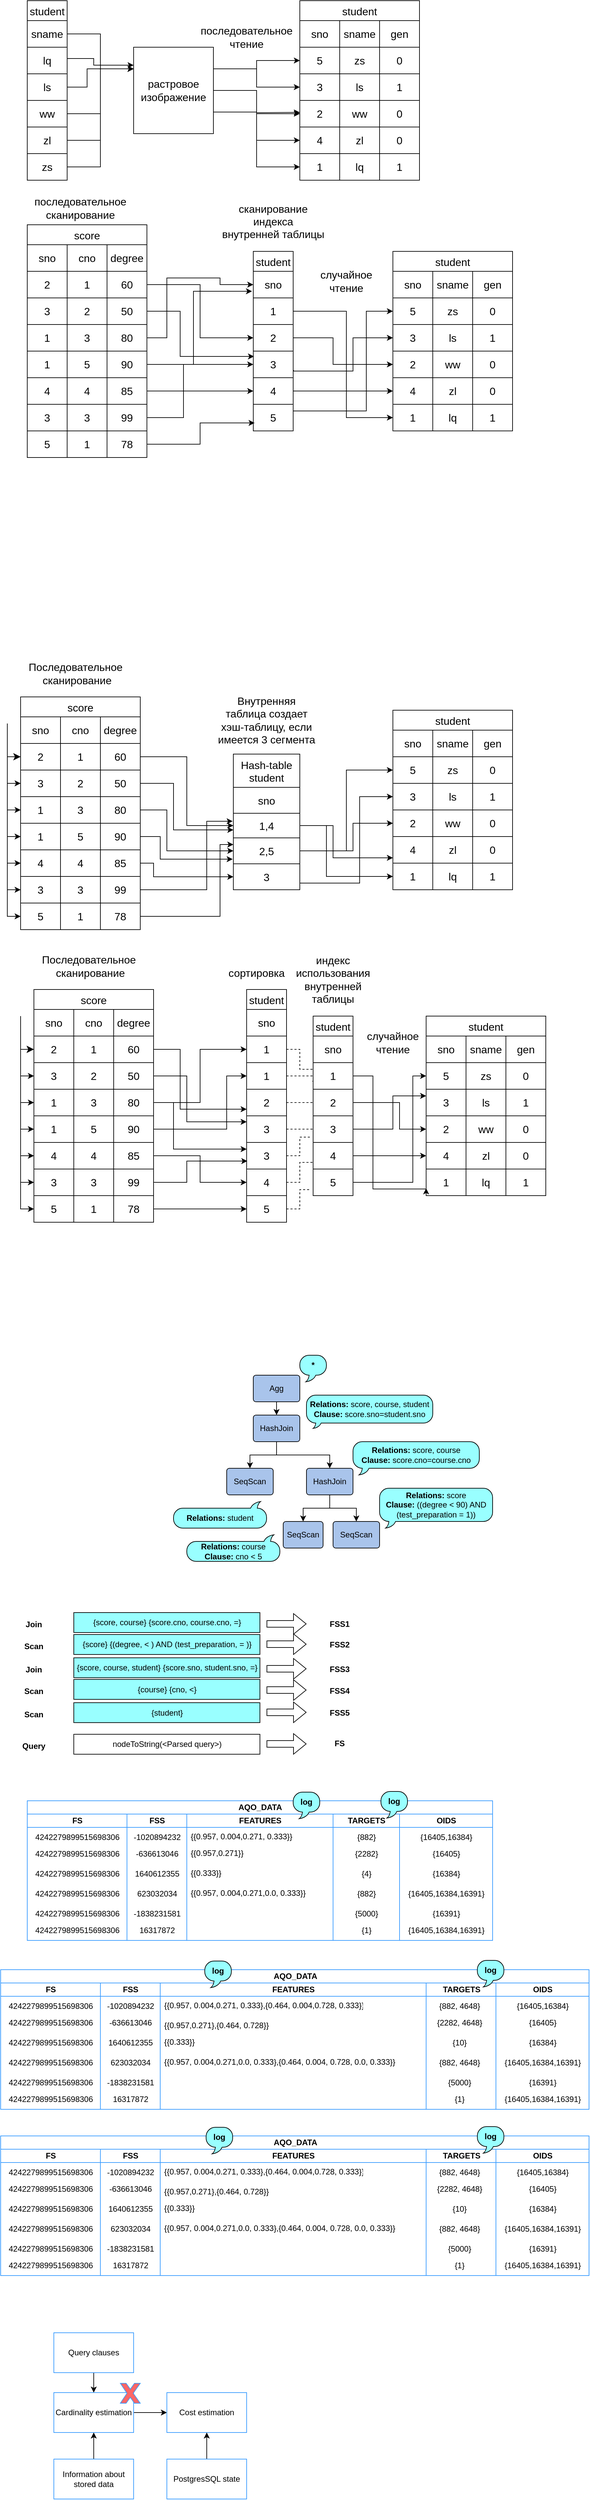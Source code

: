 <mxfile version="20.8.16" type="device"><diagram name="Страница 1" id="WEKf_yShhp9DlUPhNcxC"><mxGraphModel dx="1646" dy="843" grid="1" gridSize="10" guides="1" tooltips="1" connect="1" arrows="1" fold="1" page="1" pageScale="1" pageWidth="850" pageHeight="1100" math="0" shadow="0"><root><mxCell id="0"/><mxCell id="1" parent="0"/><mxCell id="heE8AHX_iLnNFMKz1A7--9" value="student" style="shape=table;startSize=30;container=1;collapsible=0;childLayout=tableLayout;strokeColor=default;fontSize=16;" parent="1" vertex="1"><mxGeometry x="460" y="193" width="180" height="270" as="geometry"/></mxCell><mxCell id="heE8AHX_iLnNFMKz1A7--10" value="" style="shape=tableRow;horizontal=0;startSize=0;swimlaneHead=0;swimlaneBody=0;strokeColor=inherit;top=0;left=0;bottom=0;right=0;collapsible=0;dropTarget=0;fillColor=none;points=[[0,0.5],[1,0.5]];portConstraint=eastwest;fontSize=16;" parent="heE8AHX_iLnNFMKz1A7--9" vertex="1"><mxGeometry y="30" width="180" height="40" as="geometry"/></mxCell><mxCell id="heE8AHX_iLnNFMKz1A7--11" value="sno" style="shape=partialRectangle;html=1;whiteSpace=wrap;connectable=0;strokeColor=inherit;overflow=hidden;fillColor=none;top=0;left=0;bottom=0;right=0;pointerEvents=1;fontSize=16;" parent="heE8AHX_iLnNFMKz1A7--10" vertex="1"><mxGeometry width="60" height="40" as="geometry"><mxRectangle width="60" height="40" as="alternateBounds"/></mxGeometry></mxCell><mxCell id="heE8AHX_iLnNFMKz1A7--12" value="sname" style="shape=partialRectangle;html=1;whiteSpace=wrap;connectable=0;strokeColor=inherit;overflow=hidden;fillColor=none;top=0;left=0;bottom=0;right=0;pointerEvents=1;fontSize=16;" parent="heE8AHX_iLnNFMKz1A7--10" vertex="1"><mxGeometry x="60" width="60" height="40" as="geometry"><mxRectangle width="60" height="40" as="alternateBounds"/></mxGeometry></mxCell><mxCell id="heE8AHX_iLnNFMKz1A7--13" value="gen" style="shape=partialRectangle;html=1;whiteSpace=wrap;connectable=0;strokeColor=inherit;overflow=hidden;fillColor=none;top=0;left=0;bottom=0;right=0;pointerEvents=1;fontSize=16;" parent="heE8AHX_iLnNFMKz1A7--10" vertex="1"><mxGeometry x="120" width="60" height="40" as="geometry"><mxRectangle width="60" height="40" as="alternateBounds"/></mxGeometry></mxCell><mxCell id="heE8AHX_iLnNFMKz1A7--14" value="" style="shape=tableRow;horizontal=0;startSize=0;swimlaneHead=0;swimlaneBody=0;strokeColor=inherit;top=0;left=0;bottom=0;right=0;collapsible=0;dropTarget=0;fillColor=none;points=[[0,0.5],[1,0.5]];portConstraint=eastwest;fontSize=16;" parent="heE8AHX_iLnNFMKz1A7--9" vertex="1"><mxGeometry y="70" width="180" height="40" as="geometry"/></mxCell><mxCell id="heE8AHX_iLnNFMKz1A7--15" value="5" style="shape=partialRectangle;html=1;whiteSpace=wrap;connectable=0;strokeColor=inherit;overflow=hidden;fillColor=none;top=0;left=0;bottom=0;right=0;pointerEvents=1;fontSize=16;" parent="heE8AHX_iLnNFMKz1A7--14" vertex="1"><mxGeometry width="60" height="40" as="geometry"><mxRectangle width="60" height="40" as="alternateBounds"/></mxGeometry></mxCell><mxCell id="heE8AHX_iLnNFMKz1A7--16" value="zs" style="shape=partialRectangle;html=1;whiteSpace=wrap;connectable=0;strokeColor=inherit;overflow=hidden;fillColor=none;top=0;left=0;bottom=0;right=0;pointerEvents=1;fontSize=16;" parent="heE8AHX_iLnNFMKz1A7--14" vertex="1"><mxGeometry x="60" width="60" height="40" as="geometry"><mxRectangle width="60" height="40" as="alternateBounds"/></mxGeometry></mxCell><mxCell id="heE8AHX_iLnNFMKz1A7--17" value="0" style="shape=partialRectangle;html=1;whiteSpace=wrap;connectable=0;strokeColor=inherit;overflow=hidden;fillColor=none;top=0;left=0;bottom=0;right=0;pointerEvents=1;fontSize=16;" parent="heE8AHX_iLnNFMKz1A7--14" vertex="1"><mxGeometry x="120" width="60" height="40" as="geometry"><mxRectangle width="60" height="40" as="alternateBounds"/></mxGeometry></mxCell><mxCell id="heE8AHX_iLnNFMKz1A7--18" value="" style="shape=tableRow;horizontal=0;startSize=0;swimlaneHead=0;swimlaneBody=0;strokeColor=inherit;top=0;left=0;bottom=0;right=0;collapsible=0;dropTarget=0;fillColor=none;points=[[0,0.5],[1,0.5]];portConstraint=eastwest;fontSize=16;" parent="heE8AHX_iLnNFMKz1A7--9" vertex="1"><mxGeometry y="110" width="180" height="40" as="geometry"/></mxCell><mxCell id="heE8AHX_iLnNFMKz1A7--19" value="3" style="shape=partialRectangle;html=1;whiteSpace=wrap;connectable=0;strokeColor=inherit;overflow=hidden;fillColor=none;top=0;left=0;bottom=0;right=0;pointerEvents=1;fontSize=16;" parent="heE8AHX_iLnNFMKz1A7--18" vertex="1"><mxGeometry width="60" height="40" as="geometry"><mxRectangle width="60" height="40" as="alternateBounds"/></mxGeometry></mxCell><mxCell id="heE8AHX_iLnNFMKz1A7--20" value="ls" style="shape=partialRectangle;html=1;whiteSpace=wrap;connectable=0;strokeColor=inherit;overflow=hidden;fillColor=none;top=0;left=0;bottom=0;right=0;pointerEvents=1;fontSize=16;" parent="heE8AHX_iLnNFMKz1A7--18" vertex="1"><mxGeometry x="60" width="60" height="40" as="geometry"><mxRectangle width="60" height="40" as="alternateBounds"/></mxGeometry></mxCell><mxCell id="heE8AHX_iLnNFMKz1A7--21" value="1" style="shape=partialRectangle;html=1;whiteSpace=wrap;connectable=0;strokeColor=inherit;overflow=hidden;fillColor=none;top=0;left=0;bottom=0;right=0;pointerEvents=1;fontSize=16;" parent="heE8AHX_iLnNFMKz1A7--18" vertex="1"><mxGeometry x="120" width="60" height="40" as="geometry"><mxRectangle width="60" height="40" as="alternateBounds"/></mxGeometry></mxCell><mxCell id="heE8AHX_iLnNFMKz1A7--22" style="shape=tableRow;horizontal=0;startSize=0;swimlaneHead=0;swimlaneBody=0;strokeColor=inherit;top=0;left=0;bottom=0;right=0;collapsible=0;dropTarget=0;fillColor=none;points=[[0,0.5],[1,0.5]];portConstraint=eastwest;fontSize=16;" parent="heE8AHX_iLnNFMKz1A7--9" vertex="1"><mxGeometry y="150" width="180" height="40" as="geometry"/></mxCell><mxCell id="heE8AHX_iLnNFMKz1A7--23" value="2" style="shape=partialRectangle;html=1;whiteSpace=wrap;connectable=0;strokeColor=inherit;overflow=hidden;fillColor=none;top=0;left=0;bottom=0;right=0;pointerEvents=1;fontSize=16;" parent="heE8AHX_iLnNFMKz1A7--22" vertex="1"><mxGeometry width="60" height="40" as="geometry"><mxRectangle width="60" height="40" as="alternateBounds"/></mxGeometry></mxCell><mxCell id="heE8AHX_iLnNFMKz1A7--24" value="ww" style="shape=partialRectangle;html=1;whiteSpace=wrap;connectable=0;strokeColor=inherit;overflow=hidden;fillColor=none;top=0;left=0;bottom=0;right=0;pointerEvents=1;fontSize=16;" parent="heE8AHX_iLnNFMKz1A7--22" vertex="1"><mxGeometry x="60" width="60" height="40" as="geometry"><mxRectangle width="60" height="40" as="alternateBounds"/></mxGeometry></mxCell><mxCell id="heE8AHX_iLnNFMKz1A7--25" value="0" style="shape=partialRectangle;html=1;whiteSpace=wrap;connectable=0;strokeColor=inherit;overflow=hidden;fillColor=none;top=0;left=0;bottom=0;right=0;pointerEvents=1;fontSize=16;" parent="heE8AHX_iLnNFMKz1A7--22" vertex="1"><mxGeometry x="120" width="60" height="40" as="geometry"><mxRectangle width="60" height="40" as="alternateBounds"/></mxGeometry></mxCell><mxCell id="heE8AHX_iLnNFMKz1A7--47" style="shape=tableRow;horizontal=0;startSize=0;swimlaneHead=0;swimlaneBody=0;strokeColor=inherit;top=0;left=0;bottom=0;right=0;collapsible=0;dropTarget=0;fillColor=none;points=[[0,0.5],[1,0.5]];portConstraint=eastwest;fontSize=16;" parent="heE8AHX_iLnNFMKz1A7--9" vertex="1"><mxGeometry y="190" width="180" height="40" as="geometry"/></mxCell><mxCell id="heE8AHX_iLnNFMKz1A7--48" value="4" style="shape=partialRectangle;html=1;whiteSpace=wrap;connectable=0;strokeColor=inherit;overflow=hidden;fillColor=none;top=0;left=0;bottom=0;right=0;pointerEvents=1;fontSize=16;" parent="heE8AHX_iLnNFMKz1A7--47" vertex="1"><mxGeometry width="60" height="40" as="geometry"><mxRectangle width="60" height="40" as="alternateBounds"/></mxGeometry></mxCell><mxCell id="heE8AHX_iLnNFMKz1A7--49" value="zl" style="shape=partialRectangle;html=1;whiteSpace=wrap;connectable=0;strokeColor=inherit;overflow=hidden;fillColor=none;top=0;left=0;bottom=0;right=0;pointerEvents=1;fontSize=16;" parent="heE8AHX_iLnNFMKz1A7--47" vertex="1"><mxGeometry x="60" width="60" height="40" as="geometry"><mxRectangle width="60" height="40" as="alternateBounds"/></mxGeometry></mxCell><mxCell id="heE8AHX_iLnNFMKz1A7--50" value="0" style="shape=partialRectangle;html=1;whiteSpace=wrap;connectable=0;strokeColor=inherit;overflow=hidden;fillColor=none;top=0;left=0;bottom=0;right=0;pointerEvents=1;fontSize=16;" parent="heE8AHX_iLnNFMKz1A7--47" vertex="1"><mxGeometry x="120" width="60" height="40" as="geometry"><mxRectangle width="60" height="40" as="alternateBounds"/></mxGeometry></mxCell><mxCell id="heE8AHX_iLnNFMKz1A7--51" style="shape=tableRow;horizontal=0;startSize=0;swimlaneHead=0;swimlaneBody=0;strokeColor=inherit;top=0;left=0;bottom=0;right=0;collapsible=0;dropTarget=0;fillColor=none;points=[[0,0.5],[1,0.5]];portConstraint=eastwest;fontSize=16;" parent="heE8AHX_iLnNFMKz1A7--9" vertex="1"><mxGeometry y="230" width="180" height="40" as="geometry"/></mxCell><mxCell id="heE8AHX_iLnNFMKz1A7--52" value="1" style="shape=partialRectangle;html=1;whiteSpace=wrap;connectable=0;strokeColor=inherit;overflow=hidden;fillColor=none;top=0;left=0;bottom=0;right=0;pointerEvents=1;fontSize=16;" parent="heE8AHX_iLnNFMKz1A7--51" vertex="1"><mxGeometry width="60" height="40" as="geometry"><mxRectangle width="60" height="40" as="alternateBounds"/></mxGeometry></mxCell><mxCell id="heE8AHX_iLnNFMKz1A7--53" value="lq" style="shape=partialRectangle;html=1;whiteSpace=wrap;connectable=0;strokeColor=inherit;overflow=hidden;fillColor=none;top=0;left=0;bottom=0;right=0;pointerEvents=1;fontSize=16;" parent="heE8AHX_iLnNFMKz1A7--51" vertex="1"><mxGeometry x="60" width="60" height="40" as="geometry"><mxRectangle width="60" height="40" as="alternateBounds"/></mxGeometry></mxCell><mxCell id="heE8AHX_iLnNFMKz1A7--54" value="1" style="shape=partialRectangle;html=1;whiteSpace=wrap;connectable=0;strokeColor=inherit;overflow=hidden;fillColor=none;top=0;left=0;bottom=0;right=0;pointerEvents=1;fontSize=16;" parent="heE8AHX_iLnNFMKz1A7--51" vertex="1"><mxGeometry x="120" width="60" height="40" as="geometry"><mxRectangle width="60" height="40" as="alternateBounds"/></mxGeometry></mxCell><mxCell id="heE8AHX_iLnNFMKz1A7--26" value="student" style="shape=table;startSize=30;container=1;collapsible=0;childLayout=tableLayout;strokeColor=default;fontSize=16;" parent="1" vertex="1"><mxGeometry x="50" y="193" width="60" height="270" as="geometry"/></mxCell><mxCell id="heE8AHX_iLnNFMKz1A7--27" value="" style="shape=tableRow;horizontal=0;startSize=0;swimlaneHead=0;swimlaneBody=0;strokeColor=inherit;top=0;left=0;bottom=0;right=0;collapsible=0;dropTarget=0;fillColor=none;points=[[0,0.5],[1,0.5]];portConstraint=eastwest;fontSize=16;" parent="heE8AHX_iLnNFMKz1A7--26" vertex="1"><mxGeometry y="30" width="60" height="40" as="geometry"/></mxCell><mxCell id="heE8AHX_iLnNFMKz1A7--28" value="sname" style="shape=partialRectangle;html=1;whiteSpace=wrap;connectable=0;strokeColor=inherit;overflow=hidden;fillColor=none;top=0;left=0;bottom=0;right=0;pointerEvents=1;fontSize=16;" parent="heE8AHX_iLnNFMKz1A7--27" vertex="1"><mxGeometry width="60" height="40" as="geometry"><mxRectangle width="60" height="40" as="alternateBounds"/></mxGeometry></mxCell><mxCell id="heE8AHX_iLnNFMKz1A7--31" value="" style="shape=tableRow;horizontal=0;startSize=0;swimlaneHead=0;swimlaneBody=0;strokeColor=inherit;top=0;left=0;bottom=0;right=0;collapsible=0;dropTarget=0;fillColor=none;points=[[0,0.5],[1,0.5]];portConstraint=eastwest;fontSize=16;" parent="heE8AHX_iLnNFMKz1A7--26" vertex="1"><mxGeometry y="70" width="60" height="40" as="geometry"/></mxCell><mxCell id="heE8AHX_iLnNFMKz1A7--32" value="lq" style="shape=partialRectangle;html=1;whiteSpace=wrap;connectable=0;strokeColor=inherit;overflow=hidden;fillColor=none;top=0;left=0;bottom=0;right=0;pointerEvents=1;fontSize=16;" parent="heE8AHX_iLnNFMKz1A7--31" vertex="1"><mxGeometry width="60" height="40" as="geometry"><mxRectangle width="60" height="40" as="alternateBounds"/></mxGeometry></mxCell><mxCell id="heE8AHX_iLnNFMKz1A7--35" value="" style="shape=tableRow;horizontal=0;startSize=0;swimlaneHead=0;swimlaneBody=0;strokeColor=inherit;top=0;left=0;bottom=0;right=0;collapsible=0;dropTarget=0;fillColor=none;points=[[0,0.5],[1,0.5]];portConstraint=eastwest;fontSize=16;" parent="heE8AHX_iLnNFMKz1A7--26" vertex="1"><mxGeometry y="110" width="60" height="40" as="geometry"/></mxCell><mxCell id="heE8AHX_iLnNFMKz1A7--36" value="ls" style="shape=partialRectangle;html=1;whiteSpace=wrap;connectable=0;strokeColor=inherit;overflow=hidden;fillColor=none;top=0;left=0;bottom=0;right=0;pointerEvents=1;fontSize=16;" parent="heE8AHX_iLnNFMKz1A7--35" vertex="1"><mxGeometry width="60" height="40" as="geometry"><mxRectangle width="60" height="40" as="alternateBounds"/></mxGeometry></mxCell><mxCell id="heE8AHX_iLnNFMKz1A7--39" style="shape=tableRow;horizontal=0;startSize=0;swimlaneHead=0;swimlaneBody=0;strokeColor=inherit;top=0;left=0;bottom=0;right=0;collapsible=0;dropTarget=0;fillColor=none;points=[[0,0.5],[1,0.5]];portConstraint=eastwest;fontSize=16;" parent="heE8AHX_iLnNFMKz1A7--26" vertex="1"><mxGeometry y="150" width="60" height="40" as="geometry"/></mxCell><mxCell id="heE8AHX_iLnNFMKz1A7--40" value="ww" style="shape=partialRectangle;html=1;whiteSpace=wrap;connectable=0;strokeColor=inherit;overflow=hidden;fillColor=none;top=0;left=0;bottom=0;right=0;pointerEvents=1;fontSize=16;" parent="heE8AHX_iLnNFMKz1A7--39" vertex="1"><mxGeometry width="60" height="40" as="geometry"><mxRectangle width="60" height="40" as="alternateBounds"/></mxGeometry></mxCell><mxCell id="heE8AHX_iLnNFMKz1A7--43" style="shape=tableRow;horizontal=0;startSize=0;swimlaneHead=0;swimlaneBody=0;strokeColor=inherit;top=0;left=0;bottom=0;right=0;collapsible=0;dropTarget=0;fillColor=none;points=[[0,0.5],[1,0.5]];portConstraint=eastwest;fontSize=16;" parent="heE8AHX_iLnNFMKz1A7--26" vertex="1"><mxGeometry y="190" width="60" height="40" as="geometry"/></mxCell><mxCell id="heE8AHX_iLnNFMKz1A7--44" value="zl" style="shape=partialRectangle;html=1;whiteSpace=wrap;connectable=0;strokeColor=inherit;overflow=hidden;fillColor=none;top=0;left=0;bottom=0;right=0;pointerEvents=1;fontSize=16;" parent="heE8AHX_iLnNFMKz1A7--43" vertex="1"><mxGeometry width="60" height="40" as="geometry"><mxRectangle width="60" height="40" as="alternateBounds"/></mxGeometry></mxCell><mxCell id="heE8AHX_iLnNFMKz1A7--45" style="shape=tableRow;horizontal=0;startSize=0;swimlaneHead=0;swimlaneBody=0;strokeColor=inherit;top=0;left=0;bottom=0;right=0;collapsible=0;dropTarget=0;fillColor=none;points=[[0,0.5],[1,0.5]];portConstraint=eastwest;fontSize=16;" parent="heE8AHX_iLnNFMKz1A7--26" vertex="1"><mxGeometry y="230" width="60" height="40" as="geometry"/></mxCell><mxCell id="heE8AHX_iLnNFMKz1A7--46" value="zs" style="shape=partialRectangle;html=1;whiteSpace=wrap;connectable=0;strokeColor=inherit;overflow=hidden;fillColor=none;top=0;left=0;bottom=0;right=0;pointerEvents=1;fontSize=16;" parent="heE8AHX_iLnNFMKz1A7--45" vertex="1"><mxGeometry width="60" height="40" as="geometry"><mxRectangle width="60" height="40" as="alternateBounds"/></mxGeometry></mxCell><mxCell id="heE8AHX_iLnNFMKz1A7--63" style="edgeStyle=orthogonalEdgeStyle;rounded=0;orthogonalLoop=1;jettySize=auto;html=1;exitX=1;exitY=0.25;exitDx=0;exitDy=0;entryX=0;entryY=0.5;entryDx=0;entryDy=0;fontSize=16;" parent="1" source="heE8AHX_iLnNFMKz1A7--56" target="heE8AHX_iLnNFMKz1A7--14" edge="1"><mxGeometry relative="1" as="geometry"/></mxCell><mxCell id="heE8AHX_iLnNFMKz1A7--64" style="edgeStyle=orthogonalEdgeStyle;rounded=0;orthogonalLoop=1;jettySize=auto;html=1;exitX=1;exitY=0.25;exitDx=0;exitDy=0;entryX=0;entryY=0.5;entryDx=0;entryDy=0;fontSize=16;" parent="1" source="heE8AHX_iLnNFMKz1A7--56" target="heE8AHX_iLnNFMKz1A7--18" edge="1"><mxGeometry relative="1" as="geometry"/></mxCell><mxCell id="heE8AHX_iLnNFMKz1A7--65" style="edgeStyle=orthogonalEdgeStyle;rounded=0;orthogonalLoop=1;jettySize=auto;html=1;exitX=1;exitY=0.5;exitDx=0;exitDy=0;fontSize=16;" parent="1" source="heE8AHX_iLnNFMKz1A7--56" target="heE8AHX_iLnNFMKz1A7--22" edge="1"><mxGeometry relative="1" as="geometry"/></mxCell><mxCell id="heE8AHX_iLnNFMKz1A7--66" style="edgeStyle=orthogonalEdgeStyle;rounded=0;orthogonalLoop=1;jettySize=auto;html=1;exitX=1;exitY=0.75;exitDx=0;exitDy=0;fontSize=16;" parent="1" source="heE8AHX_iLnNFMKz1A7--56" edge="1"><mxGeometry relative="1" as="geometry"><mxPoint x="460" y="361" as="targetPoint"/></mxGeometry></mxCell><mxCell id="heE8AHX_iLnNFMKz1A7--67" style="edgeStyle=orthogonalEdgeStyle;rounded=0;orthogonalLoop=1;jettySize=auto;html=1;exitX=1;exitY=0.75;exitDx=0;exitDy=0;entryX=0;entryY=0.5;entryDx=0;entryDy=0;fontSize=16;" parent="1" source="heE8AHX_iLnNFMKz1A7--56" target="heE8AHX_iLnNFMKz1A7--47" edge="1"><mxGeometry relative="1" as="geometry"/></mxCell><mxCell id="heE8AHX_iLnNFMKz1A7--68" style="edgeStyle=orthogonalEdgeStyle;rounded=0;orthogonalLoop=1;jettySize=auto;html=1;exitX=1;exitY=0.75;exitDx=0;exitDy=0;entryX=0;entryY=0.5;entryDx=0;entryDy=0;fontSize=16;" parent="1" source="heE8AHX_iLnNFMKz1A7--56" target="heE8AHX_iLnNFMKz1A7--51" edge="1"><mxGeometry relative="1" as="geometry"/></mxCell><mxCell id="heE8AHX_iLnNFMKz1A7--56" value="растровое &lt;br style=&quot;font-size: 16px;&quot;&gt;изображение" style="rounded=0;whiteSpace=wrap;html=1;fontSize=16;" parent="1" vertex="1"><mxGeometry x="210" y="263" width="120" height="130" as="geometry"/></mxCell><mxCell id="heE8AHX_iLnNFMKz1A7--57" style="edgeStyle=orthogonalEdgeStyle;rounded=0;orthogonalLoop=1;jettySize=auto;html=1;exitX=1;exitY=0.5;exitDx=0;exitDy=0;entryX=0;entryY=0.25;entryDx=0;entryDy=0;fontSize=16;" parent="1" source="heE8AHX_iLnNFMKz1A7--27" target="heE8AHX_iLnNFMKz1A7--56" edge="1"><mxGeometry relative="1" as="geometry"/></mxCell><mxCell id="heE8AHX_iLnNFMKz1A7--58" style="edgeStyle=orthogonalEdgeStyle;rounded=0;orthogonalLoop=1;jettySize=auto;html=1;exitX=1;exitY=0.5;exitDx=0;exitDy=0;fontSize=16;" parent="1" source="heE8AHX_iLnNFMKz1A7--31" edge="1"><mxGeometry relative="1" as="geometry"><mxPoint x="210" y="290" as="targetPoint"/><Array as="points"><mxPoint x="110" y="280"/><mxPoint x="150" y="280"/><mxPoint x="150" y="290"/></Array></mxGeometry></mxCell><mxCell id="heE8AHX_iLnNFMKz1A7--59" style="edgeStyle=orthogonalEdgeStyle;rounded=0;orthogonalLoop=1;jettySize=auto;html=1;exitX=1;exitY=0.5;exitDx=0;exitDy=0;entryX=0;entryY=0.25;entryDx=0;entryDy=0;fontSize=16;" parent="1" source="heE8AHX_iLnNFMKz1A7--35" target="heE8AHX_iLnNFMKz1A7--56" edge="1"><mxGeometry relative="1" as="geometry"><Array as="points"><mxPoint x="140" y="323"/><mxPoint x="140" y="296"/></Array></mxGeometry></mxCell><mxCell id="heE8AHX_iLnNFMKz1A7--60" style="edgeStyle=orthogonalEdgeStyle;rounded=0;orthogonalLoop=1;jettySize=auto;html=1;exitX=1;exitY=0.5;exitDx=0;exitDy=0;entryX=0;entryY=0.25;entryDx=0;entryDy=0;fontSize=16;" parent="1" source="heE8AHX_iLnNFMKz1A7--39" target="heE8AHX_iLnNFMKz1A7--56" edge="1"><mxGeometry relative="1" as="geometry"/></mxCell><mxCell id="heE8AHX_iLnNFMKz1A7--61" style="edgeStyle=orthogonalEdgeStyle;rounded=0;orthogonalLoop=1;jettySize=auto;html=1;exitX=1;exitY=0.5;exitDx=0;exitDy=0;entryX=0;entryY=0.25;entryDx=0;entryDy=0;fontSize=16;" parent="1" source="heE8AHX_iLnNFMKz1A7--43" target="heE8AHX_iLnNFMKz1A7--56" edge="1"><mxGeometry relative="1" as="geometry"/></mxCell><mxCell id="heE8AHX_iLnNFMKz1A7--62" style="edgeStyle=orthogonalEdgeStyle;rounded=0;orthogonalLoop=1;jettySize=auto;html=1;exitX=1;exitY=0.5;exitDx=0;exitDy=0;entryX=0;entryY=0.25;entryDx=0;entryDy=0;fontSize=16;" parent="1" source="heE8AHX_iLnNFMKz1A7--45" target="heE8AHX_iLnNFMKz1A7--56" edge="1"><mxGeometry relative="1" as="geometry"/></mxCell><mxCell id="heE8AHX_iLnNFMKz1A7--69" value="последовательное&lt;br&gt;чтение" style="text;html=1;strokeColor=none;fillColor=none;align=center;verticalAlign=middle;whiteSpace=wrap;rounded=0;fontSize=16;" parent="1" vertex="1"><mxGeometry x="350" y="233" width="60" height="30" as="geometry"/></mxCell><mxCell id="heE8AHX_iLnNFMKz1A7--70" value="score" style="shape=table;startSize=30;container=1;collapsible=0;childLayout=tableLayout;strokeColor=default;fontSize=16;" parent="1" vertex="1"><mxGeometry x="50" y="530" width="180" height="350" as="geometry"/></mxCell><mxCell id="heE8AHX_iLnNFMKz1A7--71" value="" style="shape=tableRow;horizontal=0;startSize=0;swimlaneHead=0;swimlaneBody=0;strokeColor=inherit;top=0;left=0;bottom=0;right=0;collapsible=0;dropTarget=0;fillColor=none;points=[[0,0.5],[1,0.5]];portConstraint=eastwest;fontSize=16;" parent="heE8AHX_iLnNFMKz1A7--70" vertex="1"><mxGeometry y="30" width="180" height="40" as="geometry"/></mxCell><mxCell id="heE8AHX_iLnNFMKz1A7--72" value="sno" style="shape=partialRectangle;html=1;whiteSpace=wrap;connectable=0;strokeColor=inherit;overflow=hidden;fillColor=none;top=0;left=0;bottom=0;right=0;pointerEvents=1;fontSize=16;" parent="heE8AHX_iLnNFMKz1A7--71" vertex="1"><mxGeometry width="60" height="40" as="geometry"><mxRectangle width="60" height="40" as="alternateBounds"/></mxGeometry></mxCell><mxCell id="heE8AHX_iLnNFMKz1A7--73" value="cno" style="shape=partialRectangle;html=1;whiteSpace=wrap;connectable=0;strokeColor=inherit;overflow=hidden;fillColor=none;top=0;left=0;bottom=0;right=0;pointerEvents=1;fontSize=16;" parent="heE8AHX_iLnNFMKz1A7--71" vertex="1"><mxGeometry x="60" width="60" height="40" as="geometry"><mxRectangle width="60" height="40" as="alternateBounds"/></mxGeometry></mxCell><mxCell id="heE8AHX_iLnNFMKz1A7--74" value="degree" style="shape=partialRectangle;html=1;whiteSpace=wrap;connectable=0;strokeColor=inherit;overflow=hidden;fillColor=none;top=0;left=0;bottom=0;right=0;pointerEvents=1;fontSize=16;" parent="heE8AHX_iLnNFMKz1A7--71" vertex="1"><mxGeometry x="120" width="60" height="40" as="geometry"><mxRectangle width="60" height="40" as="alternateBounds"/></mxGeometry></mxCell><mxCell id="heE8AHX_iLnNFMKz1A7--75" value="" style="shape=tableRow;horizontal=0;startSize=0;swimlaneHead=0;swimlaneBody=0;strokeColor=inherit;top=0;left=0;bottom=0;right=0;collapsible=0;dropTarget=0;fillColor=none;points=[[0,0.5],[1,0.5]];portConstraint=eastwest;fontSize=16;" parent="heE8AHX_iLnNFMKz1A7--70" vertex="1"><mxGeometry y="70" width="180" height="40" as="geometry"/></mxCell><mxCell id="heE8AHX_iLnNFMKz1A7--76" value="2" style="shape=partialRectangle;html=1;whiteSpace=wrap;connectable=0;strokeColor=inherit;overflow=hidden;fillColor=none;top=0;left=0;bottom=0;right=0;pointerEvents=1;fontSize=16;" parent="heE8AHX_iLnNFMKz1A7--75" vertex="1"><mxGeometry width="60" height="40" as="geometry"><mxRectangle width="60" height="40" as="alternateBounds"/></mxGeometry></mxCell><mxCell id="heE8AHX_iLnNFMKz1A7--77" value="1" style="shape=partialRectangle;html=1;whiteSpace=wrap;connectable=0;strokeColor=inherit;overflow=hidden;fillColor=none;top=0;left=0;bottom=0;right=0;pointerEvents=1;fontSize=16;" parent="heE8AHX_iLnNFMKz1A7--75" vertex="1"><mxGeometry x="60" width="60" height="40" as="geometry"><mxRectangle width="60" height="40" as="alternateBounds"/></mxGeometry></mxCell><mxCell id="heE8AHX_iLnNFMKz1A7--78" value="60" style="shape=partialRectangle;html=1;whiteSpace=wrap;connectable=0;strokeColor=inherit;overflow=hidden;fillColor=none;top=0;left=0;bottom=0;right=0;pointerEvents=1;fontSize=16;" parent="heE8AHX_iLnNFMKz1A7--75" vertex="1"><mxGeometry x="120" width="60" height="40" as="geometry"><mxRectangle width="60" height="40" as="alternateBounds"/></mxGeometry></mxCell><mxCell id="heE8AHX_iLnNFMKz1A7--79" value="" style="shape=tableRow;horizontal=0;startSize=0;swimlaneHead=0;swimlaneBody=0;strokeColor=inherit;top=0;left=0;bottom=0;right=0;collapsible=0;dropTarget=0;fillColor=none;points=[[0,0.5],[1,0.5]];portConstraint=eastwest;fontSize=16;" parent="heE8AHX_iLnNFMKz1A7--70" vertex="1"><mxGeometry y="110" width="180" height="40" as="geometry"/></mxCell><mxCell id="heE8AHX_iLnNFMKz1A7--80" value="3" style="shape=partialRectangle;html=1;whiteSpace=wrap;connectable=0;strokeColor=inherit;overflow=hidden;fillColor=none;top=0;left=0;bottom=0;right=0;pointerEvents=1;fontSize=16;" parent="heE8AHX_iLnNFMKz1A7--79" vertex="1"><mxGeometry width="60" height="40" as="geometry"><mxRectangle width="60" height="40" as="alternateBounds"/></mxGeometry></mxCell><mxCell id="heE8AHX_iLnNFMKz1A7--81" value="2" style="shape=partialRectangle;html=1;whiteSpace=wrap;connectable=0;strokeColor=inherit;overflow=hidden;fillColor=none;top=0;left=0;bottom=0;right=0;pointerEvents=1;fontSize=16;" parent="heE8AHX_iLnNFMKz1A7--79" vertex="1"><mxGeometry x="60" width="60" height="40" as="geometry"><mxRectangle width="60" height="40" as="alternateBounds"/></mxGeometry></mxCell><mxCell id="heE8AHX_iLnNFMKz1A7--82" value="50" style="shape=partialRectangle;html=1;whiteSpace=wrap;connectable=0;strokeColor=inherit;overflow=hidden;fillColor=none;top=0;left=0;bottom=0;right=0;pointerEvents=1;fontSize=16;" parent="heE8AHX_iLnNFMKz1A7--79" vertex="1"><mxGeometry x="120" width="60" height="40" as="geometry"><mxRectangle width="60" height="40" as="alternateBounds"/></mxGeometry></mxCell><mxCell id="heE8AHX_iLnNFMKz1A7--83" style="shape=tableRow;horizontal=0;startSize=0;swimlaneHead=0;swimlaneBody=0;strokeColor=inherit;top=0;left=0;bottom=0;right=0;collapsible=0;dropTarget=0;fillColor=none;points=[[0,0.5],[1,0.5]];portConstraint=eastwest;fontSize=16;" parent="heE8AHX_iLnNFMKz1A7--70" vertex="1"><mxGeometry y="150" width="180" height="40" as="geometry"/></mxCell><mxCell id="heE8AHX_iLnNFMKz1A7--84" value="1" style="shape=partialRectangle;html=1;whiteSpace=wrap;connectable=0;strokeColor=inherit;overflow=hidden;fillColor=none;top=0;left=0;bottom=0;right=0;pointerEvents=1;fontSize=16;" parent="heE8AHX_iLnNFMKz1A7--83" vertex="1"><mxGeometry width="60" height="40" as="geometry"><mxRectangle width="60" height="40" as="alternateBounds"/></mxGeometry></mxCell><mxCell id="heE8AHX_iLnNFMKz1A7--85" value="3" style="shape=partialRectangle;html=1;whiteSpace=wrap;connectable=0;strokeColor=inherit;overflow=hidden;fillColor=none;top=0;left=0;bottom=0;right=0;pointerEvents=1;fontSize=16;" parent="heE8AHX_iLnNFMKz1A7--83" vertex="1"><mxGeometry x="60" width="60" height="40" as="geometry"><mxRectangle width="60" height="40" as="alternateBounds"/></mxGeometry></mxCell><mxCell id="heE8AHX_iLnNFMKz1A7--86" value="80" style="shape=partialRectangle;html=1;whiteSpace=wrap;connectable=0;strokeColor=inherit;overflow=hidden;fillColor=none;top=0;left=0;bottom=0;right=0;pointerEvents=1;fontSize=16;" parent="heE8AHX_iLnNFMKz1A7--83" vertex="1"><mxGeometry x="120" width="60" height="40" as="geometry"><mxRectangle width="60" height="40" as="alternateBounds"/></mxGeometry></mxCell><mxCell id="heE8AHX_iLnNFMKz1A7--87" style="shape=tableRow;horizontal=0;startSize=0;swimlaneHead=0;swimlaneBody=0;strokeColor=inherit;top=0;left=0;bottom=0;right=0;collapsible=0;dropTarget=0;fillColor=none;points=[[0,0.5],[1,0.5]];portConstraint=eastwest;fontSize=16;" parent="heE8AHX_iLnNFMKz1A7--70" vertex="1"><mxGeometry y="190" width="180" height="40" as="geometry"/></mxCell><mxCell id="heE8AHX_iLnNFMKz1A7--88" value="1" style="shape=partialRectangle;html=1;whiteSpace=wrap;connectable=0;strokeColor=inherit;overflow=hidden;fillColor=none;top=0;left=0;bottom=0;right=0;pointerEvents=1;fontSize=16;" parent="heE8AHX_iLnNFMKz1A7--87" vertex="1"><mxGeometry width="60" height="40" as="geometry"><mxRectangle width="60" height="40" as="alternateBounds"/></mxGeometry></mxCell><mxCell id="heE8AHX_iLnNFMKz1A7--89" value="5" style="shape=partialRectangle;html=1;whiteSpace=wrap;connectable=0;strokeColor=inherit;overflow=hidden;fillColor=none;top=0;left=0;bottom=0;right=0;pointerEvents=1;fontSize=16;" parent="heE8AHX_iLnNFMKz1A7--87" vertex="1"><mxGeometry x="60" width="60" height="40" as="geometry"><mxRectangle width="60" height="40" as="alternateBounds"/></mxGeometry></mxCell><mxCell id="heE8AHX_iLnNFMKz1A7--90" value="90" style="shape=partialRectangle;html=1;whiteSpace=wrap;connectable=0;strokeColor=inherit;overflow=hidden;fillColor=none;top=0;left=0;bottom=0;right=0;pointerEvents=1;fontSize=16;" parent="heE8AHX_iLnNFMKz1A7--87" vertex="1"><mxGeometry x="120" width="60" height="40" as="geometry"><mxRectangle width="60" height="40" as="alternateBounds"/></mxGeometry></mxCell><mxCell id="heE8AHX_iLnNFMKz1A7--91" style="shape=tableRow;horizontal=0;startSize=0;swimlaneHead=0;swimlaneBody=0;strokeColor=inherit;top=0;left=0;bottom=0;right=0;collapsible=0;dropTarget=0;fillColor=none;points=[[0,0.5],[1,0.5]];portConstraint=eastwest;fontSize=16;" parent="heE8AHX_iLnNFMKz1A7--70" vertex="1"><mxGeometry y="230" width="180" height="40" as="geometry"/></mxCell><mxCell id="heE8AHX_iLnNFMKz1A7--92" value="4" style="shape=partialRectangle;html=1;whiteSpace=wrap;connectable=0;strokeColor=inherit;overflow=hidden;fillColor=none;top=0;left=0;bottom=0;right=0;pointerEvents=1;fontSize=16;" parent="heE8AHX_iLnNFMKz1A7--91" vertex="1"><mxGeometry width="60" height="40" as="geometry"><mxRectangle width="60" height="40" as="alternateBounds"/></mxGeometry></mxCell><mxCell id="heE8AHX_iLnNFMKz1A7--93" value="4" style="shape=partialRectangle;html=1;whiteSpace=wrap;connectable=0;strokeColor=inherit;overflow=hidden;fillColor=none;top=0;left=0;bottom=0;right=0;pointerEvents=1;fontSize=16;" parent="heE8AHX_iLnNFMKz1A7--91" vertex="1"><mxGeometry x="60" width="60" height="40" as="geometry"><mxRectangle width="60" height="40" as="alternateBounds"/></mxGeometry></mxCell><mxCell id="heE8AHX_iLnNFMKz1A7--94" value="85" style="shape=partialRectangle;html=1;whiteSpace=wrap;connectable=0;strokeColor=inherit;overflow=hidden;fillColor=none;top=0;left=0;bottom=0;right=0;pointerEvents=1;fontSize=16;" parent="heE8AHX_iLnNFMKz1A7--91" vertex="1"><mxGeometry x="120" width="60" height="40" as="geometry"><mxRectangle width="60" height="40" as="alternateBounds"/></mxGeometry></mxCell><mxCell id="heE8AHX_iLnNFMKz1A7--95" style="shape=tableRow;horizontal=0;startSize=0;swimlaneHead=0;swimlaneBody=0;strokeColor=inherit;top=0;left=0;bottom=0;right=0;collapsible=0;dropTarget=0;fillColor=none;points=[[0,0.5],[1,0.5]];portConstraint=eastwest;fontSize=16;" parent="heE8AHX_iLnNFMKz1A7--70" vertex="1"><mxGeometry y="270" width="180" height="40" as="geometry"/></mxCell><mxCell id="heE8AHX_iLnNFMKz1A7--96" value="3" style="shape=partialRectangle;html=1;whiteSpace=wrap;connectable=0;strokeColor=inherit;overflow=hidden;fillColor=none;top=0;left=0;bottom=0;right=0;pointerEvents=1;fontSize=16;" parent="heE8AHX_iLnNFMKz1A7--95" vertex="1"><mxGeometry width="60" height="40" as="geometry"><mxRectangle width="60" height="40" as="alternateBounds"/></mxGeometry></mxCell><mxCell id="heE8AHX_iLnNFMKz1A7--97" value="3" style="shape=partialRectangle;html=1;whiteSpace=wrap;connectable=0;strokeColor=inherit;overflow=hidden;fillColor=none;top=0;left=0;bottom=0;right=0;pointerEvents=1;fontSize=16;" parent="heE8AHX_iLnNFMKz1A7--95" vertex="1"><mxGeometry x="60" width="60" height="40" as="geometry"><mxRectangle width="60" height="40" as="alternateBounds"/></mxGeometry></mxCell><mxCell id="heE8AHX_iLnNFMKz1A7--98" value="99" style="shape=partialRectangle;html=1;whiteSpace=wrap;connectable=0;strokeColor=inherit;overflow=hidden;fillColor=none;top=0;left=0;bottom=0;right=0;pointerEvents=1;fontSize=16;" parent="heE8AHX_iLnNFMKz1A7--95" vertex="1"><mxGeometry x="120" width="60" height="40" as="geometry"><mxRectangle width="60" height="40" as="alternateBounds"/></mxGeometry></mxCell><mxCell id="heE8AHX_iLnNFMKz1A7--99" style="shape=tableRow;horizontal=0;startSize=0;swimlaneHead=0;swimlaneBody=0;strokeColor=inherit;top=0;left=0;bottom=0;right=0;collapsible=0;dropTarget=0;fillColor=none;points=[[0,0.5],[1,0.5]];portConstraint=eastwest;fontSize=16;" parent="heE8AHX_iLnNFMKz1A7--70" vertex="1"><mxGeometry y="310" width="180" height="40" as="geometry"/></mxCell><mxCell id="heE8AHX_iLnNFMKz1A7--100" value="5" style="shape=partialRectangle;html=1;whiteSpace=wrap;connectable=0;strokeColor=inherit;overflow=hidden;fillColor=none;top=0;left=0;bottom=0;right=0;pointerEvents=1;fontSize=16;" parent="heE8AHX_iLnNFMKz1A7--99" vertex="1"><mxGeometry width="60" height="40" as="geometry"><mxRectangle width="60" height="40" as="alternateBounds"/></mxGeometry></mxCell><mxCell id="heE8AHX_iLnNFMKz1A7--101" value="1" style="shape=partialRectangle;html=1;whiteSpace=wrap;connectable=0;strokeColor=inherit;overflow=hidden;fillColor=none;top=0;left=0;bottom=0;right=0;pointerEvents=1;fontSize=16;" parent="heE8AHX_iLnNFMKz1A7--99" vertex="1"><mxGeometry x="60" width="60" height="40" as="geometry"><mxRectangle width="60" height="40" as="alternateBounds"/></mxGeometry></mxCell><mxCell id="heE8AHX_iLnNFMKz1A7--102" value="78" style="shape=partialRectangle;html=1;whiteSpace=wrap;connectable=0;strokeColor=inherit;overflow=hidden;fillColor=none;top=0;left=0;bottom=0;right=0;pointerEvents=1;fontSize=16;" parent="heE8AHX_iLnNFMKz1A7--99" vertex="1"><mxGeometry x="120" width="60" height="40" as="geometry"><mxRectangle width="60" height="40" as="alternateBounds"/></mxGeometry></mxCell><mxCell id="heE8AHX_iLnNFMKz1A7--103" value="student" style="shape=table;startSize=30;container=1;collapsible=0;childLayout=tableLayout;strokeColor=default;fontSize=16;" parent="1" vertex="1"><mxGeometry x="390" y="570" width="60" height="270" as="geometry"/></mxCell><mxCell id="heE8AHX_iLnNFMKz1A7--104" value="" style="shape=tableRow;horizontal=0;startSize=0;swimlaneHead=0;swimlaneBody=0;strokeColor=inherit;top=0;left=0;bottom=0;right=0;collapsible=0;dropTarget=0;fillColor=none;points=[[0,0.5],[1,0.5]];portConstraint=eastwest;fontSize=16;" parent="heE8AHX_iLnNFMKz1A7--103" vertex="1"><mxGeometry y="30" width="60" height="40" as="geometry"/></mxCell><mxCell id="heE8AHX_iLnNFMKz1A7--105" value="sno" style="shape=partialRectangle;html=1;whiteSpace=wrap;connectable=0;strokeColor=inherit;overflow=hidden;fillColor=none;top=0;left=0;bottom=0;right=0;pointerEvents=1;fontSize=16;" parent="heE8AHX_iLnNFMKz1A7--104" vertex="1"><mxGeometry width="60" height="40" as="geometry"><mxRectangle width="60" height="40" as="alternateBounds"/></mxGeometry></mxCell><mxCell id="heE8AHX_iLnNFMKz1A7--106" value="" style="shape=tableRow;horizontal=0;startSize=0;swimlaneHead=0;swimlaneBody=0;strokeColor=inherit;top=0;left=0;bottom=0;right=0;collapsible=0;dropTarget=0;fillColor=none;points=[[0,0.5],[1,0.5]];portConstraint=eastwest;fontSize=16;" parent="heE8AHX_iLnNFMKz1A7--103" vertex="1"><mxGeometry y="70" width="60" height="40" as="geometry"/></mxCell><mxCell id="heE8AHX_iLnNFMKz1A7--107" value="1" style="shape=partialRectangle;html=1;whiteSpace=wrap;connectable=0;strokeColor=inherit;overflow=hidden;fillColor=none;top=0;left=0;bottom=0;right=0;pointerEvents=1;fontSize=16;" parent="heE8AHX_iLnNFMKz1A7--106" vertex="1"><mxGeometry width="60" height="40" as="geometry"><mxRectangle width="60" height="40" as="alternateBounds"/></mxGeometry></mxCell><mxCell id="heE8AHX_iLnNFMKz1A7--108" value="" style="shape=tableRow;horizontal=0;startSize=0;swimlaneHead=0;swimlaneBody=0;strokeColor=inherit;top=0;left=0;bottom=0;right=0;collapsible=0;dropTarget=0;fillColor=none;points=[[0,0.5],[1,0.5]];portConstraint=eastwest;fontSize=16;" parent="heE8AHX_iLnNFMKz1A7--103" vertex="1"><mxGeometry y="110" width="60" height="40" as="geometry"/></mxCell><mxCell id="heE8AHX_iLnNFMKz1A7--109" value="2" style="shape=partialRectangle;html=1;whiteSpace=wrap;connectable=0;strokeColor=inherit;overflow=hidden;fillColor=none;top=0;left=0;bottom=0;right=0;pointerEvents=1;fontSize=16;" parent="heE8AHX_iLnNFMKz1A7--108" vertex="1"><mxGeometry width="60" height="40" as="geometry"><mxRectangle width="60" height="40" as="alternateBounds"/></mxGeometry></mxCell><mxCell id="heE8AHX_iLnNFMKz1A7--110" style="shape=tableRow;horizontal=0;startSize=0;swimlaneHead=0;swimlaneBody=0;strokeColor=inherit;top=0;left=0;bottom=0;right=0;collapsible=0;dropTarget=0;fillColor=none;points=[[0,0.5],[1,0.5]];portConstraint=eastwest;fontSize=16;" parent="heE8AHX_iLnNFMKz1A7--103" vertex="1"><mxGeometry y="150" width="60" height="40" as="geometry"/></mxCell><mxCell id="heE8AHX_iLnNFMKz1A7--111" value="3" style="shape=partialRectangle;html=1;whiteSpace=wrap;connectable=0;strokeColor=inherit;overflow=hidden;fillColor=none;top=0;left=0;bottom=0;right=0;pointerEvents=1;fontSize=16;" parent="heE8AHX_iLnNFMKz1A7--110" vertex="1"><mxGeometry width="60" height="40" as="geometry"><mxRectangle width="60" height="40" as="alternateBounds"/></mxGeometry></mxCell><mxCell id="heE8AHX_iLnNFMKz1A7--112" style="shape=tableRow;horizontal=0;startSize=0;swimlaneHead=0;swimlaneBody=0;strokeColor=inherit;top=0;left=0;bottom=0;right=0;collapsible=0;dropTarget=0;fillColor=none;points=[[0,0.5],[1,0.5]];portConstraint=eastwest;fontSize=16;" parent="heE8AHX_iLnNFMKz1A7--103" vertex="1"><mxGeometry y="190" width="60" height="40" as="geometry"/></mxCell><mxCell id="heE8AHX_iLnNFMKz1A7--113" value="4" style="shape=partialRectangle;html=1;whiteSpace=wrap;connectable=0;strokeColor=inherit;overflow=hidden;fillColor=none;top=0;left=0;bottom=0;right=0;pointerEvents=1;fontSize=16;" parent="heE8AHX_iLnNFMKz1A7--112" vertex="1"><mxGeometry width="60" height="40" as="geometry"><mxRectangle width="60" height="40" as="alternateBounds"/></mxGeometry></mxCell><mxCell id="heE8AHX_iLnNFMKz1A7--114" style="shape=tableRow;horizontal=0;startSize=0;swimlaneHead=0;swimlaneBody=0;strokeColor=inherit;top=0;left=0;bottom=0;right=0;collapsible=0;dropTarget=0;fillColor=none;points=[[0,0.5],[1,0.5]];portConstraint=eastwest;fontSize=16;" parent="heE8AHX_iLnNFMKz1A7--103" vertex="1"><mxGeometry y="230" width="60" height="40" as="geometry"/></mxCell><mxCell id="heE8AHX_iLnNFMKz1A7--115" value="5" style="shape=partialRectangle;html=1;whiteSpace=wrap;connectable=0;strokeColor=inherit;overflow=hidden;fillColor=none;top=0;left=0;bottom=0;right=0;pointerEvents=1;fontSize=16;" parent="heE8AHX_iLnNFMKz1A7--114" vertex="1"><mxGeometry width="60" height="40" as="geometry"><mxRectangle width="60" height="40" as="alternateBounds"/></mxGeometry></mxCell><mxCell id="heE8AHX_iLnNFMKz1A7--116" style="edgeStyle=orthogonalEdgeStyle;rounded=0;orthogonalLoop=1;jettySize=auto;html=1;exitX=1;exitY=0.5;exitDx=0;exitDy=0;entryX=0;entryY=0.5;entryDx=0;entryDy=0;fontSize=16;" parent="1" source="heE8AHX_iLnNFMKz1A7--75" target="heE8AHX_iLnNFMKz1A7--108" edge="1"><mxGeometry relative="1" as="geometry"/></mxCell><mxCell id="heE8AHX_iLnNFMKz1A7--117" style="edgeStyle=orthogonalEdgeStyle;rounded=0;orthogonalLoop=1;jettySize=auto;html=1;exitX=1;exitY=0.5;exitDx=0;exitDy=0;entryX=0.017;entryY=0.2;entryDx=0;entryDy=0;fontSize=16;entryPerimeter=0;" parent="1" source="heE8AHX_iLnNFMKz1A7--79" target="heE8AHX_iLnNFMKz1A7--110" edge="1"><mxGeometry relative="1" as="geometry"><Array as="points"><mxPoint x="280" y="660"/><mxPoint x="280" y="728"/></Array></mxGeometry></mxCell><mxCell id="heE8AHX_iLnNFMKz1A7--118" style="edgeStyle=orthogonalEdgeStyle;rounded=0;orthogonalLoop=1;jettySize=auto;html=1;exitX=1;exitY=0.5;exitDx=0;exitDy=0;fontSize=16;" parent="1" source="heE8AHX_iLnNFMKz1A7--83" target="heE8AHX_iLnNFMKz1A7--104" edge="1"><mxGeometry relative="1" as="geometry"><mxPoint x="340" y="610" as="targetPoint"/><Array as="points"><mxPoint x="260" y="700"/><mxPoint x="260" y="610"/><mxPoint x="340" y="610"/><mxPoint x="340" y="620"/></Array></mxGeometry></mxCell><mxCell id="heE8AHX_iLnNFMKz1A7--119" style="edgeStyle=orthogonalEdgeStyle;rounded=0;orthogonalLoop=1;jettySize=auto;html=1;entryX=-0.033;entryY=0.75;entryDx=0;entryDy=0;entryPerimeter=0;fontSize=16;" parent="1" target="heE8AHX_iLnNFMKz1A7--104" edge="1"><mxGeometry relative="1" as="geometry"><mxPoint x="230" y="740" as="sourcePoint"/><Array as="points"><mxPoint x="300" y="740"/><mxPoint x="300" y="630"/></Array></mxGeometry></mxCell><mxCell id="heE8AHX_iLnNFMKz1A7--120" style="edgeStyle=orthogonalEdgeStyle;rounded=0;orthogonalLoop=1;jettySize=auto;html=1;exitX=1;exitY=0.5;exitDx=0;exitDy=0;entryX=0;entryY=0.5;entryDx=0;entryDy=0;fontSize=16;" parent="1" source="heE8AHX_iLnNFMKz1A7--91" target="heE8AHX_iLnNFMKz1A7--112" edge="1"><mxGeometry relative="1" as="geometry"/></mxCell><mxCell id="heE8AHX_iLnNFMKz1A7--121" style="edgeStyle=orthogonalEdgeStyle;rounded=0;orthogonalLoop=1;jettySize=auto;html=1;exitX=1;exitY=0.5;exitDx=0;exitDy=0;fontSize=16;entryX=0;entryY=0.5;entryDx=0;entryDy=0;" parent="1" source="heE8AHX_iLnNFMKz1A7--95" target="heE8AHX_iLnNFMKz1A7--110" edge="1"><mxGeometry relative="1" as="geometry"><mxPoint x="339" y="750" as="targetPoint"/><Array as="points"><mxPoint x="285" y="820"/><mxPoint x="285" y="740"/></Array></mxGeometry></mxCell><mxCell id="heE8AHX_iLnNFMKz1A7--122" style="edgeStyle=orthogonalEdgeStyle;rounded=0;orthogonalLoop=1;jettySize=auto;html=1;exitX=1;exitY=0.5;exitDx=0;exitDy=0;entryX=0.033;entryY=0.7;entryDx=0;entryDy=0;fontSize=16;entryPerimeter=0;" parent="1" source="heE8AHX_iLnNFMKz1A7--99" target="heE8AHX_iLnNFMKz1A7--114" edge="1"><mxGeometry relative="1" as="geometry"/></mxCell><mxCell id="heE8AHX_iLnNFMKz1A7--123" value="student" style="shape=table;startSize=30;container=1;collapsible=0;childLayout=tableLayout;strokeColor=default;fontSize=16;" parent="1" vertex="1"><mxGeometry x="600" y="570" width="180" height="270" as="geometry"/></mxCell><mxCell id="heE8AHX_iLnNFMKz1A7--124" value="" style="shape=tableRow;horizontal=0;startSize=0;swimlaneHead=0;swimlaneBody=0;strokeColor=inherit;top=0;left=0;bottom=0;right=0;collapsible=0;dropTarget=0;fillColor=none;points=[[0,0.5],[1,0.5]];portConstraint=eastwest;fontSize=16;" parent="heE8AHX_iLnNFMKz1A7--123" vertex="1"><mxGeometry y="30" width="180" height="40" as="geometry"/></mxCell><mxCell id="heE8AHX_iLnNFMKz1A7--125" value="sno" style="shape=partialRectangle;html=1;whiteSpace=wrap;connectable=0;strokeColor=inherit;overflow=hidden;fillColor=none;top=0;left=0;bottom=0;right=0;pointerEvents=1;fontSize=16;" parent="heE8AHX_iLnNFMKz1A7--124" vertex="1"><mxGeometry width="60" height="40" as="geometry"><mxRectangle width="60" height="40" as="alternateBounds"/></mxGeometry></mxCell><mxCell id="heE8AHX_iLnNFMKz1A7--126" value="sname" style="shape=partialRectangle;html=1;whiteSpace=wrap;connectable=0;strokeColor=inherit;overflow=hidden;fillColor=none;top=0;left=0;bottom=0;right=0;pointerEvents=1;fontSize=16;" parent="heE8AHX_iLnNFMKz1A7--124" vertex="1"><mxGeometry x="60" width="60" height="40" as="geometry"><mxRectangle width="60" height="40" as="alternateBounds"/></mxGeometry></mxCell><mxCell id="heE8AHX_iLnNFMKz1A7--127" value="gen" style="shape=partialRectangle;html=1;whiteSpace=wrap;connectable=0;strokeColor=inherit;overflow=hidden;fillColor=none;top=0;left=0;bottom=0;right=0;pointerEvents=1;fontSize=16;" parent="heE8AHX_iLnNFMKz1A7--124" vertex="1"><mxGeometry x="120" width="60" height="40" as="geometry"><mxRectangle width="60" height="40" as="alternateBounds"/></mxGeometry></mxCell><mxCell id="heE8AHX_iLnNFMKz1A7--128" value="" style="shape=tableRow;horizontal=0;startSize=0;swimlaneHead=0;swimlaneBody=0;strokeColor=inherit;top=0;left=0;bottom=0;right=0;collapsible=0;dropTarget=0;fillColor=none;points=[[0,0.5],[1,0.5]];portConstraint=eastwest;fontSize=16;" parent="heE8AHX_iLnNFMKz1A7--123" vertex="1"><mxGeometry y="70" width="180" height="40" as="geometry"/></mxCell><mxCell id="heE8AHX_iLnNFMKz1A7--129" value="5" style="shape=partialRectangle;html=1;whiteSpace=wrap;connectable=0;strokeColor=inherit;overflow=hidden;fillColor=none;top=0;left=0;bottom=0;right=0;pointerEvents=1;fontSize=16;" parent="heE8AHX_iLnNFMKz1A7--128" vertex="1"><mxGeometry width="60" height="40" as="geometry"><mxRectangle width="60" height="40" as="alternateBounds"/></mxGeometry></mxCell><mxCell id="heE8AHX_iLnNFMKz1A7--130" value="zs" style="shape=partialRectangle;html=1;whiteSpace=wrap;connectable=0;strokeColor=inherit;overflow=hidden;fillColor=none;top=0;left=0;bottom=0;right=0;pointerEvents=1;fontSize=16;" parent="heE8AHX_iLnNFMKz1A7--128" vertex="1"><mxGeometry x="60" width="60" height="40" as="geometry"><mxRectangle width="60" height="40" as="alternateBounds"/></mxGeometry></mxCell><mxCell id="heE8AHX_iLnNFMKz1A7--131" value="0" style="shape=partialRectangle;html=1;whiteSpace=wrap;connectable=0;strokeColor=inherit;overflow=hidden;fillColor=none;top=0;left=0;bottom=0;right=0;pointerEvents=1;fontSize=16;" parent="heE8AHX_iLnNFMKz1A7--128" vertex="1"><mxGeometry x="120" width="60" height="40" as="geometry"><mxRectangle width="60" height="40" as="alternateBounds"/></mxGeometry></mxCell><mxCell id="heE8AHX_iLnNFMKz1A7--132" value="" style="shape=tableRow;horizontal=0;startSize=0;swimlaneHead=0;swimlaneBody=0;strokeColor=inherit;top=0;left=0;bottom=0;right=0;collapsible=0;dropTarget=0;fillColor=none;points=[[0,0.5],[1,0.5]];portConstraint=eastwest;fontSize=16;" parent="heE8AHX_iLnNFMKz1A7--123" vertex="1"><mxGeometry y="110" width="180" height="40" as="geometry"/></mxCell><mxCell id="heE8AHX_iLnNFMKz1A7--133" value="3" style="shape=partialRectangle;html=1;whiteSpace=wrap;connectable=0;strokeColor=inherit;overflow=hidden;fillColor=none;top=0;left=0;bottom=0;right=0;pointerEvents=1;fontSize=16;" parent="heE8AHX_iLnNFMKz1A7--132" vertex="1"><mxGeometry width="60" height="40" as="geometry"><mxRectangle width="60" height="40" as="alternateBounds"/></mxGeometry></mxCell><mxCell id="heE8AHX_iLnNFMKz1A7--134" value="ls" style="shape=partialRectangle;html=1;whiteSpace=wrap;connectable=0;strokeColor=inherit;overflow=hidden;fillColor=none;top=0;left=0;bottom=0;right=0;pointerEvents=1;fontSize=16;" parent="heE8AHX_iLnNFMKz1A7--132" vertex="1"><mxGeometry x="60" width="60" height="40" as="geometry"><mxRectangle width="60" height="40" as="alternateBounds"/></mxGeometry></mxCell><mxCell id="heE8AHX_iLnNFMKz1A7--135" value="1" style="shape=partialRectangle;html=1;whiteSpace=wrap;connectable=0;strokeColor=inherit;overflow=hidden;fillColor=none;top=0;left=0;bottom=0;right=0;pointerEvents=1;fontSize=16;" parent="heE8AHX_iLnNFMKz1A7--132" vertex="1"><mxGeometry x="120" width="60" height="40" as="geometry"><mxRectangle width="60" height="40" as="alternateBounds"/></mxGeometry></mxCell><mxCell id="heE8AHX_iLnNFMKz1A7--136" style="shape=tableRow;horizontal=0;startSize=0;swimlaneHead=0;swimlaneBody=0;strokeColor=inherit;top=0;left=0;bottom=0;right=0;collapsible=0;dropTarget=0;fillColor=none;points=[[0,0.5],[1,0.5]];portConstraint=eastwest;fontSize=16;" parent="heE8AHX_iLnNFMKz1A7--123" vertex="1"><mxGeometry y="150" width="180" height="40" as="geometry"/></mxCell><mxCell id="heE8AHX_iLnNFMKz1A7--137" value="2" style="shape=partialRectangle;html=1;whiteSpace=wrap;connectable=0;strokeColor=inherit;overflow=hidden;fillColor=none;top=0;left=0;bottom=0;right=0;pointerEvents=1;fontSize=16;" parent="heE8AHX_iLnNFMKz1A7--136" vertex="1"><mxGeometry width="60" height="40" as="geometry"><mxRectangle width="60" height="40" as="alternateBounds"/></mxGeometry></mxCell><mxCell id="heE8AHX_iLnNFMKz1A7--138" value="ww" style="shape=partialRectangle;html=1;whiteSpace=wrap;connectable=0;strokeColor=inherit;overflow=hidden;fillColor=none;top=0;left=0;bottom=0;right=0;pointerEvents=1;fontSize=16;" parent="heE8AHX_iLnNFMKz1A7--136" vertex="1"><mxGeometry x="60" width="60" height="40" as="geometry"><mxRectangle width="60" height="40" as="alternateBounds"/></mxGeometry></mxCell><mxCell id="heE8AHX_iLnNFMKz1A7--139" value="0" style="shape=partialRectangle;html=1;whiteSpace=wrap;connectable=0;strokeColor=inherit;overflow=hidden;fillColor=none;top=0;left=0;bottom=0;right=0;pointerEvents=1;fontSize=16;" parent="heE8AHX_iLnNFMKz1A7--136" vertex="1"><mxGeometry x="120" width="60" height="40" as="geometry"><mxRectangle width="60" height="40" as="alternateBounds"/></mxGeometry></mxCell><mxCell id="heE8AHX_iLnNFMKz1A7--140" style="shape=tableRow;horizontal=0;startSize=0;swimlaneHead=0;swimlaneBody=0;strokeColor=inherit;top=0;left=0;bottom=0;right=0;collapsible=0;dropTarget=0;fillColor=none;points=[[0,0.5],[1,0.5]];portConstraint=eastwest;fontSize=16;" parent="heE8AHX_iLnNFMKz1A7--123" vertex="1"><mxGeometry y="190" width="180" height="40" as="geometry"/></mxCell><mxCell id="heE8AHX_iLnNFMKz1A7--141" value="4" style="shape=partialRectangle;html=1;whiteSpace=wrap;connectable=0;strokeColor=inherit;overflow=hidden;fillColor=none;top=0;left=0;bottom=0;right=0;pointerEvents=1;fontSize=16;" parent="heE8AHX_iLnNFMKz1A7--140" vertex="1"><mxGeometry width="60" height="40" as="geometry"><mxRectangle width="60" height="40" as="alternateBounds"/></mxGeometry></mxCell><mxCell id="heE8AHX_iLnNFMKz1A7--142" value="zl" style="shape=partialRectangle;html=1;whiteSpace=wrap;connectable=0;strokeColor=inherit;overflow=hidden;fillColor=none;top=0;left=0;bottom=0;right=0;pointerEvents=1;fontSize=16;" parent="heE8AHX_iLnNFMKz1A7--140" vertex="1"><mxGeometry x="60" width="60" height="40" as="geometry"><mxRectangle width="60" height="40" as="alternateBounds"/></mxGeometry></mxCell><mxCell id="heE8AHX_iLnNFMKz1A7--143" value="0" style="shape=partialRectangle;html=1;whiteSpace=wrap;connectable=0;strokeColor=inherit;overflow=hidden;fillColor=none;top=0;left=0;bottom=0;right=0;pointerEvents=1;fontSize=16;" parent="heE8AHX_iLnNFMKz1A7--140" vertex="1"><mxGeometry x="120" width="60" height="40" as="geometry"><mxRectangle width="60" height="40" as="alternateBounds"/></mxGeometry></mxCell><mxCell id="heE8AHX_iLnNFMKz1A7--144" style="shape=tableRow;horizontal=0;startSize=0;swimlaneHead=0;swimlaneBody=0;strokeColor=inherit;top=0;left=0;bottom=0;right=0;collapsible=0;dropTarget=0;fillColor=none;points=[[0,0.5],[1,0.5]];portConstraint=eastwest;fontSize=16;" parent="heE8AHX_iLnNFMKz1A7--123" vertex="1"><mxGeometry y="230" width="180" height="40" as="geometry"/></mxCell><mxCell id="heE8AHX_iLnNFMKz1A7--145" value="1" style="shape=partialRectangle;html=1;whiteSpace=wrap;connectable=0;strokeColor=inherit;overflow=hidden;fillColor=none;top=0;left=0;bottom=0;right=0;pointerEvents=1;fontSize=16;" parent="heE8AHX_iLnNFMKz1A7--144" vertex="1"><mxGeometry width="60" height="40" as="geometry"><mxRectangle width="60" height="40" as="alternateBounds"/></mxGeometry></mxCell><mxCell id="heE8AHX_iLnNFMKz1A7--146" value="lq" style="shape=partialRectangle;html=1;whiteSpace=wrap;connectable=0;strokeColor=inherit;overflow=hidden;fillColor=none;top=0;left=0;bottom=0;right=0;pointerEvents=1;fontSize=16;" parent="heE8AHX_iLnNFMKz1A7--144" vertex="1"><mxGeometry x="60" width="60" height="40" as="geometry"><mxRectangle width="60" height="40" as="alternateBounds"/></mxGeometry></mxCell><mxCell id="heE8AHX_iLnNFMKz1A7--147" value="1" style="shape=partialRectangle;html=1;whiteSpace=wrap;connectable=0;strokeColor=inherit;overflow=hidden;fillColor=none;top=0;left=0;bottom=0;right=0;pointerEvents=1;fontSize=16;" parent="heE8AHX_iLnNFMKz1A7--144" vertex="1"><mxGeometry x="120" width="60" height="40" as="geometry"><mxRectangle width="60" height="40" as="alternateBounds"/></mxGeometry></mxCell><mxCell id="heE8AHX_iLnNFMKz1A7--148" style="edgeStyle=orthogonalEdgeStyle;rounded=0;orthogonalLoop=1;jettySize=auto;html=1;entryX=0;entryY=0.5;entryDx=0;entryDy=0;fontSize=16;exitX=1;exitY=0.5;exitDx=0;exitDy=0;" parent="1" source="heE8AHX_iLnNFMKz1A7--114" target="heE8AHX_iLnNFMKz1A7--128" edge="1"><mxGeometry relative="1" as="geometry"><mxPoint x="400" y="810" as="sourcePoint"/><Array as="points"><mxPoint x="450" y="810"/><mxPoint x="560" y="810"/><mxPoint x="560" y="660"/></Array></mxGeometry></mxCell><mxCell id="heE8AHX_iLnNFMKz1A7--149" style="edgeStyle=orthogonalEdgeStyle;rounded=0;orthogonalLoop=1;jettySize=auto;html=1;exitX=1;exitY=0.5;exitDx=0;exitDy=0;entryX=0;entryY=0.5;entryDx=0;entryDy=0;fontSize=16;" parent="1" source="heE8AHX_iLnNFMKz1A7--112" target="heE8AHX_iLnNFMKz1A7--140" edge="1"><mxGeometry relative="1" as="geometry"/></mxCell><mxCell id="heE8AHX_iLnNFMKz1A7--150" style="edgeStyle=orthogonalEdgeStyle;rounded=0;orthogonalLoop=1;jettySize=auto;html=1;exitX=1.017;exitY=0.725;exitDx=0;exitDy=0;fontSize=16;exitPerimeter=0;" parent="1" source="heE8AHX_iLnNFMKz1A7--110" edge="1"><mxGeometry relative="1" as="geometry"><mxPoint x="600" y="700" as="targetPoint"/><Array as="points"><mxPoint x="450" y="749"/><mxPoint x="450" y="750"/><mxPoint x="540" y="750"/><mxPoint x="540" y="700"/></Array></mxGeometry></mxCell><mxCell id="heE8AHX_iLnNFMKz1A7--151" style="edgeStyle=orthogonalEdgeStyle;rounded=0;orthogonalLoop=1;jettySize=auto;html=1;exitX=1;exitY=0.5;exitDx=0;exitDy=0;entryX=0;entryY=0.5;entryDx=0;entryDy=0;fontSize=16;" parent="1" source="heE8AHX_iLnNFMKz1A7--108" target="heE8AHX_iLnNFMKz1A7--136" edge="1"><mxGeometry relative="1" as="geometry"><Array as="points"><mxPoint x="510" y="700"/><mxPoint x="510" y="740"/></Array></mxGeometry></mxCell><mxCell id="heE8AHX_iLnNFMKz1A7--152" style="edgeStyle=orthogonalEdgeStyle;rounded=0;orthogonalLoop=1;jettySize=auto;html=1;exitX=1;exitY=0.5;exitDx=0;exitDy=0;entryX=0;entryY=0.5;entryDx=0;entryDy=0;fontSize=16;" parent="1" source="heE8AHX_iLnNFMKz1A7--106" target="heE8AHX_iLnNFMKz1A7--144" edge="1"><mxGeometry relative="1" as="geometry"><Array as="points"><mxPoint x="530" y="660"/><mxPoint x="530" y="820"/></Array></mxGeometry></mxCell><mxCell id="heE8AHX_iLnNFMKz1A7--153" value="случайное&lt;br&gt;чтение" style="text;html=1;strokeColor=none;fillColor=none;align=center;verticalAlign=middle;whiteSpace=wrap;rounded=0;fontSize=16;" parent="1" vertex="1"><mxGeometry x="500" y="600" width="60" height="30" as="geometry"/></mxCell><mxCell id="heE8AHX_iLnNFMKz1A7--154" value="сканирование&lt;br&gt;индекса&lt;br&gt;внутренней таблицы" style="text;html=1;strokeColor=none;fillColor=none;align=center;verticalAlign=middle;whiteSpace=wrap;rounded=0;fontSize=16;" parent="1" vertex="1"><mxGeometry x="340" y="510" width="160" height="30" as="geometry"/></mxCell><mxCell id="heE8AHX_iLnNFMKz1A7--155" value="последовательное сканирование" style="text;html=1;strokeColor=none;fillColor=none;align=center;verticalAlign=middle;whiteSpace=wrap;rounded=0;fontSize=16;" parent="1" vertex="1"><mxGeometry x="100" y="490" width="60" height="30" as="geometry"/></mxCell><mxCell id="heE8AHX_iLnNFMKz1A7--156" value="score" style="shape=table;startSize=30;container=1;collapsible=0;childLayout=tableLayout;strokeColor=default;fontSize=16;" parent="1" vertex="1"><mxGeometry x="40" y="1240" width="180" height="350" as="geometry"/></mxCell><mxCell id="heE8AHX_iLnNFMKz1A7--157" value="" style="shape=tableRow;horizontal=0;startSize=0;swimlaneHead=0;swimlaneBody=0;strokeColor=inherit;top=0;left=0;bottom=0;right=0;collapsible=0;dropTarget=0;fillColor=none;points=[[0,0.5],[1,0.5]];portConstraint=eastwest;fontSize=16;" parent="heE8AHX_iLnNFMKz1A7--156" vertex="1"><mxGeometry y="30" width="180" height="40" as="geometry"/></mxCell><mxCell id="heE8AHX_iLnNFMKz1A7--158" value="sno" style="shape=partialRectangle;html=1;whiteSpace=wrap;connectable=0;strokeColor=inherit;overflow=hidden;fillColor=none;top=0;left=0;bottom=0;right=0;pointerEvents=1;fontSize=16;" parent="heE8AHX_iLnNFMKz1A7--157" vertex="1"><mxGeometry width="60" height="40" as="geometry"><mxRectangle width="60" height="40" as="alternateBounds"/></mxGeometry></mxCell><mxCell id="heE8AHX_iLnNFMKz1A7--159" value="cno" style="shape=partialRectangle;html=1;whiteSpace=wrap;connectable=0;strokeColor=inherit;overflow=hidden;fillColor=none;top=0;left=0;bottom=0;right=0;pointerEvents=1;fontSize=16;" parent="heE8AHX_iLnNFMKz1A7--157" vertex="1"><mxGeometry x="60" width="60" height="40" as="geometry"><mxRectangle width="60" height="40" as="alternateBounds"/></mxGeometry></mxCell><mxCell id="heE8AHX_iLnNFMKz1A7--160" value="degree" style="shape=partialRectangle;html=1;whiteSpace=wrap;connectable=0;strokeColor=inherit;overflow=hidden;fillColor=none;top=0;left=0;bottom=0;right=0;pointerEvents=1;fontSize=16;" parent="heE8AHX_iLnNFMKz1A7--157" vertex="1"><mxGeometry x="120" width="60" height="40" as="geometry"><mxRectangle width="60" height="40" as="alternateBounds"/></mxGeometry></mxCell><mxCell id="heE8AHX_iLnNFMKz1A7--232" style="edgeStyle=orthogonalEdgeStyle;rounded=0;orthogonalLoop=1;jettySize=auto;html=1;exitX=0;exitY=0.5;exitDx=0;exitDy=0;entryX=0;entryY=0.5;entryDx=0;entryDy=0;fontSize=16;" parent="heE8AHX_iLnNFMKz1A7--156" source="heE8AHX_iLnNFMKz1A7--161" target="heE8AHX_iLnNFMKz1A7--165" edge="1"><mxGeometry relative="1" as="geometry"/></mxCell><mxCell id="heE8AHX_iLnNFMKz1A7--161" value="" style="shape=tableRow;horizontal=0;startSize=0;swimlaneHead=0;swimlaneBody=0;strokeColor=inherit;top=0;left=0;bottom=0;right=0;collapsible=0;dropTarget=0;fillColor=none;points=[[0,0.5],[1,0.5]];portConstraint=eastwest;fontSize=16;" parent="heE8AHX_iLnNFMKz1A7--156" vertex="1"><mxGeometry y="70" width="180" height="40" as="geometry"/></mxCell><mxCell id="heE8AHX_iLnNFMKz1A7--162" value="2" style="shape=partialRectangle;html=1;whiteSpace=wrap;connectable=0;strokeColor=inherit;overflow=hidden;fillColor=none;top=0;left=0;bottom=0;right=0;pointerEvents=1;fontSize=16;" parent="heE8AHX_iLnNFMKz1A7--161" vertex="1"><mxGeometry width="60" height="40" as="geometry"><mxRectangle width="60" height="40" as="alternateBounds"/></mxGeometry></mxCell><mxCell id="heE8AHX_iLnNFMKz1A7--163" value="1" style="shape=partialRectangle;html=1;whiteSpace=wrap;connectable=0;strokeColor=inherit;overflow=hidden;fillColor=none;top=0;left=0;bottom=0;right=0;pointerEvents=1;fontSize=16;" parent="heE8AHX_iLnNFMKz1A7--161" vertex="1"><mxGeometry x="60" width="60" height="40" as="geometry"><mxRectangle width="60" height="40" as="alternateBounds"/></mxGeometry></mxCell><mxCell id="heE8AHX_iLnNFMKz1A7--164" value="60" style="shape=partialRectangle;html=1;whiteSpace=wrap;connectable=0;strokeColor=inherit;overflow=hidden;fillColor=none;top=0;left=0;bottom=0;right=0;pointerEvents=1;fontSize=16;" parent="heE8AHX_iLnNFMKz1A7--161" vertex="1"><mxGeometry x="120" width="60" height="40" as="geometry"><mxRectangle width="60" height="40" as="alternateBounds"/></mxGeometry></mxCell><mxCell id="heE8AHX_iLnNFMKz1A7--233" style="edgeStyle=orthogonalEdgeStyle;rounded=0;orthogonalLoop=1;jettySize=auto;html=1;exitX=0;exitY=0.5;exitDx=0;exitDy=0;entryX=0;entryY=0.5;entryDx=0;entryDy=0;fontSize=16;" parent="heE8AHX_iLnNFMKz1A7--156" source="heE8AHX_iLnNFMKz1A7--165" target="heE8AHX_iLnNFMKz1A7--169" edge="1"><mxGeometry relative="1" as="geometry"/></mxCell><mxCell id="heE8AHX_iLnNFMKz1A7--165" value="" style="shape=tableRow;horizontal=0;startSize=0;swimlaneHead=0;swimlaneBody=0;strokeColor=inherit;top=0;left=0;bottom=0;right=0;collapsible=0;dropTarget=0;fillColor=none;points=[[0,0.5],[1,0.5]];portConstraint=eastwest;fontSize=16;" parent="heE8AHX_iLnNFMKz1A7--156" vertex="1"><mxGeometry y="110" width="180" height="40" as="geometry"/></mxCell><mxCell id="heE8AHX_iLnNFMKz1A7--166" value="3" style="shape=partialRectangle;html=1;whiteSpace=wrap;connectable=0;strokeColor=inherit;overflow=hidden;fillColor=none;top=0;left=0;bottom=0;right=0;pointerEvents=1;fontSize=16;" parent="heE8AHX_iLnNFMKz1A7--165" vertex="1"><mxGeometry width="60" height="40" as="geometry"><mxRectangle width="60" height="40" as="alternateBounds"/></mxGeometry></mxCell><mxCell id="heE8AHX_iLnNFMKz1A7--167" value="2" style="shape=partialRectangle;html=1;whiteSpace=wrap;connectable=0;strokeColor=inherit;overflow=hidden;fillColor=none;top=0;left=0;bottom=0;right=0;pointerEvents=1;fontSize=16;" parent="heE8AHX_iLnNFMKz1A7--165" vertex="1"><mxGeometry x="60" width="60" height="40" as="geometry"><mxRectangle width="60" height="40" as="alternateBounds"/></mxGeometry></mxCell><mxCell id="heE8AHX_iLnNFMKz1A7--168" value="50" style="shape=partialRectangle;html=1;whiteSpace=wrap;connectable=0;strokeColor=inherit;overflow=hidden;fillColor=none;top=0;left=0;bottom=0;right=0;pointerEvents=1;fontSize=16;" parent="heE8AHX_iLnNFMKz1A7--165" vertex="1"><mxGeometry x="120" width="60" height="40" as="geometry"><mxRectangle width="60" height="40" as="alternateBounds"/></mxGeometry></mxCell><mxCell id="heE8AHX_iLnNFMKz1A7--234" style="edgeStyle=orthogonalEdgeStyle;rounded=0;orthogonalLoop=1;jettySize=auto;html=1;exitX=0;exitY=0.5;exitDx=0;exitDy=0;entryX=0;entryY=0.5;entryDx=0;entryDy=0;fontSize=16;" parent="heE8AHX_iLnNFMKz1A7--156" source="heE8AHX_iLnNFMKz1A7--169" target="heE8AHX_iLnNFMKz1A7--173" edge="1"><mxGeometry relative="1" as="geometry"/></mxCell><mxCell id="heE8AHX_iLnNFMKz1A7--169" style="shape=tableRow;horizontal=0;startSize=0;swimlaneHead=0;swimlaneBody=0;strokeColor=inherit;top=0;left=0;bottom=0;right=0;collapsible=0;dropTarget=0;fillColor=none;points=[[0,0.5],[1,0.5]];portConstraint=eastwest;fontSize=16;" parent="heE8AHX_iLnNFMKz1A7--156" vertex="1"><mxGeometry y="150" width="180" height="40" as="geometry"/></mxCell><mxCell id="heE8AHX_iLnNFMKz1A7--170" value="1" style="shape=partialRectangle;html=1;whiteSpace=wrap;connectable=0;strokeColor=inherit;overflow=hidden;fillColor=none;top=0;left=0;bottom=0;right=0;pointerEvents=1;fontSize=16;" parent="heE8AHX_iLnNFMKz1A7--169" vertex="1"><mxGeometry width="60" height="40" as="geometry"><mxRectangle width="60" height="40" as="alternateBounds"/></mxGeometry></mxCell><mxCell id="heE8AHX_iLnNFMKz1A7--171" value="3" style="shape=partialRectangle;html=1;whiteSpace=wrap;connectable=0;strokeColor=inherit;overflow=hidden;fillColor=none;top=0;left=0;bottom=0;right=0;pointerEvents=1;fontSize=16;" parent="heE8AHX_iLnNFMKz1A7--169" vertex="1"><mxGeometry x="60" width="60" height="40" as="geometry"><mxRectangle width="60" height="40" as="alternateBounds"/></mxGeometry></mxCell><mxCell id="heE8AHX_iLnNFMKz1A7--172" value="80" style="shape=partialRectangle;html=1;whiteSpace=wrap;connectable=0;strokeColor=inherit;overflow=hidden;fillColor=none;top=0;left=0;bottom=0;right=0;pointerEvents=1;fontSize=16;" parent="heE8AHX_iLnNFMKz1A7--169" vertex="1"><mxGeometry x="120" width="60" height="40" as="geometry"><mxRectangle width="60" height="40" as="alternateBounds"/></mxGeometry></mxCell><mxCell id="heE8AHX_iLnNFMKz1A7--235" style="edgeStyle=orthogonalEdgeStyle;rounded=0;orthogonalLoop=1;jettySize=auto;html=1;exitX=0;exitY=0.5;exitDx=0;exitDy=0;entryX=0;entryY=0.5;entryDx=0;entryDy=0;fontSize=16;" parent="heE8AHX_iLnNFMKz1A7--156" source="heE8AHX_iLnNFMKz1A7--173" target="heE8AHX_iLnNFMKz1A7--177" edge="1"><mxGeometry relative="1" as="geometry"/></mxCell><mxCell id="heE8AHX_iLnNFMKz1A7--173" style="shape=tableRow;horizontal=0;startSize=0;swimlaneHead=0;swimlaneBody=0;strokeColor=inherit;top=0;left=0;bottom=0;right=0;collapsible=0;dropTarget=0;fillColor=none;points=[[0,0.5],[1,0.5]];portConstraint=eastwest;fontSize=16;" parent="heE8AHX_iLnNFMKz1A7--156" vertex="1"><mxGeometry y="190" width="180" height="40" as="geometry"/></mxCell><mxCell id="heE8AHX_iLnNFMKz1A7--174" value="1" style="shape=partialRectangle;html=1;whiteSpace=wrap;connectable=0;strokeColor=inherit;overflow=hidden;fillColor=none;top=0;left=0;bottom=0;right=0;pointerEvents=1;fontSize=16;" parent="heE8AHX_iLnNFMKz1A7--173" vertex="1"><mxGeometry width="60" height="40" as="geometry"><mxRectangle width="60" height="40" as="alternateBounds"/></mxGeometry></mxCell><mxCell id="heE8AHX_iLnNFMKz1A7--175" value="5" style="shape=partialRectangle;html=1;whiteSpace=wrap;connectable=0;strokeColor=inherit;overflow=hidden;fillColor=none;top=0;left=0;bottom=0;right=0;pointerEvents=1;fontSize=16;" parent="heE8AHX_iLnNFMKz1A7--173" vertex="1"><mxGeometry x="60" width="60" height="40" as="geometry"><mxRectangle width="60" height="40" as="alternateBounds"/></mxGeometry></mxCell><mxCell id="heE8AHX_iLnNFMKz1A7--176" value="90" style="shape=partialRectangle;html=1;whiteSpace=wrap;connectable=0;strokeColor=inherit;overflow=hidden;fillColor=none;top=0;left=0;bottom=0;right=0;pointerEvents=1;fontSize=16;" parent="heE8AHX_iLnNFMKz1A7--173" vertex="1"><mxGeometry x="120" width="60" height="40" as="geometry"><mxRectangle width="60" height="40" as="alternateBounds"/></mxGeometry></mxCell><mxCell id="heE8AHX_iLnNFMKz1A7--236" style="edgeStyle=orthogonalEdgeStyle;rounded=0;orthogonalLoop=1;jettySize=auto;html=1;exitX=0;exitY=0.5;exitDx=0;exitDy=0;entryX=0;entryY=0.5;entryDx=0;entryDy=0;fontSize=16;" parent="heE8AHX_iLnNFMKz1A7--156" source="heE8AHX_iLnNFMKz1A7--177" target="heE8AHX_iLnNFMKz1A7--181" edge="1"><mxGeometry relative="1" as="geometry"/></mxCell><mxCell id="heE8AHX_iLnNFMKz1A7--177" style="shape=tableRow;horizontal=0;startSize=0;swimlaneHead=0;swimlaneBody=0;strokeColor=inherit;top=0;left=0;bottom=0;right=0;collapsible=0;dropTarget=0;fillColor=none;points=[[0,0.5],[1,0.5]];portConstraint=eastwest;fontSize=16;" parent="heE8AHX_iLnNFMKz1A7--156" vertex="1"><mxGeometry y="230" width="180" height="40" as="geometry"/></mxCell><mxCell id="heE8AHX_iLnNFMKz1A7--178" value="4" style="shape=partialRectangle;html=1;whiteSpace=wrap;connectable=0;strokeColor=inherit;overflow=hidden;fillColor=none;top=0;left=0;bottom=0;right=0;pointerEvents=1;fontSize=16;" parent="heE8AHX_iLnNFMKz1A7--177" vertex="1"><mxGeometry width="60" height="40" as="geometry"><mxRectangle width="60" height="40" as="alternateBounds"/></mxGeometry></mxCell><mxCell id="heE8AHX_iLnNFMKz1A7--179" value="4" style="shape=partialRectangle;html=1;whiteSpace=wrap;connectable=0;strokeColor=inherit;overflow=hidden;fillColor=none;top=0;left=0;bottom=0;right=0;pointerEvents=1;fontSize=16;" parent="heE8AHX_iLnNFMKz1A7--177" vertex="1"><mxGeometry x="60" width="60" height="40" as="geometry"><mxRectangle width="60" height="40" as="alternateBounds"/></mxGeometry></mxCell><mxCell id="heE8AHX_iLnNFMKz1A7--180" value="85" style="shape=partialRectangle;html=1;whiteSpace=wrap;connectable=0;strokeColor=inherit;overflow=hidden;fillColor=none;top=0;left=0;bottom=0;right=0;pointerEvents=1;fontSize=16;" parent="heE8AHX_iLnNFMKz1A7--177" vertex="1"><mxGeometry x="120" width="60" height="40" as="geometry"><mxRectangle width="60" height="40" as="alternateBounds"/></mxGeometry></mxCell><mxCell id="heE8AHX_iLnNFMKz1A7--237" style="edgeStyle=orthogonalEdgeStyle;rounded=0;orthogonalLoop=1;jettySize=auto;html=1;exitX=0;exitY=0.5;exitDx=0;exitDy=0;entryX=0;entryY=0.5;entryDx=0;entryDy=0;fontSize=16;" parent="heE8AHX_iLnNFMKz1A7--156" source="heE8AHX_iLnNFMKz1A7--181" target="heE8AHX_iLnNFMKz1A7--185" edge="1"><mxGeometry relative="1" as="geometry"/></mxCell><mxCell id="heE8AHX_iLnNFMKz1A7--181" style="shape=tableRow;horizontal=0;startSize=0;swimlaneHead=0;swimlaneBody=0;strokeColor=inherit;top=0;left=0;bottom=0;right=0;collapsible=0;dropTarget=0;fillColor=none;points=[[0,0.5],[1,0.5]];portConstraint=eastwest;fontSize=16;" parent="heE8AHX_iLnNFMKz1A7--156" vertex="1"><mxGeometry y="270" width="180" height="40" as="geometry"/></mxCell><mxCell id="heE8AHX_iLnNFMKz1A7--182" value="3" style="shape=partialRectangle;html=1;whiteSpace=wrap;connectable=0;strokeColor=inherit;overflow=hidden;fillColor=none;top=0;left=0;bottom=0;right=0;pointerEvents=1;fontSize=16;" parent="heE8AHX_iLnNFMKz1A7--181" vertex="1"><mxGeometry width="60" height="40" as="geometry"><mxRectangle width="60" height="40" as="alternateBounds"/></mxGeometry></mxCell><mxCell id="heE8AHX_iLnNFMKz1A7--183" value="3" style="shape=partialRectangle;html=1;whiteSpace=wrap;connectable=0;strokeColor=inherit;overflow=hidden;fillColor=none;top=0;left=0;bottom=0;right=0;pointerEvents=1;fontSize=16;" parent="heE8AHX_iLnNFMKz1A7--181" vertex="1"><mxGeometry x="60" width="60" height="40" as="geometry"><mxRectangle width="60" height="40" as="alternateBounds"/></mxGeometry></mxCell><mxCell id="heE8AHX_iLnNFMKz1A7--184" value="99" style="shape=partialRectangle;html=1;whiteSpace=wrap;connectable=0;strokeColor=inherit;overflow=hidden;fillColor=none;top=0;left=0;bottom=0;right=0;pointerEvents=1;fontSize=16;" parent="heE8AHX_iLnNFMKz1A7--181" vertex="1"><mxGeometry x="120" width="60" height="40" as="geometry"><mxRectangle width="60" height="40" as="alternateBounds"/></mxGeometry></mxCell><mxCell id="heE8AHX_iLnNFMKz1A7--185" style="shape=tableRow;horizontal=0;startSize=0;swimlaneHead=0;swimlaneBody=0;strokeColor=inherit;top=0;left=0;bottom=0;right=0;collapsible=0;dropTarget=0;fillColor=none;points=[[0,0.5],[1,0.5]];portConstraint=eastwest;fontSize=16;" parent="heE8AHX_iLnNFMKz1A7--156" vertex="1"><mxGeometry y="310" width="180" height="40" as="geometry"/></mxCell><mxCell id="heE8AHX_iLnNFMKz1A7--186" value="5" style="shape=partialRectangle;html=1;whiteSpace=wrap;connectable=0;strokeColor=inherit;overflow=hidden;fillColor=none;top=0;left=0;bottom=0;right=0;pointerEvents=1;fontSize=16;" parent="heE8AHX_iLnNFMKz1A7--185" vertex="1"><mxGeometry width="60" height="40" as="geometry"><mxRectangle width="60" height="40" as="alternateBounds"/></mxGeometry></mxCell><mxCell id="heE8AHX_iLnNFMKz1A7--187" value="1" style="shape=partialRectangle;html=1;whiteSpace=wrap;connectable=0;strokeColor=inherit;overflow=hidden;fillColor=none;top=0;left=0;bottom=0;right=0;pointerEvents=1;fontSize=16;" parent="heE8AHX_iLnNFMKz1A7--185" vertex="1"><mxGeometry x="60" width="60" height="40" as="geometry"><mxRectangle width="60" height="40" as="alternateBounds"/></mxGeometry></mxCell><mxCell id="heE8AHX_iLnNFMKz1A7--188" value="78" style="shape=partialRectangle;html=1;whiteSpace=wrap;connectable=0;strokeColor=inherit;overflow=hidden;fillColor=none;top=0;left=0;bottom=0;right=0;pointerEvents=1;fontSize=16;" parent="heE8AHX_iLnNFMKz1A7--185" vertex="1"><mxGeometry x="120" width="60" height="40" as="geometry"><mxRectangle width="60" height="40" as="alternateBounds"/></mxGeometry></mxCell><mxCell id="heE8AHX_iLnNFMKz1A7--189" value="Hash-table&#10;student" style="shape=table;startSize=50;container=1;collapsible=0;childLayout=tableLayout;strokeColor=default;fontSize=16;" parent="1" vertex="1"><mxGeometry x="360" y="1326" width="100" height="204" as="geometry"/></mxCell><mxCell id="heE8AHX_iLnNFMKz1A7--190" value="" style="shape=tableRow;horizontal=0;startSize=0;swimlaneHead=0;swimlaneBody=0;strokeColor=inherit;top=0;left=0;bottom=0;right=0;collapsible=0;dropTarget=0;fillColor=none;points=[[0,0.5],[1,0.5]];portConstraint=eastwest;fontSize=16;" parent="heE8AHX_iLnNFMKz1A7--189" vertex="1"><mxGeometry y="50" width="100" height="39" as="geometry"/></mxCell><mxCell id="heE8AHX_iLnNFMKz1A7--191" value="sno" style="shape=partialRectangle;html=1;whiteSpace=wrap;connectable=0;strokeColor=inherit;overflow=hidden;fillColor=none;top=0;left=0;bottom=0;right=0;pointerEvents=1;fontSize=16;" parent="heE8AHX_iLnNFMKz1A7--190" vertex="1"><mxGeometry width="100" height="39" as="geometry"><mxRectangle width="100" height="39" as="alternateBounds"/></mxGeometry></mxCell><mxCell id="heE8AHX_iLnNFMKz1A7--192" value="" style="shape=tableRow;horizontal=0;startSize=0;swimlaneHead=0;swimlaneBody=0;strokeColor=inherit;top=0;left=0;bottom=0;right=0;collapsible=0;dropTarget=0;fillColor=none;points=[[0,0.5],[1,0.5]];portConstraint=eastwest;fontSize=16;" parent="heE8AHX_iLnNFMKz1A7--189" vertex="1"><mxGeometry y="89" width="100" height="37" as="geometry"/></mxCell><mxCell id="heE8AHX_iLnNFMKz1A7--193" value="1,4" style="shape=partialRectangle;html=1;whiteSpace=wrap;connectable=0;strokeColor=inherit;overflow=hidden;fillColor=none;top=0;left=0;bottom=0;right=0;pointerEvents=1;fontSize=16;" parent="heE8AHX_iLnNFMKz1A7--192" vertex="1"><mxGeometry width="100" height="37" as="geometry"><mxRectangle width="100" height="37" as="alternateBounds"/></mxGeometry></mxCell><mxCell id="heE8AHX_iLnNFMKz1A7--194" value="" style="shape=tableRow;horizontal=0;startSize=0;swimlaneHead=0;swimlaneBody=0;strokeColor=inherit;top=0;left=0;bottom=0;right=0;collapsible=0;dropTarget=0;fillColor=none;points=[[0,0.5],[1,0.5]];portConstraint=eastwest;fontSize=16;" parent="heE8AHX_iLnNFMKz1A7--189" vertex="1"><mxGeometry y="126" width="100" height="39" as="geometry"/></mxCell><mxCell id="heE8AHX_iLnNFMKz1A7--195" value="2,5" style="shape=partialRectangle;html=1;whiteSpace=wrap;connectable=0;strokeColor=inherit;overflow=hidden;fillColor=none;top=0;left=0;bottom=0;right=0;pointerEvents=1;fontSize=16;" parent="heE8AHX_iLnNFMKz1A7--194" vertex="1"><mxGeometry width="100" height="39" as="geometry"><mxRectangle width="100" height="39" as="alternateBounds"/></mxGeometry></mxCell><mxCell id="heE8AHX_iLnNFMKz1A7--196" style="shape=tableRow;horizontal=0;startSize=0;swimlaneHead=0;swimlaneBody=0;strokeColor=inherit;top=0;left=0;bottom=0;right=0;collapsible=0;dropTarget=0;fillColor=none;points=[[0,0.5],[1,0.5]];portConstraint=eastwest;fontSize=16;" parent="heE8AHX_iLnNFMKz1A7--189" vertex="1"><mxGeometry y="165" width="100" height="39" as="geometry"/></mxCell><mxCell id="heE8AHX_iLnNFMKz1A7--197" value="3" style="shape=partialRectangle;html=1;whiteSpace=wrap;connectable=0;strokeColor=inherit;overflow=hidden;fillColor=none;top=0;left=0;bottom=0;right=0;pointerEvents=1;fontSize=16;" parent="heE8AHX_iLnNFMKz1A7--196" vertex="1"><mxGeometry width="100" height="39" as="geometry"><mxRectangle width="100" height="39" as="alternateBounds"/></mxGeometry></mxCell><mxCell id="heE8AHX_iLnNFMKz1A7--202" value="student" style="shape=table;startSize=30;container=1;collapsible=0;childLayout=tableLayout;strokeColor=default;fontSize=16;" parent="1" vertex="1"><mxGeometry x="600" y="1260" width="180" height="270" as="geometry"/></mxCell><mxCell id="heE8AHX_iLnNFMKz1A7--203" value="" style="shape=tableRow;horizontal=0;startSize=0;swimlaneHead=0;swimlaneBody=0;strokeColor=inherit;top=0;left=0;bottom=0;right=0;collapsible=0;dropTarget=0;fillColor=none;points=[[0,0.5],[1,0.5]];portConstraint=eastwest;fontSize=16;" parent="heE8AHX_iLnNFMKz1A7--202" vertex="1"><mxGeometry y="30" width="180" height="40" as="geometry"/></mxCell><mxCell id="heE8AHX_iLnNFMKz1A7--204" value="sno" style="shape=partialRectangle;html=1;whiteSpace=wrap;connectable=0;strokeColor=inherit;overflow=hidden;fillColor=none;top=0;left=0;bottom=0;right=0;pointerEvents=1;fontSize=16;" parent="heE8AHX_iLnNFMKz1A7--203" vertex="1"><mxGeometry width="60" height="40" as="geometry"><mxRectangle width="60" height="40" as="alternateBounds"/></mxGeometry></mxCell><mxCell id="heE8AHX_iLnNFMKz1A7--205" value="sname" style="shape=partialRectangle;html=1;whiteSpace=wrap;connectable=0;strokeColor=inherit;overflow=hidden;fillColor=none;top=0;left=0;bottom=0;right=0;pointerEvents=1;fontSize=16;" parent="heE8AHX_iLnNFMKz1A7--203" vertex="1"><mxGeometry x="60" width="60" height="40" as="geometry"><mxRectangle width="60" height="40" as="alternateBounds"/></mxGeometry></mxCell><mxCell id="heE8AHX_iLnNFMKz1A7--206" value="gen" style="shape=partialRectangle;html=1;whiteSpace=wrap;connectable=0;strokeColor=inherit;overflow=hidden;fillColor=none;top=0;left=0;bottom=0;right=0;pointerEvents=1;fontSize=16;" parent="heE8AHX_iLnNFMKz1A7--203" vertex="1"><mxGeometry x="120" width="60" height="40" as="geometry"><mxRectangle width="60" height="40" as="alternateBounds"/></mxGeometry></mxCell><mxCell id="heE8AHX_iLnNFMKz1A7--207" value="" style="shape=tableRow;horizontal=0;startSize=0;swimlaneHead=0;swimlaneBody=0;strokeColor=inherit;top=0;left=0;bottom=0;right=0;collapsible=0;dropTarget=0;fillColor=none;points=[[0,0.5],[1,0.5]];portConstraint=eastwest;fontSize=16;" parent="heE8AHX_iLnNFMKz1A7--202" vertex="1"><mxGeometry y="70" width="180" height="40" as="geometry"/></mxCell><mxCell id="heE8AHX_iLnNFMKz1A7--208" value="5" style="shape=partialRectangle;html=1;whiteSpace=wrap;connectable=0;strokeColor=inherit;overflow=hidden;fillColor=none;top=0;left=0;bottom=0;right=0;pointerEvents=1;fontSize=16;" parent="heE8AHX_iLnNFMKz1A7--207" vertex="1"><mxGeometry width="60" height="40" as="geometry"><mxRectangle width="60" height="40" as="alternateBounds"/></mxGeometry></mxCell><mxCell id="heE8AHX_iLnNFMKz1A7--209" value="zs" style="shape=partialRectangle;html=1;whiteSpace=wrap;connectable=0;strokeColor=inherit;overflow=hidden;fillColor=none;top=0;left=0;bottom=0;right=0;pointerEvents=1;fontSize=16;" parent="heE8AHX_iLnNFMKz1A7--207" vertex="1"><mxGeometry x="60" width="60" height="40" as="geometry"><mxRectangle width="60" height="40" as="alternateBounds"/></mxGeometry></mxCell><mxCell id="heE8AHX_iLnNFMKz1A7--210" value="0" style="shape=partialRectangle;html=1;whiteSpace=wrap;connectable=0;strokeColor=inherit;overflow=hidden;fillColor=none;top=0;left=0;bottom=0;right=0;pointerEvents=1;fontSize=16;" parent="heE8AHX_iLnNFMKz1A7--207" vertex="1"><mxGeometry x="120" width="60" height="40" as="geometry"><mxRectangle width="60" height="40" as="alternateBounds"/></mxGeometry></mxCell><mxCell id="heE8AHX_iLnNFMKz1A7--211" value="" style="shape=tableRow;horizontal=0;startSize=0;swimlaneHead=0;swimlaneBody=0;strokeColor=inherit;top=0;left=0;bottom=0;right=0;collapsible=0;dropTarget=0;fillColor=none;points=[[0,0.5],[1,0.5]];portConstraint=eastwest;fontSize=16;" parent="heE8AHX_iLnNFMKz1A7--202" vertex="1"><mxGeometry y="110" width="180" height="40" as="geometry"/></mxCell><mxCell id="heE8AHX_iLnNFMKz1A7--212" value="3" style="shape=partialRectangle;html=1;whiteSpace=wrap;connectable=0;strokeColor=inherit;overflow=hidden;fillColor=none;top=0;left=0;bottom=0;right=0;pointerEvents=1;fontSize=16;" parent="heE8AHX_iLnNFMKz1A7--211" vertex="1"><mxGeometry width="60" height="40" as="geometry"><mxRectangle width="60" height="40" as="alternateBounds"/></mxGeometry></mxCell><mxCell id="heE8AHX_iLnNFMKz1A7--213" value="ls" style="shape=partialRectangle;html=1;whiteSpace=wrap;connectable=0;strokeColor=inherit;overflow=hidden;fillColor=none;top=0;left=0;bottom=0;right=0;pointerEvents=1;fontSize=16;" parent="heE8AHX_iLnNFMKz1A7--211" vertex="1"><mxGeometry x="60" width="60" height="40" as="geometry"><mxRectangle width="60" height="40" as="alternateBounds"/></mxGeometry></mxCell><mxCell id="heE8AHX_iLnNFMKz1A7--214" value="1" style="shape=partialRectangle;html=1;whiteSpace=wrap;connectable=0;strokeColor=inherit;overflow=hidden;fillColor=none;top=0;left=0;bottom=0;right=0;pointerEvents=1;fontSize=16;" parent="heE8AHX_iLnNFMKz1A7--211" vertex="1"><mxGeometry x="120" width="60" height="40" as="geometry"><mxRectangle width="60" height="40" as="alternateBounds"/></mxGeometry></mxCell><mxCell id="heE8AHX_iLnNFMKz1A7--215" style="shape=tableRow;horizontal=0;startSize=0;swimlaneHead=0;swimlaneBody=0;strokeColor=inherit;top=0;left=0;bottom=0;right=0;collapsible=0;dropTarget=0;fillColor=none;points=[[0,0.5],[1,0.5]];portConstraint=eastwest;fontSize=16;" parent="heE8AHX_iLnNFMKz1A7--202" vertex="1"><mxGeometry y="150" width="180" height="40" as="geometry"/></mxCell><mxCell id="heE8AHX_iLnNFMKz1A7--216" value="2" style="shape=partialRectangle;html=1;whiteSpace=wrap;connectable=0;strokeColor=inherit;overflow=hidden;fillColor=none;top=0;left=0;bottom=0;right=0;pointerEvents=1;fontSize=16;" parent="heE8AHX_iLnNFMKz1A7--215" vertex="1"><mxGeometry width="60" height="40" as="geometry"><mxRectangle width="60" height="40" as="alternateBounds"/></mxGeometry></mxCell><mxCell id="heE8AHX_iLnNFMKz1A7--217" value="ww" style="shape=partialRectangle;html=1;whiteSpace=wrap;connectable=0;strokeColor=inherit;overflow=hidden;fillColor=none;top=0;left=0;bottom=0;right=0;pointerEvents=1;fontSize=16;" parent="heE8AHX_iLnNFMKz1A7--215" vertex="1"><mxGeometry x="60" width="60" height="40" as="geometry"><mxRectangle width="60" height="40" as="alternateBounds"/></mxGeometry></mxCell><mxCell id="heE8AHX_iLnNFMKz1A7--218" value="0" style="shape=partialRectangle;html=1;whiteSpace=wrap;connectable=0;strokeColor=inherit;overflow=hidden;fillColor=none;top=0;left=0;bottom=0;right=0;pointerEvents=1;fontSize=16;" parent="heE8AHX_iLnNFMKz1A7--215" vertex="1"><mxGeometry x="120" width="60" height="40" as="geometry"><mxRectangle width="60" height="40" as="alternateBounds"/></mxGeometry></mxCell><mxCell id="heE8AHX_iLnNFMKz1A7--219" style="shape=tableRow;horizontal=0;startSize=0;swimlaneHead=0;swimlaneBody=0;strokeColor=inherit;top=0;left=0;bottom=0;right=0;collapsible=0;dropTarget=0;fillColor=none;points=[[0,0.5],[1,0.5]];portConstraint=eastwest;fontSize=16;" parent="heE8AHX_iLnNFMKz1A7--202" vertex="1"><mxGeometry y="190" width="180" height="40" as="geometry"/></mxCell><mxCell id="heE8AHX_iLnNFMKz1A7--220" value="4" style="shape=partialRectangle;html=1;whiteSpace=wrap;connectable=0;strokeColor=inherit;overflow=hidden;fillColor=none;top=0;left=0;bottom=0;right=0;pointerEvents=1;fontSize=16;" parent="heE8AHX_iLnNFMKz1A7--219" vertex="1"><mxGeometry width="60" height="40" as="geometry"><mxRectangle width="60" height="40" as="alternateBounds"/></mxGeometry></mxCell><mxCell id="heE8AHX_iLnNFMKz1A7--221" value="zl" style="shape=partialRectangle;html=1;whiteSpace=wrap;connectable=0;strokeColor=inherit;overflow=hidden;fillColor=none;top=0;left=0;bottom=0;right=0;pointerEvents=1;fontSize=16;" parent="heE8AHX_iLnNFMKz1A7--219" vertex="1"><mxGeometry x="60" width="60" height="40" as="geometry"><mxRectangle width="60" height="40" as="alternateBounds"/></mxGeometry></mxCell><mxCell id="heE8AHX_iLnNFMKz1A7--222" value="0" style="shape=partialRectangle;html=1;whiteSpace=wrap;connectable=0;strokeColor=inherit;overflow=hidden;fillColor=none;top=0;left=0;bottom=0;right=0;pointerEvents=1;fontSize=16;" parent="heE8AHX_iLnNFMKz1A7--219" vertex="1"><mxGeometry x="120" width="60" height="40" as="geometry"><mxRectangle width="60" height="40" as="alternateBounds"/></mxGeometry></mxCell><mxCell id="heE8AHX_iLnNFMKz1A7--223" style="shape=tableRow;horizontal=0;startSize=0;swimlaneHead=0;swimlaneBody=0;strokeColor=inherit;top=0;left=0;bottom=0;right=0;collapsible=0;dropTarget=0;fillColor=none;points=[[0,0.5],[1,0.5]];portConstraint=eastwest;fontSize=16;" parent="heE8AHX_iLnNFMKz1A7--202" vertex="1"><mxGeometry y="230" width="180" height="40" as="geometry"/></mxCell><mxCell id="heE8AHX_iLnNFMKz1A7--224" value="1" style="shape=partialRectangle;html=1;whiteSpace=wrap;connectable=0;strokeColor=inherit;overflow=hidden;fillColor=none;top=0;left=0;bottom=0;right=0;pointerEvents=1;fontSize=16;" parent="heE8AHX_iLnNFMKz1A7--223" vertex="1"><mxGeometry width="60" height="40" as="geometry"><mxRectangle width="60" height="40" as="alternateBounds"/></mxGeometry></mxCell><mxCell id="heE8AHX_iLnNFMKz1A7--225" value="lq" style="shape=partialRectangle;html=1;whiteSpace=wrap;connectable=0;strokeColor=inherit;overflow=hidden;fillColor=none;top=0;left=0;bottom=0;right=0;pointerEvents=1;fontSize=16;" parent="heE8AHX_iLnNFMKz1A7--223" vertex="1"><mxGeometry x="60" width="60" height="40" as="geometry"><mxRectangle width="60" height="40" as="alternateBounds"/></mxGeometry></mxCell><mxCell id="heE8AHX_iLnNFMKz1A7--226" value="1" style="shape=partialRectangle;html=1;whiteSpace=wrap;connectable=0;strokeColor=inherit;overflow=hidden;fillColor=none;top=0;left=0;bottom=0;right=0;pointerEvents=1;fontSize=16;" parent="heE8AHX_iLnNFMKz1A7--223" vertex="1"><mxGeometry x="120" width="60" height="40" as="geometry"><mxRectangle width="60" height="40" as="alternateBounds"/></mxGeometry></mxCell><mxCell id="heE8AHX_iLnNFMKz1A7--227" value="Внутренняя таблица создает хэш-таблицу, если имеется 3 сегмента" style="text;html=1;strokeColor=none;fillColor=none;align=center;verticalAlign=middle;whiteSpace=wrap;rounded=0;fontSize=16;" parent="1" vertex="1"><mxGeometry x="335" y="1260" width="150" height="30" as="geometry"/></mxCell><mxCell id="heE8AHX_iLnNFMKz1A7--228" value="Последовательное&amp;nbsp;&lt;br&gt;сканирование" style="text;html=1;strokeColor=none;fillColor=none;align=center;verticalAlign=middle;whiteSpace=wrap;rounded=0;fontSize=16;" parent="1" vertex="1"><mxGeometry x="50" y="1190" width="150" height="30" as="geometry"/></mxCell><mxCell id="heE8AHX_iLnNFMKz1A7--231" value="" style="edgeStyle=elbowEdgeStyle;elbow=vertical;endArrow=classic;html=1;curved=0;rounded=0;endSize=8;startSize=8;fontSize=16;entryX=0;entryY=0.5;entryDx=0;entryDy=0;" parent="1" target="heE8AHX_iLnNFMKz1A7--161" edge="1"><mxGeometry width="50" height="50" relative="1" as="geometry"><mxPoint x="20" y="1280" as="sourcePoint"/><mxPoint x="460" y="1390" as="targetPoint"/><Array as="points"><mxPoint x="10" y="1330"/></Array></mxGeometry></mxCell><mxCell id="heE8AHX_iLnNFMKz1A7--239" style="edgeStyle=orthogonalEdgeStyle;rounded=0;orthogonalLoop=1;jettySize=auto;html=1;exitX=1;exitY=0.5;exitDx=0;exitDy=0;fontSize=16;" parent="1" source="heE8AHX_iLnNFMKz1A7--194" target="heE8AHX_iLnNFMKz1A7--207" edge="1"><mxGeometry relative="1" as="geometry"/></mxCell><mxCell id="heE8AHX_iLnNFMKz1A7--240" style="edgeStyle=orthogonalEdgeStyle;rounded=0;orthogonalLoop=1;jettySize=auto;html=1;exitX=1;exitY=0.5;exitDx=0;exitDy=0;entryX=0;entryY=0.5;entryDx=0;entryDy=0;fontSize=16;" parent="1" source="heE8AHX_iLnNFMKz1A7--194" target="heE8AHX_iLnNFMKz1A7--215" edge="1"><mxGeometry relative="1" as="geometry"><Array as="points"><mxPoint x="540" y="1472"/><mxPoint x="540" y="1430"/></Array></mxGeometry></mxCell><mxCell id="heE8AHX_iLnNFMKz1A7--241" style="edgeStyle=orthogonalEdgeStyle;rounded=0;orthogonalLoop=1;jettySize=auto;html=1;exitX=1;exitY=0.5;exitDx=0;exitDy=0;entryX=0;entryY=0.5;entryDx=0;entryDy=0;fontSize=16;" parent="1" source="heE8AHX_iLnNFMKz1A7--192" target="heE8AHX_iLnNFMKz1A7--223" edge="1"><mxGeometry relative="1" as="geometry"><Array as="points"><mxPoint x="500" y="1434"/><mxPoint x="500" y="1510"/></Array></mxGeometry></mxCell><mxCell id="heE8AHX_iLnNFMKz1A7--242" style="edgeStyle=orthogonalEdgeStyle;rounded=0;orthogonalLoop=1;jettySize=auto;html=1;exitX=1;exitY=0.5;exitDx=0;exitDy=0;entryX=0;entryY=0.8;entryDx=0;entryDy=0;fontSize=16;entryPerimeter=0;" parent="1" source="heE8AHX_iLnNFMKz1A7--192" target="heE8AHX_iLnNFMKz1A7--219" edge="1"><mxGeometry relative="1" as="geometry"><Array as="points"><mxPoint x="510" y="1434"/><mxPoint x="510" y="1482"/></Array></mxGeometry></mxCell><mxCell id="heE8AHX_iLnNFMKz1A7--243" style="edgeStyle=orthogonalEdgeStyle;rounded=0;orthogonalLoop=1;jettySize=auto;html=1;exitX=1;exitY=0.692;exitDx=0;exitDy=0;entryX=0;entryY=0.5;entryDx=0;entryDy=0;fontSize=16;exitPerimeter=0;" parent="1" source="heE8AHX_iLnNFMKz1A7--196" target="heE8AHX_iLnNFMKz1A7--211" edge="1"><mxGeometry relative="1" as="geometry"><Array as="points"><mxPoint x="460" y="1520"/><mxPoint x="550" y="1520"/><mxPoint x="550" y="1390"/></Array></mxGeometry></mxCell><mxCell id="heE8AHX_iLnNFMKz1A7--244" style="edgeStyle=orthogonalEdgeStyle;rounded=0;orthogonalLoop=1;jettySize=auto;html=1;exitX=1;exitY=0.5;exitDx=0;exitDy=0;entryX=0;entryY=0.5;entryDx=0;entryDy=0;fontSize=16;" parent="1" source="heE8AHX_iLnNFMKz1A7--161" target="heE8AHX_iLnNFMKz1A7--192" edge="1"><mxGeometry relative="1" as="geometry"/></mxCell><mxCell id="heE8AHX_iLnNFMKz1A7--245" style="edgeStyle=orthogonalEdgeStyle;rounded=0;orthogonalLoop=1;jettySize=auto;html=1;exitX=1;exitY=0.5;exitDx=0;exitDy=0;fontSize=16;" parent="1" source="heE8AHX_iLnNFMKz1A7--165" edge="1"><mxGeometry relative="1" as="geometry"><mxPoint x="360" y="1440" as="targetPoint"/><Array as="points"><mxPoint x="270" y="1370"/><mxPoint x="270" y="1440"/></Array></mxGeometry></mxCell><mxCell id="heE8AHX_iLnNFMKz1A7--246" style="edgeStyle=orthogonalEdgeStyle;rounded=0;orthogonalLoop=1;jettySize=auto;html=1;exitX=1;exitY=0.5;exitDx=0;exitDy=0;entryX=0;entryY=0.5;entryDx=0;entryDy=0;fontSize=16;" parent="1" source="heE8AHX_iLnNFMKz1A7--169" target="heE8AHX_iLnNFMKz1A7--194" edge="1"><mxGeometry relative="1" as="geometry"><Array as="points"><mxPoint x="260" y="1410"/><mxPoint x="260" y="1472"/></Array></mxGeometry></mxCell><mxCell id="heE8AHX_iLnNFMKz1A7--247" style="edgeStyle=orthogonalEdgeStyle;rounded=0;orthogonalLoop=1;jettySize=auto;html=1;exitX=1;exitY=0.5;exitDx=0;exitDy=0;entryX=-0.01;entryY=0.821;entryDx=0;entryDy=0;entryPerimeter=0;fontSize=16;" parent="1" source="heE8AHX_iLnNFMKz1A7--173" target="heE8AHX_iLnNFMKz1A7--194" edge="1"><mxGeometry relative="1" as="geometry"><Array as="points"><mxPoint x="250" y="1450"/><mxPoint x="250" y="1484"/></Array></mxGeometry></mxCell><mxCell id="heE8AHX_iLnNFMKz1A7--248" style="edgeStyle=orthogonalEdgeStyle;rounded=0;orthogonalLoop=1;jettySize=auto;html=1;exitX=1;exitY=0.5;exitDx=0;exitDy=0;entryX=0;entryY=0.5;entryDx=0;entryDy=0;fontSize=16;" parent="1" source="heE8AHX_iLnNFMKz1A7--177" target="heE8AHX_iLnNFMKz1A7--196" edge="1"><mxGeometry relative="1" as="geometry"><Array as="points"><mxPoint x="240" y="1490"/><mxPoint x="240" y="1511"/></Array></mxGeometry></mxCell><mxCell id="heE8AHX_iLnNFMKz1A7--249" style="edgeStyle=orthogonalEdgeStyle;rounded=0;orthogonalLoop=1;jettySize=auto;html=1;exitX=1;exitY=0.5;exitDx=0;exitDy=0;entryX=-0.01;entryY=0.324;entryDx=0;entryDy=0;entryPerimeter=0;fontSize=16;" parent="1" source="heE8AHX_iLnNFMKz1A7--181" target="heE8AHX_iLnNFMKz1A7--192" edge="1"><mxGeometry relative="1" as="geometry"><Array as="points"><mxPoint x="320" y="1530"/><mxPoint x="320" y="1427"/></Array></mxGeometry></mxCell><mxCell id="heE8AHX_iLnNFMKz1A7--250" style="edgeStyle=orthogonalEdgeStyle;rounded=0;orthogonalLoop=1;jettySize=auto;html=1;exitX=1;exitY=0.5;exitDx=0;exitDy=0;fontSize=16;" parent="1" source="heE8AHX_iLnNFMKz1A7--185" edge="1"><mxGeometry relative="1" as="geometry"><mxPoint x="360" y="1462" as="targetPoint"/><Array as="points"><mxPoint x="340" y="1570"/><mxPoint x="340" y="1462"/></Array></mxGeometry></mxCell><mxCell id="heE8AHX_iLnNFMKz1A7--251" value="score" style="shape=table;startSize=30;container=1;collapsible=0;childLayout=tableLayout;strokeColor=default;fontSize=16;" parent="1" vertex="1"><mxGeometry x="60" y="1680" width="180" height="350" as="geometry"/></mxCell><mxCell id="heE8AHX_iLnNFMKz1A7--252" value="" style="shape=tableRow;horizontal=0;startSize=0;swimlaneHead=0;swimlaneBody=0;strokeColor=inherit;top=0;left=0;bottom=0;right=0;collapsible=0;dropTarget=0;fillColor=none;points=[[0,0.5],[1,0.5]];portConstraint=eastwest;fontSize=16;" parent="heE8AHX_iLnNFMKz1A7--251" vertex="1"><mxGeometry y="30" width="180" height="40" as="geometry"/></mxCell><mxCell id="heE8AHX_iLnNFMKz1A7--253" value="sno" style="shape=partialRectangle;html=1;whiteSpace=wrap;connectable=0;strokeColor=inherit;overflow=hidden;fillColor=none;top=0;left=0;bottom=0;right=0;pointerEvents=1;fontSize=16;" parent="heE8AHX_iLnNFMKz1A7--252" vertex="1"><mxGeometry width="60" height="40" as="geometry"><mxRectangle width="60" height="40" as="alternateBounds"/></mxGeometry></mxCell><mxCell id="heE8AHX_iLnNFMKz1A7--254" value="cno" style="shape=partialRectangle;html=1;whiteSpace=wrap;connectable=0;strokeColor=inherit;overflow=hidden;fillColor=none;top=0;left=0;bottom=0;right=0;pointerEvents=1;fontSize=16;" parent="heE8AHX_iLnNFMKz1A7--252" vertex="1"><mxGeometry x="60" width="60" height="40" as="geometry"><mxRectangle width="60" height="40" as="alternateBounds"/></mxGeometry></mxCell><mxCell id="heE8AHX_iLnNFMKz1A7--255" value="degree" style="shape=partialRectangle;html=1;whiteSpace=wrap;connectable=0;strokeColor=inherit;overflow=hidden;fillColor=none;top=0;left=0;bottom=0;right=0;pointerEvents=1;fontSize=16;" parent="heE8AHX_iLnNFMKz1A7--252" vertex="1"><mxGeometry x="120" width="60" height="40" as="geometry"><mxRectangle width="60" height="40" as="alternateBounds"/></mxGeometry></mxCell><mxCell id="heE8AHX_iLnNFMKz1A7--256" style="edgeStyle=orthogonalEdgeStyle;rounded=0;orthogonalLoop=1;jettySize=auto;html=1;exitX=0;exitY=0.5;exitDx=0;exitDy=0;entryX=0;entryY=0.5;entryDx=0;entryDy=0;fontSize=16;" parent="heE8AHX_iLnNFMKz1A7--251" source="heE8AHX_iLnNFMKz1A7--257" target="heE8AHX_iLnNFMKz1A7--262" edge="1"><mxGeometry relative="1" as="geometry"/></mxCell><mxCell id="heE8AHX_iLnNFMKz1A7--257" value="" style="shape=tableRow;horizontal=0;startSize=0;swimlaneHead=0;swimlaneBody=0;strokeColor=inherit;top=0;left=0;bottom=0;right=0;collapsible=0;dropTarget=0;fillColor=none;points=[[0,0.5],[1,0.5]];portConstraint=eastwest;fontSize=16;" parent="heE8AHX_iLnNFMKz1A7--251" vertex="1"><mxGeometry y="70" width="180" height="40" as="geometry"/></mxCell><mxCell id="heE8AHX_iLnNFMKz1A7--258" value="2" style="shape=partialRectangle;html=1;whiteSpace=wrap;connectable=0;strokeColor=inherit;overflow=hidden;fillColor=none;top=0;left=0;bottom=0;right=0;pointerEvents=1;fontSize=16;" parent="heE8AHX_iLnNFMKz1A7--257" vertex="1"><mxGeometry width="60" height="40" as="geometry"><mxRectangle width="60" height="40" as="alternateBounds"/></mxGeometry></mxCell><mxCell id="heE8AHX_iLnNFMKz1A7--259" value="1" style="shape=partialRectangle;html=1;whiteSpace=wrap;connectable=0;strokeColor=inherit;overflow=hidden;fillColor=none;top=0;left=0;bottom=0;right=0;pointerEvents=1;fontSize=16;" parent="heE8AHX_iLnNFMKz1A7--257" vertex="1"><mxGeometry x="60" width="60" height="40" as="geometry"><mxRectangle width="60" height="40" as="alternateBounds"/></mxGeometry></mxCell><mxCell id="heE8AHX_iLnNFMKz1A7--260" value="60" style="shape=partialRectangle;html=1;whiteSpace=wrap;connectable=0;strokeColor=inherit;overflow=hidden;fillColor=none;top=0;left=0;bottom=0;right=0;pointerEvents=1;fontSize=16;" parent="heE8AHX_iLnNFMKz1A7--257" vertex="1"><mxGeometry x="120" width="60" height="40" as="geometry"><mxRectangle width="60" height="40" as="alternateBounds"/></mxGeometry></mxCell><mxCell id="heE8AHX_iLnNFMKz1A7--261" style="edgeStyle=orthogonalEdgeStyle;rounded=0;orthogonalLoop=1;jettySize=auto;html=1;exitX=0;exitY=0.5;exitDx=0;exitDy=0;entryX=0;entryY=0.5;entryDx=0;entryDy=0;fontSize=16;" parent="heE8AHX_iLnNFMKz1A7--251" source="heE8AHX_iLnNFMKz1A7--262" target="heE8AHX_iLnNFMKz1A7--267" edge="1"><mxGeometry relative="1" as="geometry"/></mxCell><mxCell id="heE8AHX_iLnNFMKz1A7--262" value="" style="shape=tableRow;horizontal=0;startSize=0;swimlaneHead=0;swimlaneBody=0;strokeColor=inherit;top=0;left=0;bottom=0;right=0;collapsible=0;dropTarget=0;fillColor=none;points=[[0,0.5],[1,0.5]];portConstraint=eastwest;fontSize=16;" parent="heE8AHX_iLnNFMKz1A7--251" vertex="1"><mxGeometry y="110" width="180" height="40" as="geometry"/></mxCell><mxCell id="heE8AHX_iLnNFMKz1A7--263" value="3" style="shape=partialRectangle;html=1;whiteSpace=wrap;connectable=0;strokeColor=inherit;overflow=hidden;fillColor=none;top=0;left=0;bottom=0;right=0;pointerEvents=1;fontSize=16;" parent="heE8AHX_iLnNFMKz1A7--262" vertex="1"><mxGeometry width="60" height="40" as="geometry"><mxRectangle width="60" height="40" as="alternateBounds"/></mxGeometry></mxCell><mxCell id="heE8AHX_iLnNFMKz1A7--264" value="2" style="shape=partialRectangle;html=1;whiteSpace=wrap;connectable=0;strokeColor=inherit;overflow=hidden;fillColor=none;top=0;left=0;bottom=0;right=0;pointerEvents=1;fontSize=16;" parent="heE8AHX_iLnNFMKz1A7--262" vertex="1"><mxGeometry x="60" width="60" height="40" as="geometry"><mxRectangle width="60" height="40" as="alternateBounds"/></mxGeometry></mxCell><mxCell id="heE8AHX_iLnNFMKz1A7--265" value="50" style="shape=partialRectangle;html=1;whiteSpace=wrap;connectable=0;strokeColor=inherit;overflow=hidden;fillColor=none;top=0;left=0;bottom=0;right=0;pointerEvents=1;fontSize=16;" parent="heE8AHX_iLnNFMKz1A7--262" vertex="1"><mxGeometry x="120" width="60" height="40" as="geometry"><mxRectangle width="60" height="40" as="alternateBounds"/></mxGeometry></mxCell><mxCell id="heE8AHX_iLnNFMKz1A7--266" style="edgeStyle=orthogonalEdgeStyle;rounded=0;orthogonalLoop=1;jettySize=auto;html=1;exitX=0;exitY=0.5;exitDx=0;exitDy=0;entryX=0;entryY=0.5;entryDx=0;entryDy=0;fontSize=16;" parent="heE8AHX_iLnNFMKz1A7--251" source="heE8AHX_iLnNFMKz1A7--267" target="heE8AHX_iLnNFMKz1A7--272" edge="1"><mxGeometry relative="1" as="geometry"/></mxCell><mxCell id="heE8AHX_iLnNFMKz1A7--267" style="shape=tableRow;horizontal=0;startSize=0;swimlaneHead=0;swimlaneBody=0;strokeColor=inherit;top=0;left=0;bottom=0;right=0;collapsible=0;dropTarget=0;fillColor=none;points=[[0,0.5],[1,0.5]];portConstraint=eastwest;fontSize=16;" parent="heE8AHX_iLnNFMKz1A7--251" vertex="1"><mxGeometry y="150" width="180" height="40" as="geometry"/></mxCell><mxCell id="heE8AHX_iLnNFMKz1A7--268" value="1" style="shape=partialRectangle;html=1;whiteSpace=wrap;connectable=0;strokeColor=inherit;overflow=hidden;fillColor=none;top=0;left=0;bottom=0;right=0;pointerEvents=1;fontSize=16;" parent="heE8AHX_iLnNFMKz1A7--267" vertex="1"><mxGeometry width="60" height="40" as="geometry"><mxRectangle width="60" height="40" as="alternateBounds"/></mxGeometry></mxCell><mxCell id="heE8AHX_iLnNFMKz1A7--269" value="3" style="shape=partialRectangle;html=1;whiteSpace=wrap;connectable=0;strokeColor=inherit;overflow=hidden;fillColor=none;top=0;left=0;bottom=0;right=0;pointerEvents=1;fontSize=16;" parent="heE8AHX_iLnNFMKz1A7--267" vertex="1"><mxGeometry x="60" width="60" height="40" as="geometry"><mxRectangle width="60" height="40" as="alternateBounds"/></mxGeometry></mxCell><mxCell id="heE8AHX_iLnNFMKz1A7--270" value="80" style="shape=partialRectangle;html=1;whiteSpace=wrap;connectable=0;strokeColor=inherit;overflow=hidden;fillColor=none;top=0;left=0;bottom=0;right=0;pointerEvents=1;fontSize=16;" parent="heE8AHX_iLnNFMKz1A7--267" vertex="1"><mxGeometry x="120" width="60" height="40" as="geometry"><mxRectangle width="60" height="40" as="alternateBounds"/></mxGeometry></mxCell><mxCell id="heE8AHX_iLnNFMKz1A7--271" style="edgeStyle=orthogonalEdgeStyle;rounded=0;orthogonalLoop=1;jettySize=auto;html=1;exitX=0;exitY=0.5;exitDx=0;exitDy=0;entryX=0;entryY=0.5;entryDx=0;entryDy=0;fontSize=16;" parent="heE8AHX_iLnNFMKz1A7--251" source="heE8AHX_iLnNFMKz1A7--272" target="heE8AHX_iLnNFMKz1A7--277" edge="1"><mxGeometry relative="1" as="geometry"/></mxCell><mxCell id="heE8AHX_iLnNFMKz1A7--272" style="shape=tableRow;horizontal=0;startSize=0;swimlaneHead=0;swimlaneBody=0;strokeColor=inherit;top=0;left=0;bottom=0;right=0;collapsible=0;dropTarget=0;fillColor=none;points=[[0,0.5],[1,0.5]];portConstraint=eastwest;fontSize=16;" parent="heE8AHX_iLnNFMKz1A7--251" vertex="1"><mxGeometry y="190" width="180" height="40" as="geometry"/></mxCell><mxCell id="heE8AHX_iLnNFMKz1A7--273" value="1" style="shape=partialRectangle;html=1;whiteSpace=wrap;connectable=0;strokeColor=inherit;overflow=hidden;fillColor=none;top=0;left=0;bottom=0;right=0;pointerEvents=1;fontSize=16;" parent="heE8AHX_iLnNFMKz1A7--272" vertex="1"><mxGeometry width="60" height="40" as="geometry"><mxRectangle width="60" height="40" as="alternateBounds"/></mxGeometry></mxCell><mxCell id="heE8AHX_iLnNFMKz1A7--274" value="5" style="shape=partialRectangle;html=1;whiteSpace=wrap;connectable=0;strokeColor=inherit;overflow=hidden;fillColor=none;top=0;left=0;bottom=0;right=0;pointerEvents=1;fontSize=16;" parent="heE8AHX_iLnNFMKz1A7--272" vertex="1"><mxGeometry x="60" width="60" height="40" as="geometry"><mxRectangle width="60" height="40" as="alternateBounds"/></mxGeometry></mxCell><mxCell id="heE8AHX_iLnNFMKz1A7--275" value="90" style="shape=partialRectangle;html=1;whiteSpace=wrap;connectable=0;strokeColor=inherit;overflow=hidden;fillColor=none;top=0;left=0;bottom=0;right=0;pointerEvents=1;fontSize=16;" parent="heE8AHX_iLnNFMKz1A7--272" vertex="1"><mxGeometry x="120" width="60" height="40" as="geometry"><mxRectangle width="60" height="40" as="alternateBounds"/></mxGeometry></mxCell><mxCell id="heE8AHX_iLnNFMKz1A7--276" style="edgeStyle=orthogonalEdgeStyle;rounded=0;orthogonalLoop=1;jettySize=auto;html=1;exitX=0;exitY=0.5;exitDx=0;exitDy=0;entryX=0;entryY=0.5;entryDx=0;entryDy=0;fontSize=16;" parent="heE8AHX_iLnNFMKz1A7--251" source="heE8AHX_iLnNFMKz1A7--277" target="heE8AHX_iLnNFMKz1A7--282" edge="1"><mxGeometry relative="1" as="geometry"/></mxCell><mxCell id="heE8AHX_iLnNFMKz1A7--277" style="shape=tableRow;horizontal=0;startSize=0;swimlaneHead=0;swimlaneBody=0;strokeColor=inherit;top=0;left=0;bottom=0;right=0;collapsible=0;dropTarget=0;fillColor=none;points=[[0,0.5],[1,0.5]];portConstraint=eastwest;fontSize=16;" parent="heE8AHX_iLnNFMKz1A7--251" vertex="1"><mxGeometry y="230" width="180" height="40" as="geometry"/></mxCell><mxCell id="heE8AHX_iLnNFMKz1A7--278" value="4" style="shape=partialRectangle;html=1;whiteSpace=wrap;connectable=0;strokeColor=inherit;overflow=hidden;fillColor=none;top=0;left=0;bottom=0;right=0;pointerEvents=1;fontSize=16;" parent="heE8AHX_iLnNFMKz1A7--277" vertex="1"><mxGeometry width="60" height="40" as="geometry"><mxRectangle width="60" height="40" as="alternateBounds"/></mxGeometry></mxCell><mxCell id="heE8AHX_iLnNFMKz1A7--279" value="4" style="shape=partialRectangle;html=1;whiteSpace=wrap;connectable=0;strokeColor=inherit;overflow=hidden;fillColor=none;top=0;left=0;bottom=0;right=0;pointerEvents=1;fontSize=16;" parent="heE8AHX_iLnNFMKz1A7--277" vertex="1"><mxGeometry x="60" width="60" height="40" as="geometry"><mxRectangle width="60" height="40" as="alternateBounds"/></mxGeometry></mxCell><mxCell id="heE8AHX_iLnNFMKz1A7--280" value="85" style="shape=partialRectangle;html=1;whiteSpace=wrap;connectable=0;strokeColor=inherit;overflow=hidden;fillColor=none;top=0;left=0;bottom=0;right=0;pointerEvents=1;fontSize=16;" parent="heE8AHX_iLnNFMKz1A7--277" vertex="1"><mxGeometry x="120" width="60" height="40" as="geometry"><mxRectangle width="60" height="40" as="alternateBounds"/></mxGeometry></mxCell><mxCell id="heE8AHX_iLnNFMKz1A7--281" style="edgeStyle=orthogonalEdgeStyle;rounded=0;orthogonalLoop=1;jettySize=auto;html=1;exitX=0;exitY=0.5;exitDx=0;exitDy=0;entryX=0;entryY=0.5;entryDx=0;entryDy=0;fontSize=16;" parent="heE8AHX_iLnNFMKz1A7--251" source="heE8AHX_iLnNFMKz1A7--282" target="heE8AHX_iLnNFMKz1A7--286" edge="1"><mxGeometry relative="1" as="geometry"/></mxCell><mxCell id="heE8AHX_iLnNFMKz1A7--282" style="shape=tableRow;horizontal=0;startSize=0;swimlaneHead=0;swimlaneBody=0;strokeColor=inherit;top=0;left=0;bottom=0;right=0;collapsible=0;dropTarget=0;fillColor=none;points=[[0,0.5],[1,0.5]];portConstraint=eastwest;fontSize=16;" parent="heE8AHX_iLnNFMKz1A7--251" vertex="1"><mxGeometry y="270" width="180" height="40" as="geometry"/></mxCell><mxCell id="heE8AHX_iLnNFMKz1A7--283" value="3" style="shape=partialRectangle;html=1;whiteSpace=wrap;connectable=0;strokeColor=inherit;overflow=hidden;fillColor=none;top=0;left=0;bottom=0;right=0;pointerEvents=1;fontSize=16;" parent="heE8AHX_iLnNFMKz1A7--282" vertex="1"><mxGeometry width="60" height="40" as="geometry"><mxRectangle width="60" height="40" as="alternateBounds"/></mxGeometry></mxCell><mxCell id="heE8AHX_iLnNFMKz1A7--284" value="3" style="shape=partialRectangle;html=1;whiteSpace=wrap;connectable=0;strokeColor=inherit;overflow=hidden;fillColor=none;top=0;left=0;bottom=0;right=0;pointerEvents=1;fontSize=16;" parent="heE8AHX_iLnNFMKz1A7--282" vertex="1"><mxGeometry x="60" width="60" height="40" as="geometry"><mxRectangle width="60" height="40" as="alternateBounds"/></mxGeometry></mxCell><mxCell id="heE8AHX_iLnNFMKz1A7--285" value="99" style="shape=partialRectangle;html=1;whiteSpace=wrap;connectable=0;strokeColor=inherit;overflow=hidden;fillColor=none;top=0;left=0;bottom=0;right=0;pointerEvents=1;fontSize=16;" parent="heE8AHX_iLnNFMKz1A7--282" vertex="1"><mxGeometry x="120" width="60" height="40" as="geometry"><mxRectangle width="60" height="40" as="alternateBounds"/></mxGeometry></mxCell><mxCell id="heE8AHX_iLnNFMKz1A7--286" style="shape=tableRow;horizontal=0;startSize=0;swimlaneHead=0;swimlaneBody=0;strokeColor=inherit;top=0;left=0;bottom=0;right=0;collapsible=0;dropTarget=0;fillColor=none;points=[[0,0.5],[1,0.5]];portConstraint=eastwest;fontSize=16;" parent="heE8AHX_iLnNFMKz1A7--251" vertex="1"><mxGeometry y="310" width="180" height="40" as="geometry"/></mxCell><mxCell id="heE8AHX_iLnNFMKz1A7--287" value="5" style="shape=partialRectangle;html=1;whiteSpace=wrap;connectable=0;strokeColor=inherit;overflow=hidden;fillColor=none;top=0;left=0;bottom=0;right=0;pointerEvents=1;fontSize=16;" parent="heE8AHX_iLnNFMKz1A7--286" vertex="1"><mxGeometry width="60" height="40" as="geometry"><mxRectangle width="60" height="40" as="alternateBounds"/></mxGeometry></mxCell><mxCell id="heE8AHX_iLnNFMKz1A7--288" value="1" style="shape=partialRectangle;html=1;whiteSpace=wrap;connectable=0;strokeColor=inherit;overflow=hidden;fillColor=none;top=0;left=0;bottom=0;right=0;pointerEvents=1;fontSize=16;" parent="heE8AHX_iLnNFMKz1A7--286" vertex="1"><mxGeometry x="60" width="60" height="40" as="geometry"><mxRectangle width="60" height="40" as="alternateBounds"/></mxGeometry></mxCell><mxCell id="heE8AHX_iLnNFMKz1A7--289" value="78" style="shape=partialRectangle;html=1;whiteSpace=wrap;connectable=0;strokeColor=inherit;overflow=hidden;fillColor=none;top=0;left=0;bottom=0;right=0;pointerEvents=1;fontSize=16;" parent="heE8AHX_iLnNFMKz1A7--286" vertex="1"><mxGeometry x="120" width="60" height="40" as="geometry"><mxRectangle width="60" height="40" as="alternateBounds"/></mxGeometry></mxCell><mxCell id="heE8AHX_iLnNFMKz1A7--290" value="Последовательное&amp;nbsp;&lt;br&gt;сканирование" style="text;html=1;strokeColor=none;fillColor=none;align=center;verticalAlign=middle;whiteSpace=wrap;rounded=0;fontSize=16;" parent="1" vertex="1"><mxGeometry x="70" y="1630" width="150" height="30" as="geometry"/></mxCell><mxCell id="heE8AHX_iLnNFMKz1A7--291" value="" style="edgeStyle=elbowEdgeStyle;elbow=vertical;endArrow=classic;html=1;curved=0;rounded=0;endSize=8;startSize=8;fontSize=16;entryX=0;entryY=0.5;entryDx=0;entryDy=0;" parent="1" target="heE8AHX_iLnNFMKz1A7--257" edge="1"><mxGeometry width="50" height="50" relative="1" as="geometry"><mxPoint x="40" y="1720" as="sourcePoint"/><mxPoint x="480" y="1830" as="targetPoint"/><Array as="points"><mxPoint x="30" y="1770"/></Array></mxGeometry></mxCell><mxCell id="heE8AHX_iLnNFMKz1A7--292" value="student" style="shape=table;startSize=30;container=1;collapsible=0;childLayout=tableLayout;strokeColor=default;fontSize=16;" parent="1" vertex="1"><mxGeometry x="380" y="1680" width="60" height="350" as="geometry"/></mxCell><mxCell id="heE8AHX_iLnNFMKz1A7--293" value="" style="shape=tableRow;horizontal=0;startSize=0;swimlaneHead=0;swimlaneBody=0;strokeColor=inherit;top=0;left=0;bottom=0;right=0;collapsible=0;dropTarget=0;fillColor=none;points=[[0,0.5],[1,0.5]];portConstraint=eastwest;fontSize=16;" parent="heE8AHX_iLnNFMKz1A7--292" vertex="1"><mxGeometry y="30" width="60" height="40" as="geometry"/></mxCell><mxCell id="heE8AHX_iLnNFMKz1A7--294" value="sno" style="shape=partialRectangle;html=1;whiteSpace=wrap;connectable=0;strokeColor=inherit;overflow=hidden;fillColor=none;top=0;left=0;bottom=0;right=0;pointerEvents=1;fontSize=16;" parent="heE8AHX_iLnNFMKz1A7--293" vertex="1"><mxGeometry width="60" height="40" as="geometry"><mxRectangle width="60" height="40" as="alternateBounds"/></mxGeometry></mxCell><mxCell id="heE8AHX_iLnNFMKz1A7--295" value="" style="shape=tableRow;horizontal=0;startSize=0;swimlaneHead=0;swimlaneBody=0;strokeColor=inherit;top=0;left=0;bottom=0;right=0;collapsible=0;dropTarget=0;fillColor=none;points=[[0,0.5],[1,0.5]];portConstraint=eastwest;fontSize=16;" parent="heE8AHX_iLnNFMKz1A7--292" vertex="1"><mxGeometry y="70" width="60" height="40" as="geometry"/></mxCell><mxCell id="heE8AHX_iLnNFMKz1A7--296" value="1" style="shape=partialRectangle;html=1;whiteSpace=wrap;connectable=0;strokeColor=inherit;overflow=hidden;fillColor=none;top=0;left=0;bottom=0;right=0;pointerEvents=1;fontSize=16;" parent="heE8AHX_iLnNFMKz1A7--295" vertex="1"><mxGeometry width="60" height="40" as="geometry"><mxRectangle width="60" height="40" as="alternateBounds"/></mxGeometry></mxCell><mxCell id="heE8AHX_iLnNFMKz1A7--297" value="" style="shape=tableRow;horizontal=0;startSize=0;swimlaneHead=0;swimlaneBody=0;strokeColor=inherit;top=0;left=0;bottom=0;right=0;collapsible=0;dropTarget=0;fillColor=none;points=[[0,0.5],[1,0.5]];portConstraint=eastwest;fontSize=16;" parent="heE8AHX_iLnNFMKz1A7--292" vertex="1"><mxGeometry y="110" width="60" height="40" as="geometry"/></mxCell><mxCell id="heE8AHX_iLnNFMKz1A7--298" value="1" style="shape=partialRectangle;html=1;whiteSpace=wrap;connectable=0;strokeColor=inherit;overflow=hidden;fillColor=none;top=0;left=0;bottom=0;right=0;pointerEvents=1;fontSize=16;" parent="heE8AHX_iLnNFMKz1A7--297" vertex="1"><mxGeometry width="60" height="40" as="geometry"><mxRectangle width="60" height="40" as="alternateBounds"/></mxGeometry></mxCell><mxCell id="heE8AHX_iLnNFMKz1A7--299" style="shape=tableRow;horizontal=0;startSize=0;swimlaneHead=0;swimlaneBody=0;strokeColor=inherit;top=0;left=0;bottom=0;right=0;collapsible=0;dropTarget=0;fillColor=none;points=[[0,0.5],[1,0.5]];portConstraint=eastwest;fontSize=16;" parent="heE8AHX_iLnNFMKz1A7--292" vertex="1"><mxGeometry y="150" width="60" height="40" as="geometry"/></mxCell><mxCell id="heE8AHX_iLnNFMKz1A7--300" value="2" style="shape=partialRectangle;html=1;whiteSpace=wrap;connectable=0;strokeColor=inherit;overflow=hidden;fillColor=none;top=0;left=0;bottom=0;right=0;pointerEvents=1;fontSize=16;" parent="heE8AHX_iLnNFMKz1A7--299" vertex="1"><mxGeometry width="60" height="40" as="geometry"><mxRectangle width="60" height="40" as="alternateBounds"/></mxGeometry></mxCell><mxCell id="heE8AHX_iLnNFMKz1A7--301" style="shape=tableRow;horizontal=0;startSize=0;swimlaneHead=0;swimlaneBody=0;strokeColor=inherit;top=0;left=0;bottom=0;right=0;collapsible=0;dropTarget=0;fillColor=none;points=[[0,0.5],[1,0.5]];portConstraint=eastwest;fontSize=16;" parent="heE8AHX_iLnNFMKz1A7--292" vertex="1"><mxGeometry y="190" width="60" height="40" as="geometry"/></mxCell><mxCell id="heE8AHX_iLnNFMKz1A7--302" value="3" style="shape=partialRectangle;html=1;whiteSpace=wrap;connectable=0;strokeColor=inherit;overflow=hidden;fillColor=none;top=0;left=0;bottom=0;right=0;pointerEvents=1;fontSize=16;" parent="heE8AHX_iLnNFMKz1A7--301" vertex="1"><mxGeometry width="60" height="40" as="geometry"><mxRectangle width="60" height="40" as="alternateBounds"/></mxGeometry></mxCell><mxCell id="heE8AHX_iLnNFMKz1A7--303" style="shape=tableRow;horizontal=0;startSize=0;swimlaneHead=0;swimlaneBody=0;strokeColor=inherit;top=0;left=0;bottom=0;right=0;collapsible=0;dropTarget=0;fillColor=none;points=[[0,0.5],[1,0.5]];portConstraint=eastwest;fontSize=16;" parent="heE8AHX_iLnNFMKz1A7--292" vertex="1"><mxGeometry y="230" width="60" height="40" as="geometry"/></mxCell><mxCell id="heE8AHX_iLnNFMKz1A7--304" value="3" style="shape=partialRectangle;html=1;whiteSpace=wrap;connectable=0;strokeColor=inherit;overflow=hidden;fillColor=none;top=0;left=0;bottom=0;right=0;pointerEvents=1;fontSize=16;" parent="heE8AHX_iLnNFMKz1A7--303" vertex="1"><mxGeometry width="60" height="40" as="geometry"><mxRectangle width="60" height="40" as="alternateBounds"/></mxGeometry></mxCell><mxCell id="heE8AHX_iLnNFMKz1A7--306" style="shape=tableRow;horizontal=0;startSize=0;swimlaneHead=0;swimlaneBody=0;strokeColor=inherit;top=0;left=0;bottom=0;right=0;collapsible=0;dropTarget=0;fillColor=none;points=[[0,0.5],[1,0.5]];portConstraint=eastwest;fontSize=16;" parent="heE8AHX_iLnNFMKz1A7--292" vertex="1"><mxGeometry y="270" width="60" height="40" as="geometry"/></mxCell><mxCell id="heE8AHX_iLnNFMKz1A7--307" value="4" style="shape=partialRectangle;html=1;whiteSpace=wrap;connectable=0;strokeColor=inherit;overflow=hidden;fillColor=none;top=0;left=0;bottom=0;right=0;pointerEvents=1;fontSize=16;" parent="heE8AHX_iLnNFMKz1A7--306" vertex="1"><mxGeometry width="60" height="40" as="geometry"><mxRectangle width="60" height="40" as="alternateBounds"/></mxGeometry></mxCell><mxCell id="heE8AHX_iLnNFMKz1A7--308" style="shape=tableRow;horizontal=0;startSize=0;swimlaneHead=0;swimlaneBody=0;strokeColor=inherit;top=0;left=0;bottom=0;right=0;collapsible=0;dropTarget=0;fillColor=none;points=[[0,0.5],[1,0.5]];portConstraint=eastwest;fontSize=16;" parent="heE8AHX_iLnNFMKz1A7--292" vertex="1"><mxGeometry y="310" width="60" height="40" as="geometry"/></mxCell><mxCell id="heE8AHX_iLnNFMKz1A7--309" value="5" style="shape=partialRectangle;html=1;whiteSpace=wrap;connectable=0;strokeColor=inherit;overflow=hidden;fillColor=none;top=0;left=0;bottom=0;right=0;pointerEvents=1;fontSize=16;" parent="heE8AHX_iLnNFMKz1A7--308" vertex="1"><mxGeometry width="60" height="40" as="geometry"><mxRectangle width="60" height="40" as="alternateBounds"/></mxGeometry></mxCell><mxCell id="heE8AHX_iLnNFMKz1A7--305" value="сортировка" style="text;html=1;strokeColor=none;fillColor=none;align=center;verticalAlign=middle;whiteSpace=wrap;rounded=0;fontSize=16;" parent="1" vertex="1"><mxGeometry x="320" y="1640" width="150" height="30" as="geometry"/></mxCell><mxCell id="heE8AHX_iLnNFMKz1A7--310" style="edgeStyle=orthogonalEdgeStyle;rounded=0;orthogonalLoop=1;jettySize=auto;html=1;exitX=1;exitY=0.5;exitDx=0;exitDy=0;entryX=0;entryY=0.5;entryDx=0;entryDy=0;fontSize=16;" parent="1" source="heE8AHX_iLnNFMKz1A7--267" target="heE8AHX_iLnNFMKz1A7--295" edge="1"><mxGeometry relative="1" as="geometry"/></mxCell><mxCell id="heE8AHX_iLnNFMKz1A7--311" style="edgeStyle=orthogonalEdgeStyle;rounded=0;orthogonalLoop=1;jettySize=auto;html=1;exitX=1;exitY=0.5;exitDx=0;exitDy=0;entryX=0;entryY=0.5;entryDx=0;entryDy=0;fontSize=16;" parent="1" source="heE8AHX_iLnNFMKz1A7--272" target="heE8AHX_iLnNFMKz1A7--297" edge="1"><mxGeometry relative="1" as="geometry"><Array as="points"><mxPoint x="350" y="1890"/><mxPoint x="350" y="1810"/></Array></mxGeometry></mxCell><mxCell id="heE8AHX_iLnNFMKz1A7--312" style="edgeStyle=orthogonalEdgeStyle;rounded=0;orthogonalLoop=1;jettySize=auto;html=1;exitX=1;exitY=0.5;exitDx=0;exitDy=0;fontSize=16;" parent="1" source="heE8AHX_iLnNFMKz1A7--257" edge="1"><mxGeometry relative="1" as="geometry"><mxPoint x="380" y="1860" as="targetPoint"/><Array as="points"><mxPoint x="280" y="1770"/><mxPoint x="280" y="1860"/></Array></mxGeometry></mxCell><mxCell id="heE8AHX_iLnNFMKz1A7--313" style="edgeStyle=orthogonalEdgeStyle;rounded=0;orthogonalLoop=1;jettySize=auto;html=1;exitX=1;exitY=0.5;exitDx=0;exitDy=0;entryX=0;entryY=0.5;entryDx=0;entryDy=0;fontSize=16;" parent="1" source="heE8AHX_iLnNFMKz1A7--277" target="heE8AHX_iLnNFMKz1A7--306" edge="1"><mxGeometry relative="1" as="geometry"/></mxCell><mxCell id="heE8AHX_iLnNFMKz1A7--314" style="edgeStyle=orthogonalEdgeStyle;rounded=0;orthogonalLoop=1;jettySize=auto;html=1;exitX=1;exitY=0.5;exitDx=0;exitDy=0;fontSize=16;" parent="1" source="heE8AHX_iLnNFMKz1A7--267" edge="1"><mxGeometry relative="1" as="geometry"><mxPoint x="380" y="1920" as="targetPoint"/><Array as="points"><mxPoint x="270" y="1850"/><mxPoint x="270" y="1920"/><mxPoint x="380" y="1920"/></Array></mxGeometry></mxCell><mxCell id="heE8AHX_iLnNFMKz1A7--315" style="edgeStyle=orthogonalEdgeStyle;rounded=0;orthogonalLoop=1;jettySize=auto;html=1;exitX=1;exitY=0.5;exitDx=0;exitDy=0;entryX=0;entryY=0.5;entryDx=0;entryDy=0;fontSize=16;" parent="1" source="heE8AHX_iLnNFMKz1A7--286" target="heE8AHX_iLnNFMKz1A7--308" edge="1"><mxGeometry relative="1" as="geometry"/></mxCell><mxCell id="heE8AHX_iLnNFMKz1A7--316" style="edgeStyle=orthogonalEdgeStyle;rounded=0;orthogonalLoop=1;jettySize=auto;html=1;exitX=1;exitY=0.5;exitDx=0;exitDy=0;entryX=0;entryY=0.225;entryDx=0;entryDy=0;fontSize=16;entryPerimeter=0;" parent="1" source="heE8AHX_iLnNFMKz1A7--262" target="heE8AHX_iLnNFMKz1A7--301" edge="1"><mxGeometry relative="1" as="geometry"><Array as="points"><mxPoint x="290" y="1810"/><mxPoint x="290" y="1879"/></Array></mxGeometry></mxCell><mxCell id="heE8AHX_iLnNFMKz1A7--317" style="edgeStyle=orthogonalEdgeStyle;rounded=0;orthogonalLoop=1;jettySize=auto;html=1;exitX=1;exitY=0.5;exitDx=0;exitDy=0;entryX=0.017;entryY=0.7;entryDx=0;entryDy=0;entryPerimeter=0;fontSize=16;" parent="1" source="heE8AHX_iLnNFMKz1A7--282" target="heE8AHX_iLnNFMKz1A7--303" edge="1"><mxGeometry relative="1" as="geometry"><Array as="points"><mxPoint x="290" y="1970"/><mxPoint x="290" y="1938"/></Array></mxGeometry></mxCell><mxCell id="heE8AHX_iLnNFMKz1A7--343" value="student" style="shape=table;startSize=30;container=1;collapsible=0;childLayout=tableLayout;strokeColor=default;fontSize=16;" parent="1" vertex="1"><mxGeometry x="480" y="1720" width="60" height="270" as="geometry"/></mxCell><mxCell id="heE8AHX_iLnNFMKz1A7--344" value="" style="shape=tableRow;horizontal=0;startSize=0;swimlaneHead=0;swimlaneBody=0;strokeColor=inherit;top=0;left=0;bottom=0;right=0;collapsible=0;dropTarget=0;fillColor=none;points=[[0,0.5],[1,0.5]];portConstraint=eastwest;fontSize=16;" parent="heE8AHX_iLnNFMKz1A7--343" vertex="1"><mxGeometry y="30" width="60" height="40" as="geometry"/></mxCell><mxCell id="heE8AHX_iLnNFMKz1A7--345" value="sno" style="shape=partialRectangle;html=1;whiteSpace=wrap;connectable=0;strokeColor=inherit;overflow=hidden;fillColor=none;top=0;left=0;bottom=0;right=0;pointerEvents=1;fontSize=16;" parent="heE8AHX_iLnNFMKz1A7--344" vertex="1"><mxGeometry width="60" height="40" as="geometry"><mxRectangle width="60" height="40" as="alternateBounds"/></mxGeometry></mxCell><mxCell id="heE8AHX_iLnNFMKz1A7--346" value="" style="shape=tableRow;horizontal=0;startSize=0;swimlaneHead=0;swimlaneBody=0;strokeColor=inherit;top=0;left=0;bottom=0;right=0;collapsible=0;dropTarget=0;fillColor=none;points=[[0,0.5],[1,0.5]];portConstraint=eastwest;fontSize=16;" parent="heE8AHX_iLnNFMKz1A7--343" vertex="1"><mxGeometry y="70" width="60" height="40" as="geometry"/></mxCell><mxCell id="heE8AHX_iLnNFMKz1A7--347" value="1" style="shape=partialRectangle;html=1;whiteSpace=wrap;connectable=0;strokeColor=inherit;overflow=hidden;fillColor=none;top=0;left=0;bottom=0;right=0;pointerEvents=1;fontSize=16;" parent="heE8AHX_iLnNFMKz1A7--346" vertex="1"><mxGeometry width="60" height="40" as="geometry"><mxRectangle width="60" height="40" as="alternateBounds"/></mxGeometry></mxCell><mxCell id="heE8AHX_iLnNFMKz1A7--348" value="" style="shape=tableRow;horizontal=0;startSize=0;swimlaneHead=0;swimlaneBody=0;strokeColor=inherit;top=0;left=0;bottom=0;right=0;collapsible=0;dropTarget=0;fillColor=none;points=[[0,0.5],[1,0.5]];portConstraint=eastwest;fontSize=16;" parent="heE8AHX_iLnNFMKz1A7--343" vertex="1"><mxGeometry y="110" width="60" height="40" as="geometry"/></mxCell><mxCell id="heE8AHX_iLnNFMKz1A7--349" value="2" style="shape=partialRectangle;html=1;whiteSpace=wrap;connectable=0;strokeColor=inherit;overflow=hidden;fillColor=none;top=0;left=0;bottom=0;right=0;pointerEvents=1;fontSize=16;" parent="heE8AHX_iLnNFMKz1A7--348" vertex="1"><mxGeometry width="60" height="40" as="geometry"><mxRectangle width="60" height="40" as="alternateBounds"/></mxGeometry></mxCell><mxCell id="heE8AHX_iLnNFMKz1A7--350" style="shape=tableRow;horizontal=0;startSize=0;swimlaneHead=0;swimlaneBody=0;strokeColor=inherit;top=0;left=0;bottom=0;right=0;collapsible=0;dropTarget=0;fillColor=none;points=[[0,0.5],[1,0.5]];portConstraint=eastwest;fontSize=16;" parent="heE8AHX_iLnNFMKz1A7--343" vertex="1"><mxGeometry y="150" width="60" height="40" as="geometry"/></mxCell><mxCell id="heE8AHX_iLnNFMKz1A7--351" value="3" style="shape=partialRectangle;html=1;whiteSpace=wrap;connectable=0;strokeColor=inherit;overflow=hidden;fillColor=none;top=0;left=0;bottom=0;right=0;pointerEvents=1;fontSize=16;" parent="heE8AHX_iLnNFMKz1A7--350" vertex="1"><mxGeometry width="60" height="40" as="geometry"><mxRectangle width="60" height="40" as="alternateBounds"/></mxGeometry></mxCell><mxCell id="heE8AHX_iLnNFMKz1A7--352" style="shape=tableRow;horizontal=0;startSize=0;swimlaneHead=0;swimlaneBody=0;strokeColor=inherit;top=0;left=0;bottom=0;right=0;collapsible=0;dropTarget=0;fillColor=none;points=[[0,0.5],[1,0.5]];portConstraint=eastwest;fontSize=16;" parent="heE8AHX_iLnNFMKz1A7--343" vertex="1"><mxGeometry y="190" width="60" height="40" as="geometry"/></mxCell><mxCell id="heE8AHX_iLnNFMKz1A7--353" value="4" style="shape=partialRectangle;html=1;whiteSpace=wrap;connectable=0;strokeColor=inherit;overflow=hidden;fillColor=none;top=0;left=0;bottom=0;right=0;pointerEvents=1;fontSize=16;" parent="heE8AHX_iLnNFMKz1A7--352" vertex="1"><mxGeometry width="60" height="40" as="geometry"><mxRectangle width="60" height="40" as="alternateBounds"/></mxGeometry></mxCell><mxCell id="heE8AHX_iLnNFMKz1A7--354" style="shape=tableRow;horizontal=0;startSize=0;swimlaneHead=0;swimlaneBody=0;strokeColor=inherit;top=0;left=0;bottom=0;right=0;collapsible=0;dropTarget=0;fillColor=none;points=[[0,0.5],[1,0.5]];portConstraint=eastwest;fontSize=16;" parent="heE8AHX_iLnNFMKz1A7--343" vertex="1"><mxGeometry y="230" width="60" height="40" as="geometry"/></mxCell><mxCell id="heE8AHX_iLnNFMKz1A7--355" value="5" style="shape=partialRectangle;html=1;whiteSpace=wrap;connectable=0;strokeColor=inherit;overflow=hidden;fillColor=none;top=0;left=0;bottom=0;right=0;pointerEvents=1;fontSize=16;" parent="heE8AHX_iLnNFMKz1A7--354" vertex="1"><mxGeometry width="60" height="40" as="geometry"><mxRectangle width="60" height="40" as="alternateBounds"/></mxGeometry></mxCell><mxCell id="heE8AHX_iLnNFMKz1A7--356" style="edgeStyle=orthogonalEdgeStyle;rounded=0;orthogonalLoop=1;jettySize=auto;html=1;exitX=1;exitY=0.5;exitDx=0;exitDy=0;entryX=0.033;entryY=0.25;entryDx=0;entryDy=0;fontSize=16;dashed=1;endArrow=none;endFill=0;entryPerimeter=0;" parent="1" source="heE8AHX_iLnNFMKz1A7--295" target="heE8AHX_iLnNFMKz1A7--346" edge="1"><mxGeometry relative="1" as="geometry"/></mxCell><mxCell id="heE8AHX_iLnNFMKz1A7--357" style="edgeStyle=orthogonalEdgeStyle;rounded=0;orthogonalLoop=1;jettySize=auto;html=1;exitX=1;exitY=0.5;exitDx=0;exitDy=0;entryX=-0.017;entryY=0.7;entryDx=0;entryDy=0;entryPerimeter=0;dashed=1;fontSize=16;endArrow=none;endFill=0;" parent="1" source="heE8AHX_iLnNFMKz1A7--297" target="heE8AHX_iLnNFMKz1A7--346" edge="1"><mxGeometry relative="1" as="geometry"><Array as="points"><mxPoint x="480" y="1810"/><mxPoint x="480" y="1818"/></Array></mxGeometry></mxCell><mxCell id="heE8AHX_iLnNFMKz1A7--358" style="edgeStyle=orthogonalEdgeStyle;rounded=0;orthogonalLoop=1;jettySize=auto;html=1;exitX=1;exitY=0.5;exitDx=0;exitDy=0;entryX=0;entryY=0.5;entryDx=0;entryDy=0;dashed=1;fontSize=16;endArrow=none;endFill=0;" parent="1" source="heE8AHX_iLnNFMKz1A7--299" target="heE8AHX_iLnNFMKz1A7--348" edge="1"><mxGeometry relative="1" as="geometry"/></mxCell><mxCell id="heE8AHX_iLnNFMKz1A7--359" style="edgeStyle=orthogonalEdgeStyle;rounded=0;orthogonalLoop=1;jettySize=auto;html=1;exitX=1;exitY=0.5;exitDx=0;exitDy=0;entryX=0;entryY=0.5;entryDx=0;entryDy=0;dashed=1;fontSize=16;endArrow=none;endFill=0;" parent="1" source="heE8AHX_iLnNFMKz1A7--301" target="heE8AHX_iLnNFMKz1A7--350" edge="1"><mxGeometry relative="1" as="geometry"/></mxCell><mxCell id="heE8AHX_iLnNFMKz1A7--360" style="edgeStyle=orthogonalEdgeStyle;rounded=0;orthogonalLoop=1;jettySize=auto;html=1;exitX=1;exitY=0.5;exitDx=0;exitDy=0;entryX=-0.033;entryY=0.8;entryDx=0;entryDy=0;entryPerimeter=0;dashed=1;fontSize=16;endArrow=none;endFill=0;" parent="1" source="heE8AHX_iLnNFMKz1A7--303" target="heE8AHX_iLnNFMKz1A7--350" edge="1"><mxGeometry relative="1" as="geometry"/></mxCell><mxCell id="heE8AHX_iLnNFMKz1A7--361" style="edgeStyle=orthogonalEdgeStyle;rounded=0;orthogonalLoop=1;jettySize=auto;html=1;exitX=1;exitY=0.5;exitDx=0;exitDy=0;dashed=1;fontSize=16;endArrow=none;endFill=0;entryX=0;entryY=0.5;entryDx=0;entryDy=0;" parent="1" source="heE8AHX_iLnNFMKz1A7--306" target="heE8AHX_iLnNFMKz1A7--352" edge="1"><mxGeometry relative="1" as="geometry"><mxPoint x="530" y="1940" as="targetPoint"/><Array as="points"><mxPoint x="460" y="1970"/><mxPoint x="460" y="1940"/><mxPoint x="480" y="1940"/></Array></mxGeometry></mxCell><mxCell id="heE8AHX_iLnNFMKz1A7--362" style="edgeStyle=orthogonalEdgeStyle;rounded=0;orthogonalLoop=1;jettySize=auto;html=1;exitX=1;exitY=0.5;exitDx=0;exitDy=0;entryX=-0.067;entryY=0.775;entryDx=0;entryDy=0;dashed=1;fontSize=16;endArrow=none;endFill=0;entryPerimeter=0;" parent="1" source="heE8AHX_iLnNFMKz1A7--308" target="heE8AHX_iLnNFMKz1A7--354" edge="1"><mxGeometry relative="1" as="geometry"/></mxCell><mxCell id="heE8AHX_iLnNFMKz1A7--363" value="student" style="shape=table;startSize=30;container=1;collapsible=0;childLayout=tableLayout;strokeColor=default;fontSize=16;" parent="1" vertex="1"><mxGeometry x="650" y="1720" width="180" height="270" as="geometry"/></mxCell><mxCell id="heE8AHX_iLnNFMKz1A7--364" value="" style="shape=tableRow;horizontal=0;startSize=0;swimlaneHead=0;swimlaneBody=0;strokeColor=inherit;top=0;left=0;bottom=0;right=0;collapsible=0;dropTarget=0;fillColor=none;points=[[0,0.5],[1,0.5]];portConstraint=eastwest;fontSize=16;" parent="heE8AHX_iLnNFMKz1A7--363" vertex="1"><mxGeometry y="30" width="180" height="40" as="geometry"/></mxCell><mxCell id="heE8AHX_iLnNFMKz1A7--365" value="sno" style="shape=partialRectangle;html=1;whiteSpace=wrap;connectable=0;strokeColor=inherit;overflow=hidden;fillColor=none;top=0;left=0;bottom=0;right=0;pointerEvents=1;fontSize=16;" parent="heE8AHX_iLnNFMKz1A7--364" vertex="1"><mxGeometry width="60" height="40" as="geometry"><mxRectangle width="60" height="40" as="alternateBounds"/></mxGeometry></mxCell><mxCell id="heE8AHX_iLnNFMKz1A7--366" value="sname" style="shape=partialRectangle;html=1;whiteSpace=wrap;connectable=0;strokeColor=inherit;overflow=hidden;fillColor=none;top=0;left=0;bottom=0;right=0;pointerEvents=1;fontSize=16;" parent="heE8AHX_iLnNFMKz1A7--364" vertex="1"><mxGeometry x="60" width="60" height="40" as="geometry"><mxRectangle width="60" height="40" as="alternateBounds"/></mxGeometry></mxCell><mxCell id="heE8AHX_iLnNFMKz1A7--367" value="gen" style="shape=partialRectangle;html=1;whiteSpace=wrap;connectable=0;strokeColor=inherit;overflow=hidden;fillColor=none;top=0;left=0;bottom=0;right=0;pointerEvents=1;fontSize=16;" parent="heE8AHX_iLnNFMKz1A7--364" vertex="1"><mxGeometry x="120" width="60" height="40" as="geometry"><mxRectangle width="60" height="40" as="alternateBounds"/></mxGeometry></mxCell><mxCell id="heE8AHX_iLnNFMKz1A7--368" value="" style="shape=tableRow;horizontal=0;startSize=0;swimlaneHead=0;swimlaneBody=0;strokeColor=inherit;top=0;left=0;bottom=0;right=0;collapsible=0;dropTarget=0;fillColor=none;points=[[0,0.5],[1,0.5]];portConstraint=eastwest;fontSize=16;" parent="heE8AHX_iLnNFMKz1A7--363" vertex="1"><mxGeometry y="70" width="180" height="40" as="geometry"/></mxCell><mxCell id="heE8AHX_iLnNFMKz1A7--369" value="5" style="shape=partialRectangle;html=1;whiteSpace=wrap;connectable=0;strokeColor=inherit;overflow=hidden;fillColor=none;top=0;left=0;bottom=0;right=0;pointerEvents=1;fontSize=16;" parent="heE8AHX_iLnNFMKz1A7--368" vertex="1"><mxGeometry width="60" height="40" as="geometry"><mxRectangle width="60" height="40" as="alternateBounds"/></mxGeometry></mxCell><mxCell id="heE8AHX_iLnNFMKz1A7--370" value="zs" style="shape=partialRectangle;html=1;whiteSpace=wrap;connectable=0;strokeColor=inherit;overflow=hidden;fillColor=none;top=0;left=0;bottom=0;right=0;pointerEvents=1;fontSize=16;" parent="heE8AHX_iLnNFMKz1A7--368" vertex="1"><mxGeometry x="60" width="60" height="40" as="geometry"><mxRectangle width="60" height="40" as="alternateBounds"/></mxGeometry></mxCell><mxCell id="heE8AHX_iLnNFMKz1A7--371" value="0" style="shape=partialRectangle;html=1;whiteSpace=wrap;connectable=0;strokeColor=inherit;overflow=hidden;fillColor=none;top=0;left=0;bottom=0;right=0;pointerEvents=1;fontSize=16;" parent="heE8AHX_iLnNFMKz1A7--368" vertex="1"><mxGeometry x="120" width="60" height="40" as="geometry"><mxRectangle width="60" height="40" as="alternateBounds"/></mxGeometry></mxCell><mxCell id="heE8AHX_iLnNFMKz1A7--372" value="" style="shape=tableRow;horizontal=0;startSize=0;swimlaneHead=0;swimlaneBody=0;strokeColor=inherit;top=0;left=0;bottom=0;right=0;collapsible=0;dropTarget=0;fillColor=none;points=[[0,0.5],[1,0.5]];portConstraint=eastwest;fontSize=16;" parent="heE8AHX_iLnNFMKz1A7--363" vertex="1"><mxGeometry y="110" width="180" height="40" as="geometry"/></mxCell><mxCell id="heE8AHX_iLnNFMKz1A7--373" value="3" style="shape=partialRectangle;html=1;whiteSpace=wrap;connectable=0;strokeColor=inherit;overflow=hidden;fillColor=none;top=0;left=0;bottom=0;right=0;pointerEvents=1;fontSize=16;" parent="heE8AHX_iLnNFMKz1A7--372" vertex="1"><mxGeometry width="60" height="40" as="geometry"><mxRectangle width="60" height="40" as="alternateBounds"/></mxGeometry></mxCell><mxCell id="heE8AHX_iLnNFMKz1A7--374" value="ls" style="shape=partialRectangle;html=1;whiteSpace=wrap;connectable=0;strokeColor=inherit;overflow=hidden;fillColor=none;top=0;left=0;bottom=0;right=0;pointerEvents=1;fontSize=16;" parent="heE8AHX_iLnNFMKz1A7--372" vertex="1"><mxGeometry x="60" width="60" height="40" as="geometry"><mxRectangle width="60" height="40" as="alternateBounds"/></mxGeometry></mxCell><mxCell id="heE8AHX_iLnNFMKz1A7--375" value="1" style="shape=partialRectangle;html=1;whiteSpace=wrap;connectable=0;strokeColor=inherit;overflow=hidden;fillColor=none;top=0;left=0;bottom=0;right=0;pointerEvents=1;fontSize=16;" parent="heE8AHX_iLnNFMKz1A7--372" vertex="1"><mxGeometry x="120" width="60" height="40" as="geometry"><mxRectangle width="60" height="40" as="alternateBounds"/></mxGeometry></mxCell><mxCell id="heE8AHX_iLnNFMKz1A7--376" style="shape=tableRow;horizontal=0;startSize=0;swimlaneHead=0;swimlaneBody=0;strokeColor=inherit;top=0;left=0;bottom=0;right=0;collapsible=0;dropTarget=0;fillColor=none;points=[[0,0.5],[1,0.5]];portConstraint=eastwest;fontSize=16;" parent="heE8AHX_iLnNFMKz1A7--363" vertex="1"><mxGeometry y="150" width="180" height="40" as="geometry"/></mxCell><mxCell id="heE8AHX_iLnNFMKz1A7--377" value="2" style="shape=partialRectangle;html=1;whiteSpace=wrap;connectable=0;strokeColor=inherit;overflow=hidden;fillColor=none;top=0;left=0;bottom=0;right=0;pointerEvents=1;fontSize=16;" parent="heE8AHX_iLnNFMKz1A7--376" vertex="1"><mxGeometry width="60" height="40" as="geometry"><mxRectangle width="60" height="40" as="alternateBounds"/></mxGeometry></mxCell><mxCell id="heE8AHX_iLnNFMKz1A7--378" value="ww" style="shape=partialRectangle;html=1;whiteSpace=wrap;connectable=0;strokeColor=inherit;overflow=hidden;fillColor=none;top=0;left=0;bottom=0;right=0;pointerEvents=1;fontSize=16;" parent="heE8AHX_iLnNFMKz1A7--376" vertex="1"><mxGeometry x="60" width="60" height="40" as="geometry"><mxRectangle width="60" height="40" as="alternateBounds"/></mxGeometry></mxCell><mxCell id="heE8AHX_iLnNFMKz1A7--379" value="0" style="shape=partialRectangle;html=1;whiteSpace=wrap;connectable=0;strokeColor=inherit;overflow=hidden;fillColor=none;top=0;left=0;bottom=0;right=0;pointerEvents=1;fontSize=16;" parent="heE8AHX_iLnNFMKz1A7--376" vertex="1"><mxGeometry x="120" width="60" height="40" as="geometry"><mxRectangle width="60" height="40" as="alternateBounds"/></mxGeometry></mxCell><mxCell id="heE8AHX_iLnNFMKz1A7--380" style="shape=tableRow;horizontal=0;startSize=0;swimlaneHead=0;swimlaneBody=0;strokeColor=inherit;top=0;left=0;bottom=0;right=0;collapsible=0;dropTarget=0;fillColor=none;points=[[0,0.5],[1,0.5]];portConstraint=eastwest;fontSize=16;" parent="heE8AHX_iLnNFMKz1A7--363" vertex="1"><mxGeometry y="190" width="180" height="40" as="geometry"/></mxCell><mxCell id="heE8AHX_iLnNFMKz1A7--381" value="4" style="shape=partialRectangle;html=1;whiteSpace=wrap;connectable=0;strokeColor=inherit;overflow=hidden;fillColor=none;top=0;left=0;bottom=0;right=0;pointerEvents=1;fontSize=16;" parent="heE8AHX_iLnNFMKz1A7--380" vertex="1"><mxGeometry width="60" height="40" as="geometry"><mxRectangle width="60" height="40" as="alternateBounds"/></mxGeometry></mxCell><mxCell id="heE8AHX_iLnNFMKz1A7--382" value="zl" style="shape=partialRectangle;html=1;whiteSpace=wrap;connectable=0;strokeColor=inherit;overflow=hidden;fillColor=none;top=0;left=0;bottom=0;right=0;pointerEvents=1;fontSize=16;" parent="heE8AHX_iLnNFMKz1A7--380" vertex="1"><mxGeometry x="60" width="60" height="40" as="geometry"><mxRectangle width="60" height="40" as="alternateBounds"/></mxGeometry></mxCell><mxCell id="heE8AHX_iLnNFMKz1A7--383" value="0" style="shape=partialRectangle;html=1;whiteSpace=wrap;connectable=0;strokeColor=inherit;overflow=hidden;fillColor=none;top=0;left=0;bottom=0;right=0;pointerEvents=1;fontSize=16;" parent="heE8AHX_iLnNFMKz1A7--380" vertex="1"><mxGeometry x="120" width="60" height="40" as="geometry"><mxRectangle width="60" height="40" as="alternateBounds"/></mxGeometry></mxCell><mxCell id="heE8AHX_iLnNFMKz1A7--384" style="shape=tableRow;horizontal=0;startSize=0;swimlaneHead=0;swimlaneBody=0;strokeColor=inherit;top=0;left=0;bottom=0;right=0;collapsible=0;dropTarget=0;fillColor=none;points=[[0,0.5],[1,0.5]];portConstraint=eastwest;fontSize=16;" parent="heE8AHX_iLnNFMKz1A7--363" vertex="1"><mxGeometry y="230" width="180" height="40" as="geometry"/></mxCell><mxCell id="heE8AHX_iLnNFMKz1A7--385" value="1" style="shape=partialRectangle;html=1;whiteSpace=wrap;connectable=0;strokeColor=inherit;overflow=hidden;fillColor=none;top=0;left=0;bottom=0;right=0;pointerEvents=1;fontSize=16;" parent="heE8AHX_iLnNFMKz1A7--384" vertex="1"><mxGeometry width="60" height="40" as="geometry"><mxRectangle width="60" height="40" as="alternateBounds"/></mxGeometry></mxCell><mxCell id="heE8AHX_iLnNFMKz1A7--386" value="lq" style="shape=partialRectangle;html=1;whiteSpace=wrap;connectable=0;strokeColor=inherit;overflow=hidden;fillColor=none;top=0;left=0;bottom=0;right=0;pointerEvents=1;fontSize=16;" parent="heE8AHX_iLnNFMKz1A7--384" vertex="1"><mxGeometry x="60" width="60" height="40" as="geometry"><mxRectangle width="60" height="40" as="alternateBounds"/></mxGeometry></mxCell><mxCell id="heE8AHX_iLnNFMKz1A7--387" value="1" style="shape=partialRectangle;html=1;whiteSpace=wrap;connectable=0;strokeColor=inherit;overflow=hidden;fillColor=none;top=0;left=0;bottom=0;right=0;pointerEvents=1;fontSize=16;" parent="heE8AHX_iLnNFMKz1A7--384" vertex="1"><mxGeometry x="120" width="60" height="40" as="geometry"><mxRectangle width="60" height="40" as="alternateBounds"/></mxGeometry></mxCell><mxCell id="heE8AHX_iLnNFMKz1A7--388" style="edgeStyle=orthogonalEdgeStyle;rounded=0;orthogonalLoop=1;jettySize=auto;html=1;exitX=1;exitY=0.5;exitDx=0;exitDy=0;entryX=0;entryY=0.725;entryDx=0;entryDy=0;fontSize=16;endArrow=classic;endFill=1;entryPerimeter=0;" parent="1" source="heE8AHX_iLnNFMKz1A7--346" target="heE8AHX_iLnNFMKz1A7--384" edge="1"><mxGeometry relative="1" as="geometry"><Array as="points"><mxPoint x="570" y="1810"/><mxPoint x="570" y="1980"/></Array></mxGeometry></mxCell><mxCell id="heE8AHX_iLnNFMKz1A7--389" style="edgeStyle=orthogonalEdgeStyle;rounded=0;orthogonalLoop=1;jettySize=auto;html=1;exitX=1;exitY=0.5;exitDx=0;exitDy=0;entryX=0;entryY=0.5;entryDx=0;entryDy=0;fontSize=16;endArrow=classic;endFill=1;" parent="1" source="heE8AHX_iLnNFMKz1A7--348" target="heE8AHX_iLnNFMKz1A7--376" edge="1"><mxGeometry relative="1" as="geometry"><Array as="points"><mxPoint x="610" y="1850"/><mxPoint x="610" y="1890"/></Array></mxGeometry></mxCell><mxCell id="heE8AHX_iLnNFMKz1A7--390" style="edgeStyle=orthogonalEdgeStyle;rounded=0;orthogonalLoop=1;jettySize=auto;html=1;exitX=1;exitY=0.5;exitDx=0;exitDy=0;entryX=0;entryY=0.25;entryDx=0;entryDy=0;fontSize=16;endArrow=classic;endFill=1;entryPerimeter=0;" parent="1" source="heE8AHX_iLnNFMKz1A7--350" target="heE8AHX_iLnNFMKz1A7--372" edge="1"><mxGeometry relative="1" as="geometry"><Array as="points"><mxPoint x="600" y="1890"/><mxPoint x="600" y="1840"/></Array></mxGeometry></mxCell><mxCell id="heE8AHX_iLnNFMKz1A7--391" style="edgeStyle=orthogonalEdgeStyle;rounded=0;orthogonalLoop=1;jettySize=auto;html=1;exitX=1;exitY=0.5;exitDx=0;exitDy=0;entryX=0;entryY=0.5;entryDx=0;entryDy=0;fontSize=16;endArrow=classic;endFill=1;" parent="1" source="heE8AHX_iLnNFMKz1A7--352" target="heE8AHX_iLnNFMKz1A7--380" edge="1"><mxGeometry relative="1" as="geometry"/></mxCell><mxCell id="heE8AHX_iLnNFMKz1A7--392" style="edgeStyle=orthogonalEdgeStyle;rounded=0;orthogonalLoop=1;jettySize=auto;html=1;exitX=1;exitY=0.5;exitDx=0;exitDy=0;entryX=0;entryY=0.5;entryDx=0;entryDy=0;fontSize=16;endArrow=classic;endFill=1;" parent="1" source="heE8AHX_iLnNFMKz1A7--354" target="heE8AHX_iLnNFMKz1A7--368" edge="1"><mxGeometry relative="1" as="geometry"><Array as="points"><mxPoint x="630" y="1970"/><mxPoint x="630" y="1810"/></Array></mxGeometry></mxCell><mxCell id="heE8AHX_iLnNFMKz1A7--393" value="индекс&lt;br&gt;использования&lt;br&gt;внутренней&lt;br&gt;таблицы" style="text;html=1;strokeColor=none;fillColor=none;align=center;verticalAlign=middle;whiteSpace=wrap;rounded=0;fontSize=16;" parent="1" vertex="1"><mxGeometry x="480" y="1650" width="60" height="30" as="geometry"/></mxCell><mxCell id="heE8AHX_iLnNFMKz1A7--394" value="случайное&lt;br&gt;чтение" style="text;html=1;strokeColor=none;fillColor=none;align=center;verticalAlign=middle;whiteSpace=wrap;rounded=0;fontSize=16;" parent="1" vertex="1"><mxGeometry x="570" y="1745" width="60" height="30" as="geometry"/></mxCell><mxCell id="eBzCzqBp-oCyK8tLLfFa-17" style="edgeStyle=orthogonalEdgeStyle;rounded=0;orthogonalLoop=1;jettySize=auto;html=1;exitX=0.5;exitY=1;exitDx=0;exitDy=0;" edge="1" parent="1" source="eBzCzqBp-oCyK8tLLfFa-10" target="eBzCzqBp-oCyK8tLLfFa-11"><mxGeometry relative="1" as="geometry"/></mxCell><mxCell id="eBzCzqBp-oCyK8tLLfFa-18" style="edgeStyle=orthogonalEdgeStyle;rounded=0;orthogonalLoop=1;jettySize=auto;html=1;exitX=0.5;exitY=1;exitDx=0;exitDy=0;entryX=0.5;entryY=0;entryDx=0;entryDy=0;" edge="1" parent="1" source="eBzCzqBp-oCyK8tLLfFa-10" target="eBzCzqBp-oCyK8tLLfFa-12"><mxGeometry relative="1" as="geometry"/></mxCell><mxCell id="eBzCzqBp-oCyK8tLLfFa-10" value="HashJoin" style="rounded=1;arcSize=10;whiteSpace=wrap;html=1;align=center;fillColor=#A9C4EB;" vertex="1" parent="1"><mxGeometry x="390" y="2320" width="70" height="40" as="geometry"/></mxCell><mxCell id="eBzCzqBp-oCyK8tLLfFa-11" value="SeqScan" style="rounded=1;arcSize=10;whiteSpace=wrap;html=1;align=center;fillColor=#A9C4EB;" vertex="1" parent="1"><mxGeometry x="350" y="2400" width="70" height="40" as="geometry"/></mxCell><mxCell id="eBzCzqBp-oCyK8tLLfFa-16" style="edgeStyle=orthogonalEdgeStyle;rounded=0;orthogonalLoop=1;jettySize=auto;html=1;exitX=0.5;exitY=1;exitDx=0;exitDy=0;entryX=0.5;entryY=0;entryDx=0;entryDy=0;" edge="1" parent="1" source="eBzCzqBp-oCyK8tLLfFa-12" target="eBzCzqBp-oCyK8tLLfFa-31"><mxGeometry relative="1" as="geometry"><mxPoint x="534.475" y="2462.01" as="targetPoint"/></mxGeometry></mxCell><mxCell id="eBzCzqBp-oCyK8tLLfFa-34" style="edgeStyle=orthogonalEdgeStyle;rounded=0;orthogonalLoop=1;jettySize=auto;html=1;exitX=0.5;exitY=1;exitDx=0;exitDy=0;entryX=0.5;entryY=0;entryDx=0;entryDy=0;" edge="1" parent="1" source="eBzCzqBp-oCyK8tLLfFa-12" target="eBzCzqBp-oCyK8tLLfFa-33"><mxGeometry relative="1" as="geometry"><Array as="points"><mxPoint x="535" y="2460"/><mxPoint x="635" y="2460"/></Array></mxGeometry></mxCell><mxCell id="eBzCzqBp-oCyK8tLLfFa-12" value="HashJoin" style="rounded=1;arcSize=10;whiteSpace=wrap;html=1;align=center;fillColor=#A9C4EB;" vertex="1" parent="1"><mxGeometry x="470" y="2400" width="70" height="40" as="geometry"/></mxCell><mxCell id="eBzCzqBp-oCyK8tLLfFa-20" style="edgeStyle=orthogonalEdgeStyle;rounded=0;orthogonalLoop=1;jettySize=auto;html=1;exitX=0.5;exitY=1;exitDx=0;exitDy=0;entryX=0.5;entryY=0;entryDx=0;entryDy=0;" edge="1" parent="1" source="eBzCzqBp-oCyK8tLLfFa-19" target="eBzCzqBp-oCyK8tLLfFa-10"><mxGeometry relative="1" as="geometry"/></mxCell><mxCell id="eBzCzqBp-oCyK8tLLfFa-19" value="Agg" style="rounded=1;arcSize=10;whiteSpace=wrap;html=1;align=center;fillColor=#A9C4EB;" vertex="1" parent="1"><mxGeometry x="390" y="2260" width="70" height="40" as="geometry"/></mxCell><mxCell id="eBzCzqBp-oCyK8tLLfFa-29" value="&lt;b&gt;Relations:&lt;/b&gt; score, course, student&lt;br&gt;&lt;b&gt;Clause: &lt;/b&gt;score.sno=student.sno" style="whiteSpace=wrap;html=1;shape=mxgraph.basic.roundRectCallout;dx=15;dy=8;size=14;boundedLbl=1;fillColor=#99FFFF;" vertex="1" parent="1"><mxGeometry x="470" y="2290" width="190" height="50" as="geometry"/></mxCell><mxCell id="eBzCzqBp-oCyK8tLLfFa-30" value="&lt;b&gt;Relations:&lt;/b&gt; score, course&lt;br&gt;&lt;b&gt;Clause: &lt;/b&gt;score.cno=course.cno" style="whiteSpace=wrap;html=1;shape=mxgraph.basic.roundRectCallout;dx=12;dy=10;size=14;boundedLbl=1;fillColor=#99FFFF;" vertex="1" parent="1"><mxGeometry x="540" y="2360" width="190" height="50" as="geometry"/></mxCell><mxCell id="eBzCzqBp-oCyK8tLLfFa-31" value="SeqScan" style="rounded=1;arcSize=10;whiteSpace=wrap;html=1;align=center;fillColor=#A9C4EB;" vertex="1" parent="1"><mxGeometry x="435" y="2480" width="60" height="40" as="geometry"/></mxCell><mxCell id="eBzCzqBp-oCyK8tLLfFa-32" value="&lt;b&gt;*&lt;/b&gt;" style="whiteSpace=wrap;html=1;shape=mxgraph.basic.roundRectCallout;dx=12;dy=10;size=14;boundedLbl=1;fillColor=#99FFFF;" vertex="1" parent="1"><mxGeometry x="460" y="2230" width="40" height="40" as="geometry"/></mxCell><mxCell id="eBzCzqBp-oCyK8tLLfFa-33" value="SeqScan" style="rounded=1;arcSize=10;whiteSpace=wrap;html=1;align=center;fillColor=#A9C4EB;" vertex="1" parent="1"><mxGeometry x="510" y="2480" width="70" height="40" as="geometry"/></mxCell><mxCell id="eBzCzqBp-oCyK8tLLfFa-35" value="&lt;b&gt;Relations:&lt;/b&gt; score&lt;br&gt;&lt;b&gt;Clause: &lt;/b&gt;((degree &amp;lt; 90) AND (test_preparation = 1))" style="whiteSpace=wrap;html=1;shape=mxgraph.basic.roundRectCallout;dx=12;dy=10;size=14;boundedLbl=1;fillColor=#99FFFF;" vertex="1" parent="1"><mxGeometry x="580" y="2430" width="170" height="60" as="geometry"/></mxCell><mxCell id="eBzCzqBp-oCyK8tLLfFa-36" value="&lt;b&gt;Relations:&lt;/b&gt; course&lt;br&gt;&lt;b&gt;Clause:&lt;/b&gt;&amp;nbsp;cno &amp;lt; 5" style="whiteSpace=wrap;html=1;shape=mxgraph.basic.roundRectCallout;dx=18;dy=10;size=14;boundedLbl=1;direction=west;fillColor=#99FFFF;" vertex="1" parent="1"><mxGeometry x="290" y="2500" width="140" height="40" as="geometry"/></mxCell><mxCell id="eBzCzqBp-oCyK8tLLfFa-37" value="&lt;b&gt;Relations:&lt;/b&gt; student" style="whiteSpace=wrap;html=1;shape=mxgraph.basic.roundRectCallout;dx=18;dy=10;size=14;boundedLbl=1;direction=west;fillColor=#99FFFF;" vertex="1" parent="1"><mxGeometry x="270" y="2450" width="140" height="40" as="geometry"/></mxCell><mxCell id="eBzCzqBp-oCyK8tLLfFa-38" value="{student}" style="html=1;fillColor=#99FFFF;" vertex="1" parent="1"><mxGeometry x="120" y="2752.5" width="280" height="30" as="geometry"/></mxCell><mxCell id="eBzCzqBp-oCyK8tLLfFa-39" value="Scan" style="text;align=center;fontStyle=1;verticalAlign=middle;spacingLeft=3;spacingRight=3;strokeColor=none;rotatable=0;points=[[0,0.5],[1,0.5]];portConstraint=eastwest;" vertex="1" parent="1"><mxGeometry x="20" y="2756.5" width="80" height="26" as="geometry"/></mxCell><mxCell id="eBzCzqBp-oCyK8tLLfFa-40" value="{score} {(degree, &amp;lt; ) AND (test_preparation, = )}" style="html=1;fillColor=#99FFFF;" vertex="1" parent="1"><mxGeometry x="120" y="2650" width="280" height="30" as="geometry"/></mxCell><mxCell id="eBzCzqBp-oCyK8tLLfFa-41" value="Scan" style="text;align=center;fontStyle=1;verticalAlign=middle;spacingLeft=3;spacingRight=3;strokeColor=none;rotatable=0;points=[[0,0.5],[1,0.5]];portConstraint=eastwest;" vertex="1" parent="1"><mxGeometry x="20" y="2654" width="80" height="26" as="geometry"/></mxCell><mxCell id="eBzCzqBp-oCyK8tLLfFa-42" value="{course} {cno, &amp;lt;}" style="html=1;fillColor=#99FFFF;" vertex="1" parent="1"><mxGeometry x="120" y="2717.5" width="280" height="30" as="geometry"/></mxCell><mxCell id="eBzCzqBp-oCyK8tLLfFa-43" value="Scan" style="text;align=center;fontStyle=1;verticalAlign=middle;spacingLeft=3;spacingRight=3;strokeColor=none;rotatable=0;points=[[0,0.5],[1,0.5]];portConstraint=eastwest;" vertex="1" parent="1"><mxGeometry x="20" y="2721.5" width="80" height="26" as="geometry"/></mxCell><mxCell id="eBzCzqBp-oCyK8tLLfFa-44" value="{score, course} {score.cno, course.cno, =}" style="html=1;fillColor=#99FFFF;" vertex="1" parent="1"><mxGeometry x="120" y="2617" width="280" height="30" as="geometry"/></mxCell><mxCell id="eBzCzqBp-oCyK8tLLfFa-45" value="Join" style="text;align=center;fontStyle=1;verticalAlign=middle;spacingLeft=3;spacingRight=3;strokeColor=none;rotatable=0;points=[[0,0.5],[1,0.5]];portConstraint=eastwest;" vertex="1" parent="1"><mxGeometry x="20" y="2621" width="80" height="26" as="geometry"/></mxCell><mxCell id="eBzCzqBp-oCyK8tLLfFa-46" value="{score, course, student} {score.sno, student.sno, =}" style="html=1;fillColor=#99FFFF;" vertex="1" parent="1"><mxGeometry x="120" y="2685" width="280" height="30" as="geometry"/></mxCell><mxCell id="eBzCzqBp-oCyK8tLLfFa-47" value="Join" style="text;align=center;fontStyle=1;verticalAlign=middle;spacingLeft=3;spacingRight=3;strokeColor=none;rotatable=0;points=[[0,0.5],[1,0.5]];portConstraint=eastwest;" vertex="1" parent="1"><mxGeometry x="20" y="2689" width="80" height="26" as="geometry"/></mxCell><mxCell id="eBzCzqBp-oCyK8tLLfFa-48" value="" style="shape=flexArrow;endArrow=classic;html=1;rounded=0;" edge="1" parent="1"><mxGeometry width="50" height="50" relative="1" as="geometry"><mxPoint x="410" y="2767" as="sourcePoint"/><mxPoint x="470" y="2767" as="targetPoint"/></mxGeometry></mxCell><mxCell id="eBzCzqBp-oCyK8tLLfFa-49" value="" style="shape=flexArrow;endArrow=classic;html=1;rounded=0;" edge="1" parent="1"><mxGeometry width="50" height="50" relative="1" as="geometry"><mxPoint x="410" y="2664.5" as="sourcePoint"/><mxPoint x="470" y="2664.5" as="targetPoint"/></mxGeometry></mxCell><mxCell id="eBzCzqBp-oCyK8tLLfFa-51" value="" style="shape=flexArrow;endArrow=classic;html=1;rounded=0;" edge="1" parent="1"><mxGeometry width="50" height="50" relative="1" as="geometry"><mxPoint x="410" y="2733.5" as="sourcePoint"/><mxPoint x="470" y="2733.5" as="targetPoint"/></mxGeometry></mxCell><mxCell id="eBzCzqBp-oCyK8tLLfFa-52" value="" style="shape=flexArrow;endArrow=classic;html=1;rounded=0;" edge="1" parent="1"><mxGeometry width="50" height="50" relative="1" as="geometry"><mxPoint x="410" y="2634" as="sourcePoint"/><mxPoint x="470" y="2634" as="targetPoint"/></mxGeometry></mxCell><mxCell id="eBzCzqBp-oCyK8tLLfFa-53" value="" style="shape=flexArrow;endArrow=classic;html=1;rounded=0;" edge="1" parent="1"><mxGeometry width="50" height="50" relative="1" as="geometry"><mxPoint x="410" y="2701.5" as="sourcePoint"/><mxPoint x="470" y="2701.5" as="targetPoint"/></mxGeometry></mxCell><mxCell id="eBzCzqBp-oCyK8tLLfFa-54" value="FSS1" style="text;align=center;fontStyle=1;verticalAlign=middle;spacingLeft=3;spacingRight=3;strokeColor=none;rotatable=0;points=[[0,0.5],[1,0.5]];portConstraint=eastwest;" vertex="1" parent="1"><mxGeometry x="480" y="2620.25" width="80" height="26" as="geometry"/></mxCell><mxCell id="eBzCzqBp-oCyK8tLLfFa-55" value="FSS2" style="text;align=center;fontStyle=1;verticalAlign=middle;spacingLeft=3;spacingRight=3;strokeColor=none;rotatable=0;points=[[0,0.5],[1,0.5]];portConstraint=eastwest;" vertex="1" parent="1"><mxGeometry x="480" y="2651.25" width="80" height="26" as="geometry"/></mxCell><mxCell id="eBzCzqBp-oCyK8tLLfFa-56" value="FSS3" style="text;align=center;fontStyle=1;verticalAlign=middle;spacingLeft=3;spacingRight=3;strokeColor=none;rotatable=0;points=[[0,0.5],[1,0.5]];portConstraint=eastwest;" vertex="1" parent="1"><mxGeometry x="480" y="2688.25" width="80" height="26" as="geometry"/></mxCell><mxCell id="eBzCzqBp-oCyK8tLLfFa-57" value="FSS4" style="text;align=center;fontStyle=1;verticalAlign=middle;spacingLeft=3;spacingRight=3;strokeColor=none;rotatable=0;points=[[0,0.5],[1,0.5]];portConstraint=eastwest;" vertex="1" parent="1"><mxGeometry x="480" y="2720.75" width="80" height="26" as="geometry"/></mxCell><mxCell id="eBzCzqBp-oCyK8tLLfFa-58" value="FSS5" style="text;align=center;fontStyle=1;verticalAlign=middle;spacingLeft=3;spacingRight=3;strokeColor=none;rotatable=0;points=[[0,0.5],[1,0.5]];portConstraint=eastwest;" vertex="1" parent="1"><mxGeometry x="480" y="2753.75" width="80" height="26" as="geometry"/></mxCell><mxCell id="eBzCzqBp-oCyK8tLLfFa-60" value="nodeToString(&amp;lt;Parsed query&amp;gt;)" style="html=1;fillColor=#FFFFFF;" vertex="1" parent="1"><mxGeometry x="120" y="2800" width="280" height="30" as="geometry"/></mxCell><mxCell id="eBzCzqBp-oCyK8tLLfFa-61" value="Query" style="text;align=center;fontStyle=1;verticalAlign=middle;spacingLeft=3;spacingRight=3;strokeColor=none;rotatable=0;points=[[0,0.5],[1,0.5]];portConstraint=eastwest;" vertex="1" parent="1"><mxGeometry x="20" y="2804" width="80" height="26" as="geometry"/></mxCell><mxCell id="eBzCzqBp-oCyK8tLLfFa-62" value="" style="shape=flexArrow;endArrow=classic;html=1;rounded=0;" edge="1" parent="1"><mxGeometry width="50" height="50" relative="1" as="geometry"><mxPoint x="410" y="2814.5" as="sourcePoint"/><mxPoint x="470" y="2814.5" as="targetPoint"/></mxGeometry></mxCell><mxCell id="eBzCzqBp-oCyK8tLLfFa-63" value="FS" style="text;align=center;fontStyle=1;verticalAlign=middle;spacingLeft=3;spacingRight=3;strokeColor=none;rotatable=0;points=[[0,0.5],[1,0.5]];portConstraint=eastwest;" vertex="1" parent="1"><mxGeometry x="480" y="2800" width="80" height="26" as="geometry"/></mxCell><mxCell id="eBzCzqBp-oCyK8tLLfFa-64" value="AQO_DATA" style="swimlane;childLayout=stackLayout;resizeParent=1;resizeParentMax=0;startSize=20;html=1;strokeColor=#369AFF;fillColor=#FFFFFF;" vertex="1" parent="1"><mxGeometry x="50" y="2900" width="700" height="210" as="geometry"/></mxCell><mxCell id="eBzCzqBp-oCyK8tLLfFa-65" value="FS" style="swimlane;startSize=20;html=1;strokeColor=#369AFF;fillColor=#FFFFFF;" vertex="1" parent="eBzCzqBp-oCyK8tLLfFa-64"><mxGeometry y="20" width="150" height="190" as="geometry"/></mxCell><mxCell id="eBzCzqBp-oCyK8tLLfFa-70" value="4242279899515698306" style="text;html=1;align=center;verticalAlign=middle;resizable=0;points=[];autosize=1;strokeColor=none;fillColor=none;" vertex="1" parent="eBzCzqBp-oCyK8tLLfFa-65"><mxGeometry y="20" width="150" height="30" as="geometry"/></mxCell><mxCell id="eBzCzqBp-oCyK8tLLfFa-78" value="4242279899515698306" style="text;html=1;align=center;verticalAlign=middle;resizable=0;points=[];autosize=1;strokeColor=none;fillColor=none;" vertex="1" parent="eBzCzqBp-oCyK8tLLfFa-65"><mxGeometry y="45" width="150" height="30" as="geometry"/></mxCell><mxCell id="eBzCzqBp-oCyK8tLLfFa-83" value="4242279899515698306" style="text;html=1;align=center;verticalAlign=middle;resizable=0;points=[];autosize=1;strokeColor=none;fillColor=none;" vertex="1" parent="eBzCzqBp-oCyK8tLLfFa-65"><mxGeometry y="75" width="150" height="30" as="geometry"/></mxCell><mxCell id="eBzCzqBp-oCyK8tLLfFa-88" value="4242279899515698306" style="text;html=1;align=center;verticalAlign=middle;resizable=0;points=[];autosize=1;strokeColor=none;fillColor=none;" vertex="1" parent="eBzCzqBp-oCyK8tLLfFa-65"><mxGeometry y="105" width="150" height="30" as="geometry"/></mxCell><mxCell id="eBzCzqBp-oCyK8tLLfFa-93" value="4242279899515698306" style="text;html=1;align=center;verticalAlign=middle;resizable=0;points=[];autosize=1;strokeColor=none;fillColor=none;" vertex="1" parent="eBzCzqBp-oCyK8tLLfFa-65"><mxGeometry y="135" width="150" height="30" as="geometry"/></mxCell><mxCell id="eBzCzqBp-oCyK8tLLfFa-97" value="4242279899515698306" style="text;html=1;align=center;verticalAlign=middle;resizable=0;points=[];autosize=1;strokeColor=none;fillColor=none;" vertex="1" parent="eBzCzqBp-oCyK8tLLfFa-65"><mxGeometry y="160" width="150" height="30" as="geometry"/></mxCell><mxCell id="eBzCzqBp-oCyK8tLLfFa-66" value="FSS" style="swimlane;startSize=20;html=1;strokeColor=#369AFF;fillColor=#FFFFFF;" vertex="1" parent="eBzCzqBp-oCyK8tLLfFa-64"><mxGeometry x="150" y="20" width="90" height="190" as="geometry"/></mxCell><mxCell id="eBzCzqBp-oCyK8tLLfFa-71" value="-1020894232" style="text;html=1;align=center;verticalAlign=middle;resizable=0;points=[];autosize=1;strokeColor=none;fillColor=none;" vertex="1" parent="eBzCzqBp-oCyK8tLLfFa-66"><mxGeometry y="20" width="90" height="30" as="geometry"/></mxCell><mxCell id="eBzCzqBp-oCyK8tLLfFa-79" value="-636613046" style="text;html=1;align=center;verticalAlign=middle;resizable=0;points=[];autosize=1;strokeColor=none;fillColor=none;" vertex="1" parent="eBzCzqBp-oCyK8tLLfFa-66"><mxGeometry y="45" width="90" height="30" as="geometry"/></mxCell><mxCell id="eBzCzqBp-oCyK8tLLfFa-84" value="1640612355" style="text;html=1;align=center;verticalAlign=middle;resizable=0;points=[];autosize=1;strokeColor=none;fillColor=none;" vertex="1" parent="eBzCzqBp-oCyK8tLLfFa-66"><mxGeometry y="75" width="90" height="30" as="geometry"/></mxCell><mxCell id="eBzCzqBp-oCyK8tLLfFa-89" value="623032034" style="text;html=1;align=center;verticalAlign=middle;resizable=0;points=[];autosize=1;strokeColor=none;fillColor=none;" vertex="1" parent="eBzCzqBp-oCyK8tLLfFa-66"><mxGeometry x="5" y="105" width="80" height="30" as="geometry"/></mxCell><mxCell id="eBzCzqBp-oCyK8tLLfFa-94" value="-1838231581" style="text;html=1;align=center;verticalAlign=middle;resizable=0;points=[];autosize=1;strokeColor=none;fillColor=none;" vertex="1" parent="eBzCzqBp-oCyK8tLLfFa-66"><mxGeometry y="135" width="90" height="30" as="geometry"/></mxCell><mxCell id="eBzCzqBp-oCyK8tLLfFa-98" value="16317872" style="text;html=1;align=center;verticalAlign=middle;resizable=0;points=[];autosize=1;strokeColor=none;fillColor=none;" vertex="1" parent="eBzCzqBp-oCyK8tLLfFa-66"><mxGeometry x="5" y="160" width="80" height="30" as="geometry"/></mxCell><mxCell id="eBzCzqBp-oCyK8tLLfFa-67" value="FEATURES" style="swimlane;startSize=20;html=1;strokeColor=#369AFF;fillColor=#FFFFFF;" vertex="1" parent="eBzCzqBp-oCyK8tLLfFa-64"><mxGeometry x="240" y="20" width="220" height="190" as="geometry"/></mxCell><mxCell id="eBzCzqBp-oCyK8tLLfFa-76" value="{{0.957, 0.004,0.271, 0.333}}" style="text;strokeColor=none;fillColor=none;spacingLeft=4;spacingRight=4;overflow=hidden;rotatable=0;points=[[0,0.5],[1,0.5]];portConstraint=eastwest;fontSize=12;" vertex="1" parent="eBzCzqBp-oCyK8tLLfFa-67"><mxGeometry y="20" width="220" height="30" as="geometry"/></mxCell><mxCell id="eBzCzqBp-oCyK8tLLfFa-80" value="{{0.957,0.271}}" style="text;strokeColor=none;fillColor=none;spacingLeft=4;spacingRight=4;overflow=hidden;rotatable=0;points=[[0,0.5],[1,0.5]];portConstraint=eastwest;fontSize=12;" vertex="1" parent="eBzCzqBp-oCyK8tLLfFa-67"><mxGeometry y="45" width="190" height="30" as="geometry"/></mxCell><mxCell id="eBzCzqBp-oCyK8tLLfFa-85" value="{{0.333}}" style="text;strokeColor=none;fillColor=none;spacingLeft=4;spacingRight=4;overflow=hidden;rotatable=0;points=[[0,0.5],[1,0.5]];portConstraint=eastwest;fontSize=12;" vertex="1" parent="eBzCzqBp-oCyK8tLLfFa-67"><mxGeometry y="75" width="190" height="30" as="geometry"/></mxCell><mxCell id="eBzCzqBp-oCyK8tLLfFa-90" value="{{0.957, 0.004,0.271,0.0, 0.333}}" style="text;strokeColor=none;fillColor=none;spacingLeft=4;spacingRight=4;overflow=hidden;rotatable=0;points=[[0,0.5],[1,0.5]];portConstraint=eastwest;fontSize=12;" vertex="1" parent="eBzCzqBp-oCyK8tLLfFa-67"><mxGeometry y="105" width="220" height="30" as="geometry"/></mxCell><mxCell id="eBzCzqBp-oCyK8tLLfFa-68" value="TARGETS" style="swimlane;startSize=20;html=1;strokeColor=#369AFF;fillColor=#FFFFFF;" vertex="1" parent="eBzCzqBp-oCyK8tLLfFa-64"><mxGeometry x="460" y="20" width="100" height="190" as="geometry"/></mxCell><mxCell id="eBzCzqBp-oCyK8tLLfFa-74" value="{882}" style="text;html=1;align=center;verticalAlign=middle;resizable=0;points=[];autosize=1;strokeColor=none;fillColor=none;" vertex="1" parent="eBzCzqBp-oCyK8tLLfFa-68"><mxGeometry x="25" y="20" width="50" height="30" as="geometry"/></mxCell><mxCell id="eBzCzqBp-oCyK8tLLfFa-81" value="{2282}" style="text;html=1;align=center;verticalAlign=middle;resizable=0;points=[];autosize=1;strokeColor=none;fillColor=none;" vertex="1" parent="eBzCzqBp-oCyK8tLLfFa-68"><mxGeometry x="20" y="45" width="60" height="30" as="geometry"/></mxCell><mxCell id="eBzCzqBp-oCyK8tLLfFa-86" value="{4}" style="text;html=1;align=center;verticalAlign=middle;resizable=0;points=[];autosize=1;strokeColor=none;fillColor=none;" vertex="1" parent="eBzCzqBp-oCyK8tLLfFa-68"><mxGeometry x="30" y="75" width="40" height="30" as="geometry"/></mxCell><mxCell id="eBzCzqBp-oCyK8tLLfFa-91" value="{882}" style="text;html=1;align=center;verticalAlign=middle;resizable=0;points=[];autosize=1;strokeColor=none;fillColor=none;" vertex="1" parent="eBzCzqBp-oCyK8tLLfFa-68"><mxGeometry x="25" y="105" width="50" height="30" as="geometry"/></mxCell><mxCell id="eBzCzqBp-oCyK8tLLfFa-95" value="{5000}" style="text;html=1;align=center;verticalAlign=middle;resizable=0;points=[];autosize=1;strokeColor=none;fillColor=none;" vertex="1" parent="eBzCzqBp-oCyK8tLLfFa-68"><mxGeometry x="20" y="135" width="60" height="30" as="geometry"/></mxCell><mxCell id="eBzCzqBp-oCyK8tLLfFa-99" value="{1}" style="text;html=1;align=center;verticalAlign=middle;resizable=0;points=[];autosize=1;strokeColor=none;fillColor=none;" vertex="1" parent="eBzCzqBp-oCyK8tLLfFa-68"><mxGeometry x="30" y="160" width="40" height="30" as="geometry"/></mxCell><mxCell id="eBzCzqBp-oCyK8tLLfFa-69" value="OIDS" style="swimlane;startSize=20;html=1;strokeColor=#369AFF;fillColor=#FFFFFF;" vertex="1" parent="eBzCzqBp-oCyK8tLLfFa-64"><mxGeometry x="560" y="20" width="140" height="190" as="geometry"/></mxCell><mxCell id="eBzCzqBp-oCyK8tLLfFa-75" value="{16405,16384}" style="text;html=1;align=center;verticalAlign=middle;resizable=0;points=[];autosize=1;strokeColor=none;fillColor=none;" vertex="1" parent="eBzCzqBp-oCyK8tLLfFa-69"><mxGeometry x="20" y="20" width="100" height="30" as="geometry"/></mxCell><mxCell id="eBzCzqBp-oCyK8tLLfFa-82" value="{16405}" style="text;html=1;align=center;verticalAlign=middle;resizable=0;points=[];autosize=1;strokeColor=none;fillColor=none;" vertex="1" parent="eBzCzqBp-oCyK8tLLfFa-69"><mxGeometry x="40" y="45" width="60" height="30" as="geometry"/></mxCell><mxCell id="eBzCzqBp-oCyK8tLLfFa-87" value="{16384}" style="text;html=1;align=center;verticalAlign=middle;resizable=0;points=[];autosize=1;strokeColor=none;fillColor=none;" vertex="1" parent="eBzCzqBp-oCyK8tLLfFa-69"><mxGeometry x="40" y="75" width="60" height="30" as="geometry"/></mxCell><mxCell id="eBzCzqBp-oCyK8tLLfFa-92" value="{16405,16384,16391}" style="text;html=1;align=center;verticalAlign=middle;resizable=0;points=[];autosize=1;strokeColor=none;fillColor=none;" vertex="1" parent="eBzCzqBp-oCyK8tLLfFa-69"><mxGeometry y="105" width="140" height="30" as="geometry"/></mxCell><mxCell id="eBzCzqBp-oCyK8tLLfFa-96" value="{16391}" style="text;html=1;align=center;verticalAlign=middle;resizable=0;points=[];autosize=1;strokeColor=none;fillColor=none;" vertex="1" parent="eBzCzqBp-oCyK8tLLfFa-69"><mxGeometry x="40" y="135" width="60" height="30" as="geometry"/></mxCell><mxCell id="eBzCzqBp-oCyK8tLLfFa-100" value="{16405,16384,16391}" style="text;html=1;align=center;verticalAlign=middle;resizable=0;points=[];autosize=1;strokeColor=none;fillColor=none;" vertex="1" parent="eBzCzqBp-oCyK8tLLfFa-69"><mxGeometry y="160" width="140" height="30" as="geometry"/></mxCell><mxCell id="eBzCzqBp-oCyK8tLLfFa-101" value="&lt;b&gt;log&lt;/b&gt;" style="whiteSpace=wrap;html=1;shape=mxgraph.basic.roundRectCallout;dx=12;dy=10;size=14;boundedLbl=1;fillColor=#99FFFF;" vertex="1" parent="1"><mxGeometry x="582" y="2886" width="40" height="40" as="geometry"/></mxCell><mxCell id="eBzCzqBp-oCyK8tLLfFa-102" value="&lt;b&gt;log&lt;/b&gt;" style="whiteSpace=wrap;html=1;shape=mxgraph.basic.roundRectCallout;dx=12;dy=10;size=14;boundedLbl=1;fillColor=#99FFFF;" vertex="1" parent="1"><mxGeometry x="450" y="2887" width="40" height="40" as="geometry"/></mxCell><mxCell id="eBzCzqBp-oCyK8tLLfFa-103" value="AQO_DATA" style="swimlane;childLayout=stackLayout;resizeParent=1;resizeParentMax=0;startSize=20;html=1;strokeColor=#369AFF;fillColor=#FFFFFF;" vertex="1" parent="1"><mxGeometry x="10" y="3154" width="885" height="210" as="geometry"/></mxCell><mxCell id="eBzCzqBp-oCyK8tLLfFa-104" value="FS" style="swimlane;startSize=20;html=1;strokeColor=#369AFF;fillColor=#FFFFFF;" vertex="1" parent="eBzCzqBp-oCyK8tLLfFa-103"><mxGeometry y="20" width="150" height="190" as="geometry"/></mxCell><mxCell id="eBzCzqBp-oCyK8tLLfFa-105" value="4242279899515698306" style="text;html=1;align=center;verticalAlign=middle;resizable=0;points=[];autosize=1;strokeColor=none;fillColor=none;" vertex="1" parent="eBzCzqBp-oCyK8tLLfFa-104"><mxGeometry y="20" width="150" height="30" as="geometry"/></mxCell><mxCell id="eBzCzqBp-oCyK8tLLfFa-106" value="4242279899515698306" style="text;html=1;align=center;verticalAlign=middle;resizable=0;points=[];autosize=1;strokeColor=none;fillColor=none;" vertex="1" parent="eBzCzqBp-oCyK8tLLfFa-104"><mxGeometry y="45" width="150" height="30" as="geometry"/></mxCell><mxCell id="eBzCzqBp-oCyK8tLLfFa-107" value="4242279899515698306" style="text;html=1;align=center;verticalAlign=middle;resizable=0;points=[];autosize=1;strokeColor=none;fillColor=none;" vertex="1" parent="eBzCzqBp-oCyK8tLLfFa-104"><mxGeometry y="75" width="150" height="30" as="geometry"/></mxCell><mxCell id="eBzCzqBp-oCyK8tLLfFa-108" value="4242279899515698306" style="text;html=1;align=center;verticalAlign=middle;resizable=0;points=[];autosize=1;strokeColor=none;fillColor=none;" vertex="1" parent="eBzCzqBp-oCyK8tLLfFa-104"><mxGeometry y="105" width="150" height="30" as="geometry"/></mxCell><mxCell id="eBzCzqBp-oCyK8tLLfFa-109" value="4242279899515698306" style="text;html=1;align=center;verticalAlign=middle;resizable=0;points=[];autosize=1;strokeColor=none;fillColor=none;" vertex="1" parent="eBzCzqBp-oCyK8tLLfFa-104"><mxGeometry y="135" width="150" height="30" as="geometry"/></mxCell><mxCell id="eBzCzqBp-oCyK8tLLfFa-110" value="4242279899515698306" style="text;html=1;align=center;verticalAlign=middle;resizable=0;points=[];autosize=1;strokeColor=none;fillColor=none;" vertex="1" parent="eBzCzqBp-oCyK8tLLfFa-104"><mxGeometry y="160" width="150" height="30" as="geometry"/></mxCell><mxCell id="eBzCzqBp-oCyK8tLLfFa-111" value="FSS" style="swimlane;startSize=20;html=1;strokeColor=#369AFF;fillColor=#FFFFFF;" vertex="1" parent="eBzCzqBp-oCyK8tLLfFa-103"><mxGeometry x="150" y="20" width="90" height="190" as="geometry"/></mxCell><mxCell id="eBzCzqBp-oCyK8tLLfFa-112" value="-1020894232" style="text;html=1;align=center;verticalAlign=middle;resizable=0;points=[];autosize=1;strokeColor=none;fillColor=none;" vertex="1" parent="eBzCzqBp-oCyK8tLLfFa-111"><mxGeometry y="20" width="90" height="30" as="geometry"/></mxCell><mxCell id="eBzCzqBp-oCyK8tLLfFa-113" value="-636613046" style="text;html=1;align=center;verticalAlign=middle;resizable=0;points=[];autosize=1;strokeColor=none;fillColor=none;" vertex="1" parent="eBzCzqBp-oCyK8tLLfFa-111"><mxGeometry y="45" width="90" height="30" as="geometry"/></mxCell><mxCell id="eBzCzqBp-oCyK8tLLfFa-114" value="1640612355" style="text;html=1;align=center;verticalAlign=middle;resizable=0;points=[];autosize=1;strokeColor=none;fillColor=none;" vertex="1" parent="eBzCzqBp-oCyK8tLLfFa-111"><mxGeometry y="75" width="90" height="30" as="geometry"/></mxCell><mxCell id="eBzCzqBp-oCyK8tLLfFa-115" value="623032034" style="text;html=1;align=center;verticalAlign=middle;resizable=0;points=[];autosize=1;strokeColor=none;fillColor=none;" vertex="1" parent="eBzCzqBp-oCyK8tLLfFa-111"><mxGeometry x="5" y="105" width="80" height="30" as="geometry"/></mxCell><mxCell id="eBzCzqBp-oCyK8tLLfFa-116" value="-1838231581" style="text;html=1;align=center;verticalAlign=middle;resizable=0;points=[];autosize=1;strokeColor=none;fillColor=none;" vertex="1" parent="eBzCzqBp-oCyK8tLLfFa-111"><mxGeometry y="135" width="90" height="30" as="geometry"/></mxCell><mxCell id="eBzCzqBp-oCyK8tLLfFa-117" value="16317872" style="text;html=1;align=center;verticalAlign=middle;resizable=0;points=[];autosize=1;strokeColor=none;fillColor=none;" vertex="1" parent="eBzCzqBp-oCyK8tLLfFa-111"><mxGeometry x="5" y="160" width="80" height="30" as="geometry"/></mxCell><mxCell id="eBzCzqBp-oCyK8tLLfFa-118" value="FEATURES" style="swimlane;startSize=20;html=1;strokeColor=#369AFF;fillColor=#FFFFFF;" vertex="1" parent="eBzCzqBp-oCyK8tLLfFa-103"><mxGeometry x="240" y="20" width="400" height="190" as="geometry"/></mxCell><mxCell id="eBzCzqBp-oCyK8tLLfFa-119" value="{{0.957, 0.004,0.271, 0.333},{0.464, 0.004,0.728, 0.333}}" style="text;strokeColor=none;fillColor=none;spacingLeft=4;spacingRight=4;overflow=hidden;rotatable=0;points=[[0,0.5],[1,0.5]];portConstraint=eastwest;fontSize=12;" vertex="1" parent="eBzCzqBp-oCyK8tLLfFa-118"><mxGeometry y="20" width="310" height="30" as="geometry"/></mxCell><mxCell id="eBzCzqBp-oCyK8tLLfFa-120" value="{{0.957,0.271},{0.464, 0.728}}" style="text;strokeColor=none;fillColor=none;spacingLeft=4;spacingRight=4;overflow=hidden;rotatable=0;points=[[0,0.5],[1,0.5]];portConstraint=eastwest;fontSize=12;" vertex="1" parent="eBzCzqBp-oCyK8tLLfFa-118"><mxGeometry y="50" width="320" height="30" as="geometry"/></mxCell><mxCell id="eBzCzqBp-oCyK8tLLfFa-121" value="{{0.333}}" style="text;strokeColor=none;fillColor=none;spacingLeft=4;spacingRight=4;overflow=hidden;rotatable=0;points=[[0,0.5],[1,0.5]];portConstraint=eastwest;fontSize=12;" vertex="1" parent="eBzCzqBp-oCyK8tLLfFa-118"><mxGeometry y="75" width="190" height="30" as="geometry"/></mxCell><mxCell id="eBzCzqBp-oCyK8tLLfFa-122" value="{{0.957, 0.004,0.271,0.0, 0.333},{0.464, 0.004, 0.728, 0.0, 0.333}}" style="text;strokeColor=none;fillColor=none;spacingLeft=4;spacingRight=4;overflow=hidden;rotatable=0;points=[[0,0.5],[1,0.5]];portConstraint=eastwest;fontSize=12;" vertex="1" parent="eBzCzqBp-oCyK8tLLfFa-118"><mxGeometry y="105" width="400" height="30" as="geometry"/></mxCell><mxCell id="eBzCzqBp-oCyK8tLLfFa-123" value="TARGETS" style="swimlane;startSize=20;html=1;strokeColor=#369AFF;fillColor=#FFFFFF;" vertex="1" parent="eBzCzqBp-oCyK8tLLfFa-103"><mxGeometry x="640" y="20" width="105" height="190" as="geometry"/></mxCell><mxCell id="eBzCzqBp-oCyK8tLLfFa-124" value="{882, 4648}" style="text;html=1;align=center;verticalAlign=middle;resizable=0;points=[];autosize=1;strokeColor=none;fillColor=none;" vertex="1" parent="eBzCzqBp-oCyK8tLLfFa-123"><mxGeometry x="10" y="20" width="80" height="30" as="geometry"/></mxCell><mxCell id="eBzCzqBp-oCyK8tLLfFa-125" value="{2282, 4648}" style="text;html=1;align=center;verticalAlign=middle;resizable=0;points=[];autosize=1;strokeColor=none;fillColor=none;" vertex="1" parent="eBzCzqBp-oCyK8tLLfFa-123"><mxGeometry x="5" y="45" width="90" height="30" as="geometry"/></mxCell><mxCell id="eBzCzqBp-oCyK8tLLfFa-126" value="{10}" style="text;html=1;align=center;verticalAlign=middle;resizable=0;points=[];autosize=1;strokeColor=none;fillColor=none;" vertex="1" parent="eBzCzqBp-oCyK8tLLfFa-123"><mxGeometry x="30" y="75" width="40" height="30" as="geometry"/></mxCell><mxCell id="eBzCzqBp-oCyK8tLLfFa-127" value="{882, 4648}" style="text;html=1;align=center;verticalAlign=middle;resizable=0;points=[];autosize=1;strokeColor=none;fillColor=none;" vertex="1" parent="eBzCzqBp-oCyK8tLLfFa-123"><mxGeometry x="10" y="105" width="80" height="30" as="geometry"/></mxCell><mxCell id="eBzCzqBp-oCyK8tLLfFa-128" value="{5000}" style="text;html=1;align=center;verticalAlign=middle;resizable=0;points=[];autosize=1;strokeColor=none;fillColor=none;" vertex="1" parent="eBzCzqBp-oCyK8tLLfFa-123"><mxGeometry x="20" y="135" width="60" height="30" as="geometry"/></mxCell><mxCell id="eBzCzqBp-oCyK8tLLfFa-129" value="{1}" style="text;html=1;align=center;verticalAlign=middle;resizable=0;points=[];autosize=1;strokeColor=none;fillColor=none;" vertex="1" parent="eBzCzqBp-oCyK8tLLfFa-123"><mxGeometry x="30" y="160" width="40" height="30" as="geometry"/></mxCell><mxCell id="eBzCzqBp-oCyK8tLLfFa-130" value="OIDS" style="swimlane;startSize=20;html=1;strokeColor=#369AFF;fillColor=#FFFFFF;" vertex="1" parent="eBzCzqBp-oCyK8tLLfFa-103"><mxGeometry x="745" y="20" width="140" height="190" as="geometry"/></mxCell><mxCell id="eBzCzqBp-oCyK8tLLfFa-131" value="{16405,16384}" style="text;html=1;align=center;verticalAlign=middle;resizable=0;points=[];autosize=1;strokeColor=none;fillColor=none;" vertex="1" parent="eBzCzqBp-oCyK8tLLfFa-130"><mxGeometry x="20" y="20" width="100" height="30" as="geometry"/></mxCell><mxCell id="eBzCzqBp-oCyK8tLLfFa-132" value="{16405}" style="text;html=1;align=center;verticalAlign=middle;resizable=0;points=[];autosize=1;strokeColor=none;fillColor=none;" vertex="1" parent="eBzCzqBp-oCyK8tLLfFa-130"><mxGeometry x="40" y="45" width="60" height="30" as="geometry"/></mxCell><mxCell id="eBzCzqBp-oCyK8tLLfFa-133" value="{16384}" style="text;html=1;align=center;verticalAlign=middle;resizable=0;points=[];autosize=1;strokeColor=none;fillColor=none;" vertex="1" parent="eBzCzqBp-oCyK8tLLfFa-130"><mxGeometry x="40" y="75" width="60" height="30" as="geometry"/></mxCell><mxCell id="eBzCzqBp-oCyK8tLLfFa-134" value="{16405,16384,16391}" style="text;html=1;align=center;verticalAlign=middle;resizable=0;points=[];autosize=1;strokeColor=none;fillColor=none;" vertex="1" parent="eBzCzqBp-oCyK8tLLfFa-130"><mxGeometry y="105" width="140" height="30" as="geometry"/></mxCell><mxCell id="eBzCzqBp-oCyK8tLLfFa-135" value="{16391}" style="text;html=1;align=center;verticalAlign=middle;resizable=0;points=[];autosize=1;strokeColor=none;fillColor=none;" vertex="1" parent="eBzCzqBp-oCyK8tLLfFa-130"><mxGeometry x="40" y="135" width="60" height="30" as="geometry"/></mxCell><mxCell id="eBzCzqBp-oCyK8tLLfFa-136" value="{16405,16384,16391}" style="text;html=1;align=center;verticalAlign=middle;resizable=0;points=[];autosize=1;strokeColor=none;fillColor=none;" vertex="1" parent="eBzCzqBp-oCyK8tLLfFa-130"><mxGeometry y="160" width="140" height="30" as="geometry"/></mxCell><mxCell id="eBzCzqBp-oCyK8tLLfFa-137" value="&lt;b&gt;log&lt;/b&gt;" style="whiteSpace=wrap;html=1;shape=mxgraph.basic.roundRectCallout;dx=12;dy=10;size=14;boundedLbl=1;fillColor=#99FFFF;" vertex="1" parent="1"><mxGeometry x="727" y="3140" width="40" height="40" as="geometry"/></mxCell><mxCell id="eBzCzqBp-oCyK8tLLfFa-138" value="&lt;b&gt;log&lt;/b&gt;" style="whiteSpace=wrap;html=1;shape=mxgraph.basic.roundRectCallout;dx=12;dy=10;size=14;boundedLbl=1;fillColor=#99FFFF;" vertex="1" parent="1"><mxGeometry x="317" y="3141" width="40" height="40" as="geometry"/></mxCell><mxCell id="eBzCzqBp-oCyK8tLLfFa-141" value="AQO_DATA" style="swimlane;childLayout=stackLayout;resizeParent=1;resizeParentMax=0;startSize=20;html=1;strokeColor=#369AFF;fillColor=#FFFFFF;" vertex="1" parent="1"><mxGeometry x="10" y="3404" width="885" height="210" as="geometry"/></mxCell><mxCell id="eBzCzqBp-oCyK8tLLfFa-142" value="FS" style="swimlane;startSize=20;html=1;strokeColor=#369AFF;fillColor=#FFFFFF;" vertex="1" parent="eBzCzqBp-oCyK8tLLfFa-141"><mxGeometry y="20" width="150" height="190" as="geometry"/></mxCell><mxCell id="eBzCzqBp-oCyK8tLLfFa-143" value="4242279899515698306" style="text;html=1;align=center;verticalAlign=middle;resizable=0;points=[];autosize=1;strokeColor=none;fillColor=none;" vertex="1" parent="eBzCzqBp-oCyK8tLLfFa-142"><mxGeometry y="20" width="150" height="30" as="geometry"/></mxCell><mxCell id="eBzCzqBp-oCyK8tLLfFa-144" value="4242279899515698306" style="text;html=1;align=center;verticalAlign=middle;resizable=0;points=[];autosize=1;strokeColor=none;fillColor=none;" vertex="1" parent="eBzCzqBp-oCyK8tLLfFa-142"><mxGeometry y="45" width="150" height="30" as="geometry"/></mxCell><mxCell id="eBzCzqBp-oCyK8tLLfFa-145" value="4242279899515698306" style="text;html=1;align=center;verticalAlign=middle;resizable=0;points=[];autosize=1;strokeColor=none;fillColor=none;" vertex="1" parent="eBzCzqBp-oCyK8tLLfFa-142"><mxGeometry y="75" width="150" height="30" as="geometry"/></mxCell><mxCell id="eBzCzqBp-oCyK8tLLfFa-146" value="4242279899515698306" style="text;html=1;align=center;verticalAlign=middle;resizable=0;points=[];autosize=1;strokeColor=none;fillColor=none;" vertex="1" parent="eBzCzqBp-oCyK8tLLfFa-142"><mxGeometry y="105" width="150" height="30" as="geometry"/></mxCell><mxCell id="eBzCzqBp-oCyK8tLLfFa-147" value="4242279899515698306" style="text;html=1;align=center;verticalAlign=middle;resizable=0;points=[];autosize=1;strokeColor=none;fillColor=none;" vertex="1" parent="eBzCzqBp-oCyK8tLLfFa-142"><mxGeometry y="135" width="150" height="30" as="geometry"/></mxCell><mxCell id="eBzCzqBp-oCyK8tLLfFa-148" value="4242279899515698306" style="text;html=1;align=center;verticalAlign=middle;resizable=0;points=[];autosize=1;strokeColor=none;fillColor=none;" vertex="1" parent="eBzCzqBp-oCyK8tLLfFa-142"><mxGeometry y="160" width="150" height="30" as="geometry"/></mxCell><mxCell id="eBzCzqBp-oCyK8tLLfFa-149" value="FSS" style="swimlane;startSize=20;html=1;strokeColor=#369AFF;fillColor=#FFFFFF;" vertex="1" parent="eBzCzqBp-oCyK8tLLfFa-141"><mxGeometry x="150" y="20" width="90" height="190" as="geometry"/></mxCell><mxCell id="eBzCzqBp-oCyK8tLLfFa-150" value="-1020894232" style="text;html=1;align=center;verticalAlign=middle;resizable=0;points=[];autosize=1;strokeColor=none;fillColor=none;" vertex="1" parent="eBzCzqBp-oCyK8tLLfFa-149"><mxGeometry y="20" width="90" height="30" as="geometry"/></mxCell><mxCell id="eBzCzqBp-oCyK8tLLfFa-151" value="-636613046" style="text;html=1;align=center;verticalAlign=middle;resizable=0;points=[];autosize=1;strokeColor=none;fillColor=none;" vertex="1" parent="eBzCzqBp-oCyK8tLLfFa-149"><mxGeometry y="45" width="90" height="30" as="geometry"/></mxCell><mxCell id="eBzCzqBp-oCyK8tLLfFa-152" value="1640612355" style="text;html=1;align=center;verticalAlign=middle;resizable=0;points=[];autosize=1;strokeColor=none;fillColor=none;" vertex="1" parent="eBzCzqBp-oCyK8tLLfFa-149"><mxGeometry y="75" width="90" height="30" as="geometry"/></mxCell><mxCell id="eBzCzqBp-oCyK8tLLfFa-153" value="623032034" style="text;html=1;align=center;verticalAlign=middle;resizable=0;points=[];autosize=1;strokeColor=none;fillColor=none;" vertex="1" parent="eBzCzqBp-oCyK8tLLfFa-149"><mxGeometry x="5" y="105" width="80" height="30" as="geometry"/></mxCell><mxCell id="eBzCzqBp-oCyK8tLLfFa-154" value="-1838231581" style="text;html=1;align=center;verticalAlign=middle;resizable=0;points=[];autosize=1;strokeColor=none;fillColor=none;" vertex="1" parent="eBzCzqBp-oCyK8tLLfFa-149"><mxGeometry y="135" width="90" height="30" as="geometry"/></mxCell><mxCell id="eBzCzqBp-oCyK8tLLfFa-155" value="16317872" style="text;html=1;align=center;verticalAlign=middle;resizable=0;points=[];autosize=1;strokeColor=none;fillColor=none;" vertex="1" parent="eBzCzqBp-oCyK8tLLfFa-149"><mxGeometry x="5" y="160" width="80" height="30" as="geometry"/></mxCell><mxCell id="eBzCzqBp-oCyK8tLLfFa-156" value="FEATURES" style="swimlane;startSize=20;html=1;strokeColor=#369AFF;fillColor=#FFFFFF;" vertex="1" parent="eBzCzqBp-oCyK8tLLfFa-141"><mxGeometry x="240" y="20" width="400" height="190" as="geometry"/></mxCell><mxCell id="eBzCzqBp-oCyK8tLLfFa-157" value="{{0.957, 0.004,0.271, 0.333},{0.464, 0.004,0.728, 0.333}}" style="text;strokeColor=none;fillColor=none;spacingLeft=4;spacingRight=4;overflow=hidden;rotatable=0;points=[[0,0.5],[1,0.5]];portConstraint=eastwest;fontSize=12;" vertex="1" parent="eBzCzqBp-oCyK8tLLfFa-156"><mxGeometry y="20" width="310" height="30" as="geometry"/></mxCell><mxCell id="eBzCzqBp-oCyK8tLLfFa-158" value="{{0.957,0.271},{0.464, 0.728}}" style="text;strokeColor=none;fillColor=none;spacingLeft=4;spacingRight=4;overflow=hidden;rotatable=0;points=[[0,0.5],[1,0.5]];portConstraint=eastwest;fontSize=12;" vertex="1" parent="eBzCzqBp-oCyK8tLLfFa-156"><mxGeometry y="50" width="320" height="30" as="geometry"/></mxCell><mxCell id="eBzCzqBp-oCyK8tLLfFa-159" value="{{0.333}}" style="text;strokeColor=none;fillColor=none;spacingLeft=4;spacingRight=4;overflow=hidden;rotatable=0;points=[[0,0.5],[1,0.5]];portConstraint=eastwest;fontSize=12;" vertex="1" parent="eBzCzqBp-oCyK8tLLfFa-156"><mxGeometry y="75" width="190" height="30" as="geometry"/></mxCell><mxCell id="eBzCzqBp-oCyK8tLLfFa-160" value="{{0.957, 0.004,0.271,0.0, 0.333},{0.464, 0.004, 0.728, 0.0, 0.333}}" style="text;strokeColor=none;fillColor=none;spacingLeft=4;spacingRight=4;overflow=hidden;rotatable=0;points=[[0,0.5],[1,0.5]];portConstraint=eastwest;fontSize=12;" vertex="1" parent="eBzCzqBp-oCyK8tLLfFa-156"><mxGeometry y="105" width="400" height="30" as="geometry"/></mxCell><mxCell id="eBzCzqBp-oCyK8tLLfFa-161" value="TARGETS" style="swimlane;startSize=20;html=1;strokeColor=#369AFF;fillColor=#FFFFFF;" vertex="1" parent="eBzCzqBp-oCyK8tLLfFa-141"><mxGeometry x="640" y="20" width="105" height="190" as="geometry"/></mxCell><mxCell id="eBzCzqBp-oCyK8tLLfFa-162" value="{882, 4648}" style="text;html=1;align=center;verticalAlign=middle;resizable=0;points=[];autosize=1;strokeColor=none;fillColor=none;" vertex="1" parent="eBzCzqBp-oCyK8tLLfFa-161"><mxGeometry x="10" y="20" width="80" height="30" as="geometry"/></mxCell><mxCell id="eBzCzqBp-oCyK8tLLfFa-163" value="{2282, 4648}" style="text;html=1;align=center;verticalAlign=middle;resizable=0;points=[];autosize=1;strokeColor=none;fillColor=none;" vertex="1" parent="eBzCzqBp-oCyK8tLLfFa-161"><mxGeometry x="5" y="45" width="90" height="30" as="geometry"/></mxCell><mxCell id="eBzCzqBp-oCyK8tLLfFa-164" value="{10}" style="text;html=1;align=center;verticalAlign=middle;resizable=0;points=[];autosize=1;strokeColor=none;fillColor=none;" vertex="1" parent="eBzCzqBp-oCyK8tLLfFa-161"><mxGeometry x="30" y="75" width="40" height="30" as="geometry"/></mxCell><mxCell id="eBzCzqBp-oCyK8tLLfFa-165" value="{882, 4648}" style="text;html=1;align=center;verticalAlign=middle;resizable=0;points=[];autosize=1;strokeColor=none;fillColor=none;" vertex="1" parent="eBzCzqBp-oCyK8tLLfFa-161"><mxGeometry x="10" y="105" width="80" height="30" as="geometry"/></mxCell><mxCell id="eBzCzqBp-oCyK8tLLfFa-166" value="{5000}" style="text;html=1;align=center;verticalAlign=middle;resizable=0;points=[];autosize=1;strokeColor=none;fillColor=none;" vertex="1" parent="eBzCzqBp-oCyK8tLLfFa-161"><mxGeometry x="20" y="135" width="60" height="30" as="geometry"/></mxCell><mxCell id="eBzCzqBp-oCyK8tLLfFa-167" value="{1}" style="text;html=1;align=center;verticalAlign=middle;resizable=0;points=[];autosize=1;strokeColor=none;fillColor=none;" vertex="1" parent="eBzCzqBp-oCyK8tLLfFa-161"><mxGeometry x="30" y="160" width="40" height="30" as="geometry"/></mxCell><mxCell id="eBzCzqBp-oCyK8tLLfFa-168" value="OIDS" style="swimlane;startSize=20;html=1;strokeColor=#369AFF;fillColor=#FFFFFF;" vertex="1" parent="eBzCzqBp-oCyK8tLLfFa-141"><mxGeometry x="745" y="20" width="140" height="190" as="geometry"/></mxCell><mxCell id="eBzCzqBp-oCyK8tLLfFa-169" value="{16405,16384}" style="text;html=1;align=center;verticalAlign=middle;resizable=0;points=[];autosize=1;strokeColor=none;fillColor=none;" vertex="1" parent="eBzCzqBp-oCyK8tLLfFa-168"><mxGeometry x="20" y="20" width="100" height="30" as="geometry"/></mxCell><mxCell id="eBzCzqBp-oCyK8tLLfFa-170" value="{16405}" style="text;html=1;align=center;verticalAlign=middle;resizable=0;points=[];autosize=1;strokeColor=none;fillColor=none;" vertex="1" parent="eBzCzqBp-oCyK8tLLfFa-168"><mxGeometry x="40" y="45" width="60" height="30" as="geometry"/></mxCell><mxCell id="eBzCzqBp-oCyK8tLLfFa-171" value="{16384}" style="text;html=1;align=center;verticalAlign=middle;resizable=0;points=[];autosize=1;strokeColor=none;fillColor=none;" vertex="1" parent="eBzCzqBp-oCyK8tLLfFa-168"><mxGeometry x="40" y="75" width="60" height="30" as="geometry"/></mxCell><mxCell id="eBzCzqBp-oCyK8tLLfFa-172" value="{16405,16384,16391}" style="text;html=1;align=center;verticalAlign=middle;resizable=0;points=[];autosize=1;strokeColor=none;fillColor=none;" vertex="1" parent="eBzCzqBp-oCyK8tLLfFa-168"><mxGeometry y="105" width="140" height="30" as="geometry"/></mxCell><mxCell id="eBzCzqBp-oCyK8tLLfFa-173" value="{16391}" style="text;html=1;align=center;verticalAlign=middle;resizable=0;points=[];autosize=1;strokeColor=none;fillColor=none;" vertex="1" parent="eBzCzqBp-oCyK8tLLfFa-168"><mxGeometry x="40" y="135" width="60" height="30" as="geometry"/></mxCell><mxCell id="eBzCzqBp-oCyK8tLLfFa-174" value="{16405,16384,16391}" style="text;html=1;align=center;verticalAlign=middle;resizable=0;points=[];autosize=1;strokeColor=none;fillColor=none;" vertex="1" parent="eBzCzqBp-oCyK8tLLfFa-168"><mxGeometry y="160" width="140" height="30" as="geometry"/></mxCell><mxCell id="eBzCzqBp-oCyK8tLLfFa-175" value="&lt;b&gt;log&lt;/b&gt;" style="whiteSpace=wrap;html=1;shape=mxgraph.basic.roundRectCallout;dx=12;dy=10;size=14;boundedLbl=1;fillColor=#99FFFF;" vertex="1" parent="1"><mxGeometry x="727" y="3390" width="40" height="40" as="geometry"/></mxCell><mxCell id="eBzCzqBp-oCyK8tLLfFa-176" value="&lt;b&gt;log&lt;/b&gt;" style="whiteSpace=wrap;html=1;shape=mxgraph.basic.roundRectCallout;dx=12;dy=10;size=14;boundedLbl=1;fillColor=#99FFFF;" vertex="1" parent="1"><mxGeometry x="319" y="3391" width="40" height="40" as="geometry"/></mxCell><mxCell id="eBzCzqBp-oCyK8tLLfFa-186" style="edgeStyle=orthogonalEdgeStyle;rounded=0;orthogonalLoop=1;jettySize=auto;html=1;exitX=0.5;exitY=1;exitDx=0;exitDy=0;entryX=0.5;entryY=0;entryDx=0;entryDy=0;" edge="1" parent="1" source="eBzCzqBp-oCyK8tLLfFa-181" target="eBzCzqBp-oCyK8tLLfFa-182"><mxGeometry relative="1" as="geometry"/></mxCell><mxCell id="eBzCzqBp-oCyK8tLLfFa-181" value="Query clauses" style="rounded=0;whiteSpace=wrap;html=1;strokeColor=#369AFF;fillColor=#FFFFFF;" vertex="1" parent="1"><mxGeometry x="90" y="3700" width="120" height="60" as="geometry"/></mxCell><mxCell id="eBzCzqBp-oCyK8tLLfFa-188" style="edgeStyle=orthogonalEdgeStyle;rounded=0;orthogonalLoop=1;jettySize=auto;html=1;exitX=1;exitY=0.5;exitDx=0;exitDy=0;entryX=0;entryY=0.5;entryDx=0;entryDy=0;" edge="1" parent="1" source="eBzCzqBp-oCyK8tLLfFa-182" target="eBzCzqBp-oCyK8tLLfFa-184"><mxGeometry relative="1" as="geometry"/></mxCell><mxCell id="eBzCzqBp-oCyK8tLLfFa-182" value="Cardinality estimation" style="rounded=0;whiteSpace=wrap;html=1;strokeColor=#369AFF;fillColor=#FFFFFF;" vertex="1" parent="1"><mxGeometry x="90" y="3790" width="120" height="60" as="geometry"/></mxCell><mxCell id="eBzCzqBp-oCyK8tLLfFa-187" style="edgeStyle=orthogonalEdgeStyle;rounded=0;orthogonalLoop=1;jettySize=auto;html=1;exitX=0.5;exitY=0;exitDx=0;exitDy=0;entryX=0.5;entryY=1;entryDx=0;entryDy=0;" edge="1" parent="1" source="eBzCzqBp-oCyK8tLLfFa-183" target="eBzCzqBp-oCyK8tLLfFa-182"><mxGeometry relative="1" as="geometry"/></mxCell><mxCell id="eBzCzqBp-oCyK8tLLfFa-183" value="Information about stored data" style="rounded=0;whiteSpace=wrap;html=1;strokeColor=#369AFF;fillColor=#FFFFFF;" vertex="1" parent="1"><mxGeometry x="90" y="3890" width="120" height="60" as="geometry"/></mxCell><mxCell id="eBzCzqBp-oCyK8tLLfFa-184" value="Cost estimation" style="rounded=0;whiteSpace=wrap;html=1;strokeColor=#369AFF;fillColor=#FFFFFF;" vertex="1" parent="1"><mxGeometry x="260" y="3790" width="120" height="60" as="geometry"/></mxCell><mxCell id="eBzCzqBp-oCyK8tLLfFa-189" style="edgeStyle=orthogonalEdgeStyle;rounded=0;orthogonalLoop=1;jettySize=auto;html=1;exitX=0.5;exitY=0;exitDx=0;exitDy=0;entryX=0.5;entryY=1;entryDx=0;entryDy=0;" edge="1" parent="1" source="eBzCzqBp-oCyK8tLLfFa-185" target="eBzCzqBp-oCyK8tLLfFa-184"><mxGeometry relative="1" as="geometry"/></mxCell><mxCell id="eBzCzqBp-oCyK8tLLfFa-185" value="PostgresSQL state" style="rounded=0;whiteSpace=wrap;html=1;strokeColor=#369AFF;fillColor=#FFFFFF;" vertex="1" parent="1"><mxGeometry x="260" y="3890" width="120" height="60" as="geometry"/></mxCell><mxCell id="eBzCzqBp-oCyK8tLLfFa-190" value="" style="verticalLabelPosition=bottom;verticalAlign=top;html=1;shape=mxgraph.basic.x;strokeColor=#369AFF;fillColor=#FF6666;" vertex="1" parent="1"><mxGeometry x="190" y="3776" width="30" height="30" as="geometry"/></mxCell></root></mxGraphModel></diagram></mxfile>